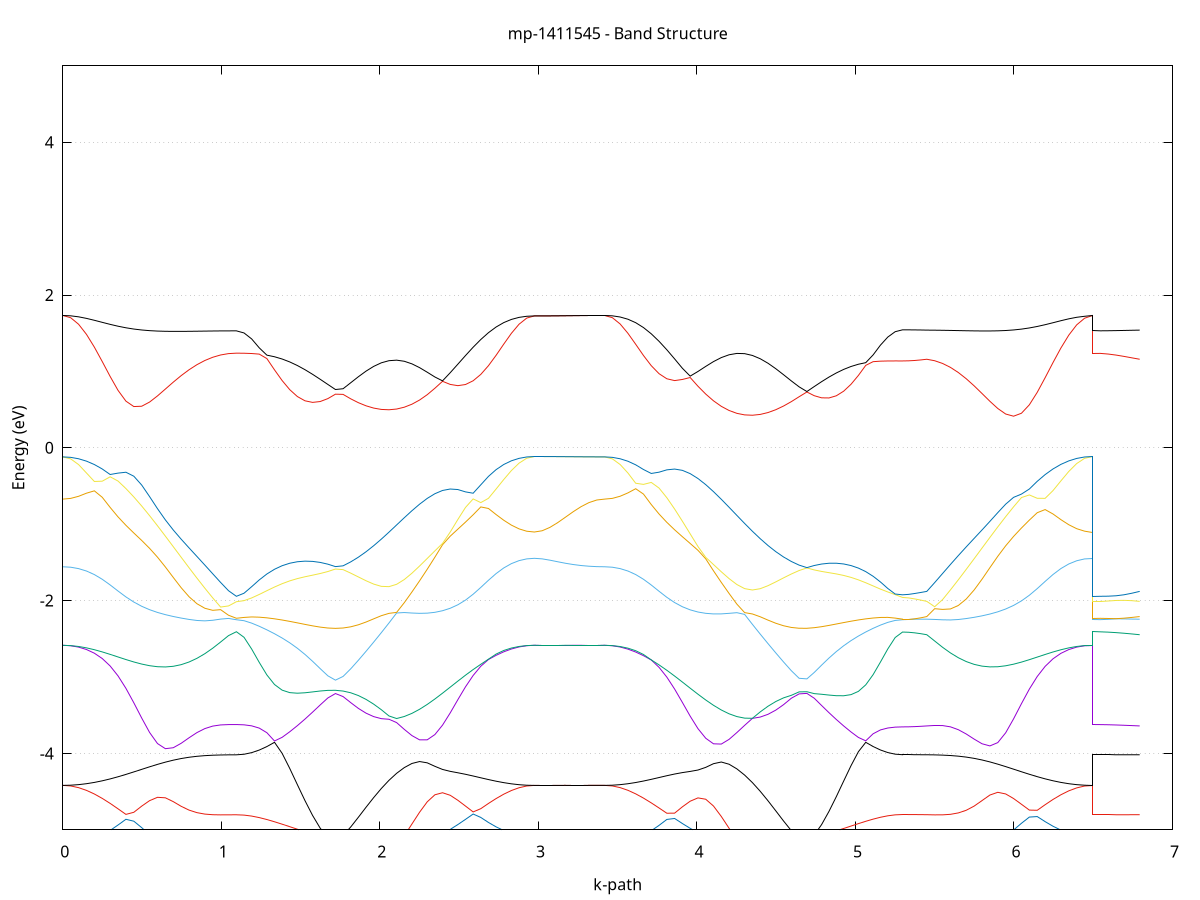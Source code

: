 set title 'mp-1411545 - Band Structure'
set xlabel 'k-path'
set ylabel 'Energy (eV)'
set grid y
set yrange [-5:5]
set terminal png size 800,600
set output 'mp-1411545_bands_gnuplot.png'
plot '-' using 1:2 with lines notitle, '-' using 1:2 with lines notitle, '-' using 1:2 with lines notitle, '-' using 1:2 with lines notitle, '-' using 1:2 with lines notitle, '-' using 1:2 with lines notitle, '-' using 1:2 with lines notitle, '-' using 1:2 with lines notitle, '-' using 1:2 with lines notitle, '-' using 1:2 with lines notitle, '-' using 1:2 with lines notitle, '-' using 1:2 with lines notitle, '-' using 1:2 with lines notitle, '-' using 1:2 with lines notitle, '-' using 1:2 with lines notitle, '-' using 1:2 with lines notitle, '-' using 1:2 with lines notitle, '-' using 1:2 with lines notitle, '-' using 1:2 with lines notitle, '-' using 1:2 with lines notitle, '-' using 1:2 with lines notitle, '-' using 1:2 with lines notitle, '-' using 1:2 with lines notitle, '-' using 1:2 with lines notitle, '-' using 1:2 with lines notitle, '-' using 1:2 with lines notitle, '-' using 1:2 with lines notitle, '-' using 1:2 with lines notitle, '-' using 1:2 with lines notitle, '-' using 1:2 with lines notitle, '-' using 1:2 with lines notitle, '-' using 1:2 with lines notitle, '-' using 1:2 with lines notitle, '-' using 1:2 with lines notitle, '-' using 1:2 with lines notitle, '-' using 1:2 with lines notitle, '-' using 1:2 with lines notitle, '-' using 1:2 with lines notitle, '-' using 1:2 with lines notitle, '-' using 1:2 with lines notitle, '-' using 1:2 with lines notitle, '-' using 1:2 with lines notitle, '-' using 1:2 with lines notitle, '-' using 1:2 with lines notitle, '-' using 1:2 with lines notitle, '-' using 1:2 with lines notitle, '-' using 1:2 with lines notitle, '-' using 1:2 with lines notitle, '-' using 1:2 with lines notitle, '-' using 1:2 with lines notitle, '-' using 1:2 with lines notitle, '-' using 1:2 with lines notitle, '-' using 1:2 with lines notitle, '-' using 1:2 with lines notitle, '-' using 1:2 with lines notitle, '-' using 1:2 with lines notitle, '-' using 1:2 with lines notitle, '-' using 1:2 with lines notitle, '-' using 1:2 with lines notitle, '-' using 1:2 with lines notitle, '-' using 1:2 with lines notitle, '-' using 1:2 with lines notitle, '-' using 1:2 with lines notitle, '-' using 1:2 with lines notitle
0.000000 -64.449684
0.049778 -64.449684
0.099556 -64.449784
0.149334 -64.449684
0.199113 -64.449784
0.248891 -64.449984
0.298669 -64.450284
0.348447 -64.450484
0.398225 -64.450784
0.448003 -64.451184
0.497782 -64.451484
0.547560 -64.451884
0.597338 -64.452384
0.647116 -64.452784
0.696894 -64.453184
0.746672 -64.453484
0.796450 -64.453784
0.846229 -64.454084
0.896007 -64.454284
0.945785 -64.454484
0.995563 -64.454584
1.045341 -64.454784
1.095119 -64.454784
1.095119 -64.454784
1.143184 -64.454784
1.191248 -64.454684
1.239312 -64.454684
1.287376 -64.454584
1.335440 -64.454484
1.383504 -64.454384
1.431569 -64.454184
1.479633 -64.454084
1.527697 -64.453784
1.575761 -64.453584
1.623825 -64.453484
1.671889 -64.453284
1.719954 -64.453184
1.768018 -64.453384
1.768018 -64.453384
1.816281 -64.453484
1.864544 -64.453584
1.912808 -64.453584
1.961071 -64.453684
2.009334 -64.453484
2.057597 -64.453584
2.105861 -64.453584
2.154124 -64.453584
2.202387 -64.453284
2.250650 -64.453084
2.298914 -64.452884
2.347177 -64.452684
2.395440 -64.452184
2.443704 -64.451984
2.491967 -64.451584
2.540230 -64.451084
2.588493 -64.450684
2.636757 -64.450484
2.685020 -64.450084
2.733283 -64.449984
2.781546 -64.449884
2.829810 -64.449784
2.878073 -64.449684
2.926336 -64.449584
2.974600 -64.449484
2.974600 -64.449484
3.023821 -64.449584
3.073041 -64.449684
3.122262 -64.449684
3.171483 -64.449684
3.220704 -64.449584
3.269925 -64.449584
3.319146 -64.449684
3.368367 -64.449684
3.417588 -64.449684
3.417588 -64.449684
3.466672 -64.449684
3.515757 -64.449784
3.564841 -64.449784
3.613925 -64.449884
3.663009 -64.449984
3.712093 -64.450184
3.761178 -64.450484
3.810262 -64.450784
3.859346 -64.451084
3.908430 -64.451484
3.957514 -64.451784
4.006599 -64.452184
4.055683 -64.452484
4.104767 -64.452784
4.153851 -64.453184
4.202936 -64.453384
4.252020 -64.453584
4.301104 -64.453784
4.350188 -64.453784
4.399272 -64.453784
4.448357 -64.453784
4.497441 -64.453784
4.546525 -64.453484
4.595609 -64.453384
4.644693 -64.453284
4.693778 -64.453284
4.693778 -64.453284
4.740185 -64.453484
4.786592 -64.453584
4.832999 -64.453784
4.879406 -64.453984
4.925813 -64.454084
4.972220 -64.454284
5.018627 -64.454384
5.065034 -64.454484
5.111441 -64.454484
5.157847 -64.454584
5.204254 -64.454584
5.250661 -64.454584
5.297068 -64.454584
5.297068 -64.454584
5.335327 -64.454584
5.373585 -64.454584
5.411844 -64.454684
5.450102 -64.454784
5.450102 -64.454784
5.499861 -64.454584
5.549620 -64.454484
5.599378 -64.454284
5.649137 -64.454084
5.698895 -64.453884
5.748654 -64.453384
5.798413 -64.453084
5.848171 -64.452884
5.897930 -64.452484
5.947688 -64.452184
5.997447 -64.451684
6.047206 -64.451384
6.096964 -64.450884
6.146723 -64.450584
6.196481 -64.450184
6.246240 -64.449884
6.295999 -64.449984
6.345757 -64.449784
6.395516 -64.449684
6.445274 -64.449584
6.495033 -64.449484
6.495033 -64.454784
6.544707 -64.454784
6.594382 -64.454784
6.644057 -64.454784
6.693731 -64.454784
6.743406 -64.454684
6.793081 -64.454784
e
0.000000 -64.449684
0.049778 -64.449684
0.099556 -64.449684
0.149334 -64.449684
0.199113 -64.449684
0.248891 -64.449784
0.298669 -64.449784
0.348447 -64.449884
0.398225 -64.449984
0.448003 -64.450084
0.497782 -64.450184
0.547560 -64.450184
0.597338 -64.450284
0.647116 -64.450384
0.696894 -64.450484
0.746672 -64.450584
0.796450 -64.450684
0.846229 -64.450784
0.896007 -64.450684
0.945785 -64.450784
0.995563 -64.450784
1.045341 -64.450984
1.095119 -64.450984
1.095119 -64.450984
1.143184 -64.450884
1.191248 -64.450984
1.239312 -64.451184
1.287376 -64.451284
1.335440 -64.451384
1.383504 -64.451684
1.431569 -64.451684
1.479633 -64.451884
1.527697 -64.452084
1.575761 -64.452284
1.623825 -64.452684
1.671889 -64.452884
1.719954 -64.453084
1.768018 -64.452884
1.768018 -64.452884
1.816281 -64.452584
1.864544 -64.452484
1.912808 -64.452184
1.961071 -64.451984
2.009334 -64.451684
2.057597 -64.451584
2.105861 -64.451384
2.154124 -64.451184
2.202387 -64.450984
2.250650 -64.450884
2.298914 -64.450784
2.347177 -64.450684
2.395440 -64.450384
2.443704 -64.450284
2.491967 -64.450184
2.540230 -64.449984
2.588493 -64.449784
2.636757 -64.449784
2.685020 -64.449784
2.733283 -64.449784
2.781546 -64.449684
2.829810 -64.449584
2.878073 -64.449584
2.926336 -64.449584
2.974600 -64.449484
2.974600 -64.449484
3.023821 -64.449584
3.073041 -64.449684
3.122262 -64.449684
3.171483 -64.449684
3.220704 -64.449584
3.269925 -64.449584
3.319146 -64.449684
3.368367 -64.449684
3.417588 -64.449684
3.417588 -64.449684
3.466672 -64.449584
3.515757 -64.449684
3.564841 -64.449684
3.613925 -64.449584
3.663009 -64.449684
3.712093 -64.449784
3.761178 -64.449884
3.810262 -64.449984
3.859346 -64.450084
3.908430 -64.450184
3.957514 -64.450184
4.006599 -64.450284
4.055683 -64.450484
4.104767 -64.450684
4.153851 -64.450884
4.202936 -64.450984
4.252020 -64.451184
4.301104 -64.451484
4.350188 -64.451784
4.399272 -64.451984
4.448357 -64.452284
4.497441 -64.452484
4.546525 -64.452684
4.595609 -64.452884
4.644693 -64.453184
4.693778 -64.452884
4.693778 -64.452884
4.740185 -64.452684
4.786592 -64.452484
4.832999 -64.452284
4.879406 -64.452184
4.925813 -64.451784
4.972220 -64.451684
5.018627 -64.451584
5.065034 -64.451484
5.111441 -64.451184
5.157847 -64.451184
5.204254 -64.450984
5.250661 -64.450784
5.297068 -64.450684
5.297068 -64.450684
5.335327 -64.450684
5.373585 -64.450684
5.411844 -64.450684
5.450102 -64.450784
5.450102 -64.450784
5.499861 -64.450784
5.549620 -64.450684
5.599378 -64.450684
5.649137 -64.450684
5.698895 -64.450584
5.748654 -64.450484
5.798413 -64.450384
5.848171 -64.450284
5.897930 -64.450184
5.947688 -64.450084
5.997447 -64.449984
6.047206 -64.449884
6.096964 -64.449784
6.146723 -64.449684
6.196481 -64.449684
6.246240 -64.449584
6.295999 -64.449684
6.345757 -64.449584
6.395516 -64.449584
6.445274 -64.449484
6.495033 -64.449484
6.495033 -64.450984
6.544707 -64.450884
6.594382 -64.450984
6.644057 -64.450984
6.693731 -64.450884
6.743406 -64.450784
6.793081 -64.450784
e
0.000000 -64.395584
0.049778 -64.395684
0.099556 -64.395684
0.149334 -64.395584
0.199113 -64.395584
0.248891 -64.395484
0.298669 -64.395484
0.348447 -64.395484
0.398225 -64.395484
0.448003 -64.395484
0.497782 -64.395384
0.547560 -64.395284
0.597338 -64.395284
0.647116 -64.395284
0.696894 -64.395284
0.746672 -64.395184
0.796450 -64.395184
0.846229 -64.395284
0.896007 -64.395284
0.945785 -64.395084
0.995563 -64.395084
1.045341 -64.395084
1.095119 -64.395084
1.095119 -64.395084
1.143184 -64.395084
1.191248 -64.394984
1.239312 -64.395084
1.287376 -64.394984
1.335440 -64.394984
1.383504 -64.394984
1.431569 -64.394984
1.479633 -64.394984
1.527697 -64.394884
1.575761 -64.394884
1.623825 -64.394884
1.671889 -64.394884
1.719954 -64.394984
1.768018 -64.394884
1.768018 -64.394884
1.816281 -64.394884
1.864544 -64.394984
1.912808 -64.394984
1.961071 -64.394984
2.009334 -64.394884
2.057597 -64.394884
2.105861 -64.394984
2.154124 -64.394984
2.202387 -64.395084
2.250650 -64.395084
2.298914 -64.395184
2.347177 -64.395284
2.395440 -64.395284
2.443704 -64.395484
2.491967 -64.395484
2.540230 -64.395484
2.588493 -64.395484
2.636757 -64.395484
2.685020 -64.395484
2.733283 -64.395484
2.781546 -64.395584
2.829810 -64.395584
2.878073 -64.395584
2.926336 -64.395384
2.974600 -64.395284
2.974600 -64.395284
3.023821 -64.395584
3.073041 -64.395584
3.122262 -64.395484
3.171483 -64.395584
3.220704 -64.395584
3.269925 -64.395484
3.319146 -64.395784
3.368367 -64.395784
3.417588 -64.395584
3.417588 -64.395584
3.466672 -64.395684
3.515757 -64.395684
3.564841 -64.395584
3.613925 -64.395484
3.663009 -64.395484
3.712093 -64.395484
3.761178 -64.395384
3.810262 -64.395384
3.859346 -64.395384
3.908430 -64.395284
3.957514 -64.395284
4.006599 -64.395184
4.055683 -64.395084
4.104767 -64.395084
4.153851 -64.395084
4.202936 -64.395084
4.252020 -64.395084
4.301104 -64.395084
4.350188 -64.395084
4.399272 -64.395084
4.448357 -64.395084
4.497441 -64.395084
4.546525 -64.394984
4.595609 -64.394984
4.644693 -64.394984
4.693778 -64.394884
4.693778 -64.394884
4.740185 -64.394784
4.786592 -64.394884
4.832999 -64.394884
4.879406 -64.394984
4.925813 -64.394984
4.972220 -64.394984
5.018627 -64.394984
5.065034 -64.394984
5.111441 -64.394984
5.157847 -64.394884
5.204254 -64.394884
5.250661 -64.394884
5.297068 -64.394884
5.297068 -64.394884
5.335327 -64.394784
5.373585 -64.394984
5.411844 -64.394884
5.450102 -64.394884
5.450102 -64.394884
5.499861 -64.394884
5.549620 -64.394984
5.599378 -64.394984
5.649137 -64.394984
5.698895 -64.395084
5.748654 -64.394984
5.798413 -64.395084
5.848171 -64.395184
5.897930 -64.395284
5.947688 -64.395284
5.997447 -64.395284
6.047206 -64.395384
6.096964 -64.395384
6.146723 -64.395384
6.196481 -64.395484
6.246240 -64.395484
6.295999 -64.395484
6.345757 -64.395484
6.395516 -64.395584
6.445274 -64.395484
6.495033 -64.395284
6.495033 -64.395084
6.544707 -64.395084
6.594382 -64.395184
6.644057 -64.395184
6.693731 -64.394984
6.743406 -64.394984
6.793081 -64.394884
e
0.000000 -14.776984
0.049778 -14.770284
0.099556 -14.750184
0.149334 -14.716984
0.199113 -14.670684
0.248891 -14.611684
0.298669 -14.540284
0.348447 -14.456984
0.398225 -14.362384
0.448003 -14.257184
0.497782 -14.142284
0.547560 -14.018684
0.597338 -13.887484
0.647116 -13.750284
0.696894 -13.608584
0.746672 -13.464384
0.796450 -13.319984
0.846229 -13.177884
0.896007 -13.041584
0.945785 -12.915184
0.995563 -12.805084
1.045341 -12.723184
1.095119 -12.690784
1.095119 -12.690784
1.143184 -12.687984
1.191248 -12.679584
1.239312 -12.665784
1.287376 -12.646784
1.335440 -12.622884
1.383504 -12.594584
1.431569 -12.562184
1.479633 -12.526484
1.527697 -12.488084
1.575761 -12.447784
1.623825 -12.406384
1.671889 -12.364784
1.719954 -12.323984
1.768018 -12.361684
1.768018 -12.361684
1.816281 -12.423684
1.864544 -12.501084
1.912808 -12.593184
1.961071 -12.698784
2.009334 -12.816284
2.057597 -12.943584
2.105861 -13.078284
2.154124 -13.217984
2.202387 -13.360384
2.250650 -13.503284
2.298914 -13.644684
2.347177 -13.782684
2.395440 -13.915784
2.443704 -14.042584
2.491967 -14.161784
2.540230 -14.272384
2.588493 -14.373384
2.636757 -14.464184
2.685020 -14.543984
2.733283 -14.612484
2.781546 -14.668984
2.829810 -14.713284
2.878073 -14.745084
2.926336 -14.764284
2.974600 -14.770684
2.974600 -14.770684
3.023821 -14.770884
3.073041 -14.771384
3.122262 -14.772284
3.171483 -14.773284
3.220704 -14.774384
3.269925 -14.775384
3.319146 -14.776184
3.368367 -14.776784
3.417588 -14.776984
3.417588 -14.776984
3.466672 -14.770284
3.515757 -14.750484
3.564841 -14.717584
3.613925 -14.671784
3.663009 -14.613284
3.712093 -14.542584
3.761178 -14.460184
3.810262 -14.366484
3.859346 -14.262184
3.908430 -14.148284
3.957514 -14.025584
4.006599 -13.895284
4.055683 -13.758684
4.104767 -13.617384
4.153851 -13.472984
4.202936 -13.327584
4.252020 -13.183284
4.301104 -13.042384
4.350188 -12.907584
4.399272 -12.781184
4.448357 -12.665684
4.497441 -12.563084
4.546525 -12.475184
4.595609 -12.402784
4.644693 -12.346184
4.693778 -12.335784
4.693778 -12.335784
4.740185 -12.375684
4.786592 -12.415884
4.832999 -12.455584
4.879406 -12.494084
4.925813 -12.530384
4.972220 -12.564084
5.018627 -12.594484
5.065034 -12.621084
5.111441 -12.643384
5.157847 -12.661084
5.204254 -12.673984
5.250661 -12.681784
5.297068 -12.684384
5.297068 -12.684384
5.335327 -12.685884
5.373585 -12.690284
5.411844 -12.697384
5.450102 -12.707184
5.450102 -12.707184
5.499861 -12.782584
5.549620 -12.889984
5.599378 -13.015484
5.649137 -13.151784
5.698895 -13.294384
5.748654 -13.439884
5.798413 -13.585484
5.848171 -13.728684
5.897930 -13.867584
5.947688 -14.000484
5.997447 -14.125884
6.047206 -14.242484
6.096964 -14.349284
6.146723 -14.445384
6.196481 -14.530084
6.246240 -14.602584
6.295999 -14.662584
6.345757 -14.709684
6.395516 -14.743484
6.445274 -14.763884
6.495033 -14.770684
6.495033 -12.690784
6.544707 -12.691084
6.594382 -12.692284
6.644057 -12.694284
6.693731 -12.697384
6.743406 -12.701584
6.793081 -12.707184
e
0.000000 -12.498384
0.049778 -12.495784
0.099556 -12.487984
0.149334 -12.475184
0.199113 -12.457684
0.248891 -12.435884
0.298669 -12.410484
0.348447 -12.381984
0.398225 -12.351484
0.448003 -12.319684
0.497782 -12.287884
0.547560 -12.257484
0.597338 -12.229684
0.647116 -12.206284
0.696894 -12.188784
0.746672 -12.178884
0.796450 -12.178184
0.846229 -12.188084
0.896007 -12.209284
0.945785 -12.241484
0.995563 -12.281484
1.045341 -12.320284
1.095119 -12.338084
1.095119 -12.338084
1.143184 -12.336084
1.191248 -12.330484
1.239312 -12.321384
1.287376 -12.309684
1.335440 -12.296184
1.383504 -12.282084
1.431569 -12.268884
1.479633 -12.258284
1.527697 -12.252184
1.575761 -12.252784
1.623825 -12.261984
1.671889 -12.282084
1.719954 -12.314884
1.768018 -12.285084
1.768018 -12.285084
1.816281 -12.248784
1.864544 -12.216284
1.912808 -12.188484
1.961071 -12.166184
2.009334 -12.150084
2.057597 -12.140384
2.105861 -12.137484
2.154124 -12.141184
2.202387 -12.151384
2.250650 -12.167384
2.298914 -12.188584
2.347177 -12.214084
2.395440 -12.242984
2.443704 -12.274184
2.491967 -12.306784
2.540230 -12.339584
2.588493 -12.371784
2.636757 -12.402384
2.685020 -12.430584
2.733283 -12.455684
2.781546 -12.476984
2.829810 -12.494184
2.878073 -12.506684
2.926336 -12.514284
2.974600 -12.516784
2.974600 -12.516784
3.023821 -12.516284
3.073041 -12.514684
3.122262 -12.512184
3.171483 -12.509184
3.220704 -12.505984
3.269925 -12.502984
3.319146 -12.500584
3.368367 -12.498984
3.417588 -12.498384
3.417588 -12.498384
3.466672 -12.495784
3.515757 -12.488084
3.564841 -12.475284
3.613925 -12.457884
3.663009 -12.436184
3.712093 -12.410784
3.761178 -12.382384
3.810262 -12.351584
3.859346 -12.319284
3.908430 -12.286584
3.957514 -12.254284
4.006599 -12.223684
4.055683 -12.195684
4.104767 -12.171484
4.153851 -12.151884
4.202936 -12.137784
4.252020 -12.129984
4.301104 -12.128784
4.350188 -12.134484
4.399272 -12.146984
4.448357 -12.166084
4.497441 -12.191184
4.546525 -12.221584
4.595609 -12.256484
4.644693 -12.294884
4.693778 -12.304984
4.693778 -12.304984
4.740185 -12.278884
4.786592 -12.263984
4.832999 -12.258484
4.879406 -12.260384
4.925813 -12.267884
4.972220 -12.278984
5.018627 -12.292184
5.065034 -12.305784
5.111441 -12.318684
5.157847 -12.329784
5.204254 -12.338284
5.250661 -12.343584
5.297068 -12.345384
5.297068 -12.345384
5.335327 -12.344484
5.373585 -12.341984
5.411844 -12.337784
5.450102 -12.332284
5.450102 -12.332284
5.499861 -12.295584
5.549620 -12.254784
5.599378 -12.221084
5.649137 -12.198384
5.698895 -12.187484
5.748654 -12.187484
5.798413 -12.197184
5.848171 -12.214884
5.897930 -12.238884
5.947688 -12.267384
5.997447 -12.298784
6.047206 -12.331584
6.096964 -12.364484
6.146723 -12.396184
6.196481 -12.425584
6.246240 -12.451984
6.295999 -12.474584
6.345757 -12.492784
6.395516 -12.505984
6.445274 -12.514084
6.495033 -12.516784
6.495033 -12.338084
6.544707 -12.337984
6.594382 -12.337784
6.644057 -12.337284
6.693731 -12.336384
6.743406 -12.334684
6.793081 -12.332284
e
0.000000 -5.218784
0.049778 -5.212784
0.099556 -5.194684
0.149334 -5.164684
0.199113 -5.123284
0.248891 -5.070884
0.298669 -5.008584
0.348447 -4.937584
0.398225 -4.862684
0.448003 -4.887684
0.497782 -4.972084
0.547560 -5.064984
0.597338 -5.169884
0.647116 -5.291684
0.696894 -5.433384
0.746672 -5.591684
0.796450 -5.757084
0.846229 -5.917784
0.896007 -6.062984
0.945785 -6.184284
0.995563 -6.275284
1.045341 -6.331684
1.095119 -6.350784
1.095119 -6.350784
1.143184 -6.344184
1.191248 -6.324384
1.239312 -6.291684
1.287376 -6.246084
1.335440 -6.188184
1.383504 -6.118384
1.431569 -6.037484
1.479633 -5.946484
1.527697 -5.846884
1.575761 -5.741584
1.623825 -5.636384
1.671889 -5.546284
1.719954 -5.505584
1.768018 -5.525784
1.768018 -5.525784
1.816281 -5.559784
1.864544 -5.575684
1.912808 -5.563284
1.961071 -5.520284
2.009334 -5.447284
2.057597 -5.346584
2.105861 -5.242284
2.154124 -5.231584
2.202387 -5.212684
2.250650 -5.185384
2.298914 -5.149384
2.347177 -5.105384
2.395440 -5.053584
2.443704 -4.995284
2.491967 -4.931584
2.540230 -4.863884
2.588493 -4.793884
2.636757 -4.838684
2.685020 -4.904384
2.733283 -4.961884
2.781546 -5.009984
2.829810 -5.048084
2.878073 -5.075584
2.926336 -5.092284
2.974600 -5.097784
2.974600 -5.097784
3.023821 -5.101684
3.073041 -5.112484
3.122262 -5.128984
3.171483 -5.148984
3.220704 -5.169984
3.269925 -5.189484
3.319146 -5.205184
3.368367 -5.215284
3.417588 -5.218784
3.417588 -5.218784
3.466672 -5.212884
3.515757 -5.195184
3.564841 -5.165784
3.613925 -5.125184
3.663009 -5.073884
3.712093 -5.012584
3.761178 -4.942284
3.810262 -4.864684
3.859346 -4.851984
3.908430 -4.918384
3.957514 -4.980984
4.006599 -5.038084
4.055683 -5.088684
4.104767 -5.131684
4.153851 -5.166484
4.202936 -5.192884
4.252020 -5.210984
4.301104 -5.272884
4.350188 -5.391884
4.399272 -5.484884
4.448357 -5.548384
4.497441 -5.580184
4.546525 -5.580384
4.595609 -5.553284
4.644693 -5.515284
4.693778 -5.512784
4.693778 -5.512784
4.740185 -5.575184
4.786592 -5.670584
4.832999 -5.773484
4.879406 -5.874084
4.925813 -5.968284
4.972220 -6.054084
5.018627 -6.130084
5.065034 -6.195584
5.111441 -6.249784
5.157847 -6.292384
5.204254 -6.323084
5.250661 -6.341484
5.297068 -6.347684
5.297068 -6.347684
5.335327 -6.346984
5.373585 -6.344884
5.411844 -6.341284
5.450102 -6.336284
5.450102 -6.336284
5.499861 -6.287084
5.549620 -6.202284
5.599378 -6.086384
5.649137 -5.945384
5.698895 -5.788084
5.748654 -5.624984
5.798413 -5.467984
5.848171 -5.326584
5.897930 -5.204184
5.947688 -5.098084
5.997447 -5.002984
6.047206 -4.915084
6.096964 -4.833784
6.146723 -4.826984
6.196481 -4.893384
6.246240 -4.953684
6.295999 -5.004584
6.345757 -5.044984
6.395516 -5.074184
6.445274 -5.091884
6.495033 -5.097784
6.495033 -6.350784
6.544707 -6.350284
6.594382 -6.349084
6.644057 -6.347084
6.693731 -6.344184
6.743406 -6.340584
6.793081 -6.336284
e
0.000000 -4.418884
0.049778 -4.426384
0.099556 -4.448584
0.149334 -4.484184
0.199113 -4.531684
0.248891 -4.589184
0.298669 -4.654584
0.348447 -4.725684
0.398225 -4.798384
0.448003 -4.771184
0.497782 -4.690384
0.547560 -4.618584
0.597338 -4.575084
0.647116 -4.581484
0.696894 -4.631784
0.746672 -4.692784
0.796450 -4.742484
0.846229 -4.775784
0.896007 -4.794684
0.945785 -4.802884
0.995563 -4.804884
1.045341 -4.804184
1.095119 -4.803684
1.095119 -4.803684
1.143184 -4.807984
1.191248 -4.820684
1.239312 -4.840484
1.287376 -4.865884
1.335440 -4.895084
1.383504 -4.926784
1.431569 -4.959584
1.479633 -4.992584
1.527697 -5.024984
1.575761 -5.056284
1.623825 -5.085984
1.671889 -5.113884
1.719954 -5.139784
1.768018 -5.163684
1.768018 -5.163684
1.816281 -5.185384
1.864544 -5.204684
1.912808 -5.221084
1.961071 -5.233984
2.009334 -5.242484
2.057597 -5.245584
2.105861 -5.222084
2.154124 -5.078784
2.202387 -4.924384
2.250650 -4.770084
2.298914 -4.634184
2.347177 -4.541984
2.395440 -4.515184
2.443704 -4.548384
2.491967 -4.613684
2.540230 -4.689584
2.588493 -4.766184
2.636757 -4.723784
2.685020 -4.655484
2.733283 -4.591484
2.781546 -4.534084
2.829810 -4.486084
2.878073 -4.449684
2.926336 -4.426984
2.974600 -4.419184
2.974600 -4.419184
3.023821 -4.419284
3.073041 -4.419284
3.122262 -4.419184
3.171483 -4.419084
3.220704 -4.418984
3.269925 -4.418984
3.319146 -4.418884
3.368367 -4.418984
3.417588 -4.418884
3.417588 -4.418884
3.466672 -4.426284
3.515757 -4.448184
3.564841 -4.483284
3.613925 -4.529784
3.663009 -4.585384
3.712093 -4.647884
3.761178 -4.714684
3.810262 -4.783384
3.859346 -4.782184
3.908430 -4.699584
3.957514 -4.626184
4.006599 -4.582684
4.055683 -4.600284
4.104767 -4.689484
4.153851 -4.825884
4.202936 -4.980284
4.252020 -5.133184
4.301104 -5.221284
4.350188 -5.224584
4.399272 -5.221684
4.448357 -5.213784
4.497441 -5.201684
4.546525 -5.186184
4.595609 -5.167684
4.644693 -5.146684
4.693778 -5.140784
4.693778 -5.140784
4.740185 -5.098684
4.786592 -5.072184
4.832999 -5.043884
4.879406 -5.013984
4.925813 -4.982884
4.972220 -4.951184
5.018627 -4.919584
5.065034 -4.888984
5.111441 -4.860784
5.157847 -4.836184
5.204254 -4.816984
5.250661 -4.804584
5.297068 -4.800384
5.297068 -4.800384
5.335327 -4.800484
5.373585 -4.800984
5.411844 -4.801784
5.450102 -4.802684
5.450102 -4.802684
5.499861 -4.804884
5.549620 -4.804584
5.599378 -4.797684
5.649137 -4.779284
5.698895 -4.744584
5.748654 -4.690184
5.798413 -4.617984
5.848171 -4.545284
5.897930 -4.509384
5.947688 -4.530884
5.997447 -4.590884
6.047206 -4.666084
6.096964 -4.742284
6.146723 -4.744784
6.196481 -4.672084
6.246240 -4.603084
6.295999 -4.541684
6.345757 -4.490384
6.395516 -4.451684
6.445274 -4.427484
6.495033 -4.419184
6.495033 -4.803684
6.544707 -4.803584
6.594382 -4.803584
6.644057 -4.803384
6.693731 -4.803284
6.743406 -4.802984
6.793081 -4.802684
e
0.000000 -4.418884
0.049778 -4.416384
0.099556 -4.409084
0.149334 -4.396884
0.199113 -4.380084
0.248891 -4.359084
0.298669 -4.334284
0.348447 -4.306084
0.398225 -4.275284
0.448003 -4.242584
0.497782 -4.209084
0.547560 -4.175784
0.597338 -4.143884
0.647116 -4.114584
0.696894 -4.088884
0.746672 -4.067484
0.796450 -4.050684
0.846229 -4.038184
0.896007 -4.029584
0.945785 -4.023984
0.995563 -4.020784
1.045341 -4.019084
1.095119 -4.018584
1.095119 -4.018584
1.143184 -4.011384
1.191248 -3.990284
1.239312 -3.956284
1.287376 -3.910684
1.335440 -3.854784
1.383504 -3.999084
1.431569 -4.196784
1.479633 -4.408884
1.527697 -4.618384
1.575761 -4.812684
1.623825 -4.979484
1.671889 -5.099284
1.719954 -5.135184
1.768018 -5.074284
1.768018 -5.074284
1.816281 -4.963284
1.864544 -4.835984
1.912808 -4.705384
1.961071 -4.578384
2.009334 -4.459484
2.057597 -4.352584
2.105861 -4.260784
2.154124 -4.186184
2.202387 -4.131984
2.250650 -4.106684
2.298914 -4.123684
2.347177 -4.169284
2.395440 -4.210184
2.443704 -4.235084
2.491967 -4.253784
2.540230 -4.273684
2.588493 -4.295984
2.636757 -4.319484
2.685020 -4.342584
2.733283 -4.364184
2.781546 -4.382984
2.829810 -4.398484
2.878073 -4.409884
2.926336 -4.416884
2.974600 -4.419184
2.974600 -4.419184
3.023821 -4.419284
3.073041 -4.419284
3.122262 -4.419184
3.171483 -4.419084
3.220704 -4.418984
3.269925 -4.418984
3.319146 -4.418884
3.368367 -4.418984
3.417588 -4.418884
3.417588 -4.418884
3.466672 -4.416484
3.515757 -4.409184
3.564841 -4.397284
3.613925 -4.381384
3.663009 -4.361884
3.712093 -4.339784
3.761178 -4.316084
3.810262 -4.292384
3.859346 -4.270284
3.908430 -4.251484
3.957514 -4.236084
4.006599 -4.217884
4.055683 -4.182984
4.104767 -4.134784
4.153851 -4.112884
4.202936 -4.141884
4.252020 -4.202684
4.301104 -4.284084
4.350188 -4.382684
4.399272 -4.495884
4.448357 -4.620284
4.497441 -4.751784
4.546525 -4.884984
4.595609 -5.011684
4.644693 -5.112684
4.693778 -5.123084
4.693778 -5.123084
4.740185 -5.068484
4.786592 -4.931884
4.832999 -4.759584
4.879406 -4.566084
4.925813 -4.362184
4.972220 -4.160584
5.018627 -3.978184
5.065034 -3.855084
5.111441 -3.910284
5.157847 -3.955484
5.204254 -3.989184
5.250661 -4.010184
5.297068 -4.017284
5.297068 -4.017284
5.335327 -4.017284
5.373585 -4.017484
5.411844 -4.017684
5.450102 -4.018084
5.450102 -4.018084
5.499861 -4.019584
5.549620 -4.022784
5.599378 -4.028084
5.649137 -4.036384
5.698895 -4.048584
5.748654 -4.064984
5.798413 -4.086184
5.848171 -4.111684
5.897930 -4.141084
5.947688 -4.173084
5.997447 -4.206584
6.047206 -4.240484
6.096964 -4.273484
6.146723 -4.304684
6.196481 -4.333284
6.246240 -4.358484
6.295999 -4.379884
6.345757 -4.396884
6.395516 -4.409284
6.445274 -4.416684
6.495033 -4.419184
6.495033 -4.018584
6.544707 -4.018584
6.594382 -4.018584
6.644057 -4.018484
6.693731 -4.018284
6.743406 -4.018184
6.793081 -4.018084
e
0.000000 -2.585184
0.049778 -2.590984
0.099556 -2.608784
0.149334 -2.640184
0.199113 -2.688484
0.248891 -2.758484
0.298669 -2.855884
0.348447 -2.985684
0.398225 -3.148484
0.448003 -3.337384
0.497782 -3.537484
0.547560 -3.726084
0.597338 -3.871184
0.647116 -3.938384
0.696894 -3.925884
0.746672 -3.867884
0.796450 -3.795584
0.846229 -3.727784
0.896007 -3.675384
0.945785 -3.642684
0.995563 -3.627484
1.045341 -3.623084
1.095119 -3.622484
1.095119 -3.622484
1.143184 -3.626184
1.191248 -3.639384
1.239312 -3.668984
1.287376 -3.729284
1.335440 -3.837684
1.383504 -3.789984
1.431569 -3.717084
1.479633 -3.637084
1.527697 -3.550984
1.575761 -3.459784
1.623825 -3.365684
1.671889 -3.274484
1.719954 -3.216684
1.768018 -3.256384
1.768018 -3.256384
1.816281 -3.335484
1.864544 -3.411084
1.912808 -3.473284
1.961071 -3.518584
2.009334 -3.545384
2.057597 -3.553484
2.105861 -3.597084
2.154124 -3.685584
2.202387 -3.766984
2.250650 -3.822884
2.298914 -3.822284
2.347177 -3.753784
2.395440 -3.630084
2.443704 -3.470584
2.491967 -3.297084
2.540230 -3.128884
2.588493 -2.980184
2.636757 -2.859084
2.685020 -2.771184
2.733283 -2.716484
2.781546 -2.670384
2.829810 -2.633584
2.878073 -2.606784
2.926336 -2.590484
2.974600 -2.584984
2.974600 -2.584984
3.023821 -2.585084
3.073041 -2.585084
3.122262 -2.585184
3.171483 -2.585184
3.220704 -2.585084
3.269925 -2.585184
3.319146 -2.585284
3.368367 -2.585284
3.417588 -2.585184
3.417588 -2.585184
3.466672 -2.590884
3.515757 -2.607684
3.564841 -2.635284
3.613925 -2.673284
3.663009 -2.720884
3.712093 -2.777284
3.761178 -2.873584
3.810262 -3.001584
3.859346 -3.157884
3.908430 -3.333184
3.957514 -3.512484
4.006599 -3.675784
4.055683 -3.801884
4.104767 -3.874684
4.153851 -3.878084
4.202936 -3.816384
4.252020 -3.727484
4.301104 -3.633084
4.350188 -3.541484
4.399272 -3.524584
4.448357 -3.488584
4.497441 -3.433784
4.546525 -3.362184
4.595609 -3.277984
4.644693 -3.221084
4.693778 -3.214684
4.693778 -3.214684
4.740185 -3.278084
4.786592 -3.373184
4.832999 -3.466784
4.879406 -3.556384
4.925813 -3.640884
4.972220 -3.719484
5.018627 -3.791084
5.065034 -3.835484
5.111441 -3.743284
5.157847 -3.692784
5.204254 -3.667684
5.250661 -3.656284
5.297068 -3.653084
5.297068 -3.653084
5.335327 -3.652184
5.373585 -3.649584
5.411844 -3.645584
5.450102 -3.640584
5.450102 -3.640584
5.499861 -3.634584
5.549620 -3.635784
5.599378 -3.652484
5.649137 -3.689884
5.698895 -3.746184
5.748654 -3.812784
5.798413 -3.873884
5.848171 -3.902184
5.897930 -3.858784
5.947688 -3.730384
5.997447 -3.548284
6.047206 -3.349284
6.096964 -3.158784
6.146723 -2.993484
6.196481 -2.861084
6.246240 -2.761684
6.295999 -2.690384
6.345757 -2.641084
6.395516 -2.608984
6.445274 -2.590884
6.495033 -2.584984
6.495033 -3.622484
6.544707 -3.623184
6.594382 -3.625084
6.644057 -3.628084
6.693731 -3.631884
6.743406 -3.636184
6.793081 -3.640584
e
0.000000 -2.585184
0.049778 -2.589084
0.099556 -2.600384
0.149334 -2.618484
0.199113 -2.642684
0.248891 -2.671584
0.298669 -2.703884
0.348447 -2.737784
0.398225 -2.771484
0.448003 -2.803184
0.497782 -2.830684
0.547560 -2.852084
0.597338 -2.865384
0.647116 -2.868484
0.696894 -2.859984
0.746672 -2.838584
0.796450 -2.803784
0.846229 -2.755684
0.896007 -2.695084
0.945785 -2.623084
0.995563 -2.542184
1.045341 -2.458484
1.095119 -2.407384
1.095119 -2.407384
1.143184 -2.480384
1.191248 -2.633684
1.239312 -2.808884
1.287376 -2.973084
1.335440 -3.098284
1.383504 -3.172084
1.431569 -3.204584
1.479633 -3.212184
1.527697 -3.206584
1.575761 -3.195284
1.623825 -3.183384
1.671889 -3.175184
1.719954 -3.174284
1.768018 -3.183984
1.768018 -3.183984
1.816281 -3.206584
1.864544 -3.242984
1.912808 -3.292984
1.961071 -3.355384
2.009334 -3.428384
2.057597 -3.509984
2.105861 -3.543684
2.154124 -3.517184
2.202387 -3.476084
2.250650 -3.422484
2.298914 -3.358984
2.347177 -3.287984
2.395440 -3.211784
2.443704 -3.133084
2.491967 -3.053984
2.540230 -2.976484
2.588493 -2.902484
2.636757 -2.833684
2.685020 -2.766784
2.733283 -2.699884
2.781546 -2.652884
2.829810 -2.620884
2.878073 -2.600284
2.926336 -2.588684
2.974600 -2.584984
2.974600 -2.584984
3.023821 -2.585084
3.073041 -2.585084
3.122262 -2.585084
3.171483 -2.585184
3.220704 -2.585084
3.269925 -2.585084
3.319146 -2.585284
3.368367 -2.585284
3.417588 -2.585184
3.417588 -2.585184
3.466672 -2.589084
3.515757 -2.600984
3.564841 -2.622484
3.613925 -2.655884
3.663009 -2.705284
3.712093 -2.775984
3.761178 -2.841484
3.810262 -2.912084
3.859346 -2.987584
3.908430 -3.066284
3.957514 -3.146284
4.006599 -3.225284
4.055683 -3.300984
4.104767 -3.370684
4.153851 -3.431884
4.202936 -3.481784
4.252020 -3.518084
4.301104 -3.538484
4.350188 -3.540984
4.399272 -3.457084
4.448357 -3.382984
4.497441 -3.321184
4.546525 -3.273184
4.595609 -3.239984
4.644693 -3.194784
4.693778 -3.192984
4.693778 -3.192984
4.740185 -3.217684
4.786592 -3.226084
4.832999 -3.236484
4.879406 -3.244784
4.925813 -3.245484
4.972220 -3.230784
5.018627 -3.188284
5.065034 -3.102784
5.111441 -2.969384
5.157847 -2.803984
5.204254 -2.632384
5.250661 -2.483284
5.297068 -2.411684
5.297068 -2.411684
5.335327 -2.414384
5.373585 -2.421884
5.411844 -2.432984
5.450102 -2.446584
5.450102 -2.446584
5.499861 -2.528784
5.549620 -2.611084
5.599378 -2.684984
5.649137 -2.747784
5.698895 -2.797884
5.748654 -2.834584
5.798413 -2.857684
5.848171 -2.867684
5.897930 -2.865684
5.947688 -2.853184
5.997447 -2.832284
6.047206 -2.804984
6.096964 -2.773284
6.146723 -2.739384
6.196481 -2.705184
6.246240 -2.672684
6.295999 -2.643384
6.345757 -2.618884
6.395516 -2.600384
6.445274 -2.588884
6.495033 -2.584984
6.495033 -2.407384
6.544707 -2.408784
6.594382 -2.412784
6.644057 -2.419084
6.693731 -2.427084
6.743406 -2.436384
6.793081 -2.446584
e
0.000000 -1.556984
0.049778 -1.562884
0.099556 -1.581184
0.149334 -1.612784
0.199113 -1.659284
0.248891 -1.720884
0.298669 -1.794884
0.348447 -1.874684
0.398225 -1.951584
0.448003 -2.018884
0.497782 -2.074384
0.547560 -2.118984
0.597338 -2.154784
0.647116 -2.183884
0.696894 -2.207984
0.746672 -2.228584
0.796450 -2.246384
0.846229 -2.259984
0.896007 -2.265184
0.945785 -2.257384
0.995563 -2.242084
1.045341 -2.233184
1.095119 -2.250484
1.095119 -2.250484
1.143184 -2.263084
1.191248 -2.294684
1.239312 -2.335984
1.287376 -2.382684
1.335440 -2.433584
1.383504 -2.489684
1.431569 -2.552484
1.479633 -2.623784
1.527697 -2.704684
1.575761 -2.794684
1.623825 -2.890784
1.671889 -2.984384
1.719954 -3.041184
1.768018 -2.992684
1.768018 -2.992684
1.816281 -2.892784
1.864544 -2.780884
1.912808 -2.663784
1.961071 -2.543184
2.009334 -2.419484
2.057597 -2.292684
2.105861 -2.162084
2.154124 -2.156084
2.202387 -2.162684
2.250650 -2.166684
2.298914 -2.164284
2.347177 -2.153284
2.395440 -2.132484
2.443704 -2.100384
2.491967 -2.054684
2.540230 -1.993584
2.588493 -1.916484
2.636757 -1.827184
2.685020 -1.733784
2.733283 -1.646284
2.781546 -1.572484
2.829810 -1.515884
2.878073 -1.476684
2.926336 -1.453884
2.974600 -1.446384
2.974600 -1.446384
3.023821 -1.453584
3.073041 -1.470884
3.122262 -1.491584
3.171483 -1.511384
3.220704 -1.527984
3.269925 -1.540884
3.319146 -1.549884
3.368367 -1.555284
3.417588 -1.556984
3.417588 -1.556984
3.466672 -1.562884
3.515757 -1.581084
3.564841 -1.612684
3.613925 -1.659084
3.663009 -1.720884
3.712093 -1.795884
3.761178 -1.877684
3.810262 -1.956884
3.859346 -2.025684
3.908430 -2.080384
3.957514 -2.121084
4.006599 -2.149284
4.055683 -2.166584
4.104767 -2.174384
4.153851 -2.173784
4.202936 -2.166684
4.252020 -2.158084
4.301104 -2.180484
4.350188 -2.310984
4.399272 -2.438184
4.448357 -2.562584
4.497441 -2.684384
4.546525 -2.803284
4.595609 -2.917584
4.644693 -3.016884
4.693778 -3.024684
4.693778 -3.024684
4.740185 -2.940384
4.786592 -2.844684
4.832999 -2.752184
4.879406 -2.667184
4.925813 -2.590984
4.972220 -2.523684
5.018627 -2.464084
5.065034 -2.410884
5.111441 -2.363084
5.157847 -2.320584
5.204254 -2.284884
5.250661 -2.259584
5.297068 -2.250284
5.297068 -2.250284
5.335327 -2.247184
5.373585 -2.242884
5.411844 -2.242984
5.450102 -2.243084
5.450102 -2.243084
5.499861 -2.246584
5.549620 -2.251284
5.599378 -2.253284
5.649137 -2.247384
5.698895 -2.234984
5.748654 -2.218884
5.798413 -2.199484
5.848171 -2.175884
5.897930 -2.146784
5.947688 -2.109984
5.997447 -2.063184
6.047206 -2.003784
6.096964 -1.929884
6.146723 -1.842884
6.196481 -1.748984
6.246240 -1.658484
6.295999 -1.580584
6.345757 -1.520384
6.395516 -1.478584
6.445274 -1.454384
6.495033 -1.446384
6.495033 -2.250484
6.544707 -2.249084
6.594382 -2.244984
6.644057 -2.238484
6.693731 -2.239384
6.743406 -2.241684
6.793081 -2.243084
e
0.000000 -0.671384
0.049778 -0.661884
0.099556 -0.634584
0.149334 -0.593884
0.199113 -0.563084
0.248891 -0.647584
0.298669 -0.779984
0.348447 -0.904084
0.398225 -1.014284
0.448003 -1.114784
0.497782 -1.212684
0.547560 -1.316184
0.597338 -1.431284
0.647116 -1.559884
0.696894 -1.696884
0.746672 -1.830984
0.796450 -1.949384
0.846229 -2.040884
0.896007 -2.100084
0.945785 -2.127084
0.995563 -2.118484
1.045341 -2.191584
1.095119 -2.231084
1.095119 -2.231084
1.143184 -2.220184
1.191248 -2.213784
1.239312 -2.216884
1.287376 -2.225584
1.335440 -2.238284
1.383504 -2.253884
1.431569 -2.271884
1.479633 -2.291284
1.527697 -2.311284
1.575761 -2.330384
1.623825 -2.346984
1.671889 -2.358784
1.719954 -2.363384
1.768018 -2.358684
1.768018 -2.358684
1.816281 -2.343084
1.864544 -2.316584
1.912808 -2.280584
1.961071 -2.238784
2.009334 -2.197484
2.057597 -2.166884
2.105861 -2.154184
2.154124 -2.027084
2.202387 -1.886984
2.250650 -1.741084
2.298914 -1.589184
2.347177 -1.431484
2.395440 -1.268684
2.443704 -1.156884
2.491967 -1.064684
2.540230 -0.972384
2.588493 -0.876584
2.636757 -0.773684
2.685020 -0.793984
2.733283 -0.873484
2.781546 -0.947984
2.829810 -1.011884
2.878073 -1.060884
2.926336 -1.091684
2.974600 -1.102084
2.974600 -1.102084
3.023821 -1.085684
3.073041 -1.041184
3.122262 -0.978584
3.171483 -0.907084
3.220704 -0.834984
3.269925 -0.769384
3.319146 -0.716984
3.368367 -0.683084
3.417588 -0.671384
3.417588 -0.671384
3.466672 -0.661784
3.515757 -0.633784
3.564841 -0.590084
3.613925 -0.535284
3.663009 -0.605684
3.712093 -0.742484
3.761178 -0.866284
3.810262 -0.975484
3.859346 -1.072884
3.908430 -1.163584
3.957514 -1.251984
4.006599 -1.341484
4.055683 -1.453484
4.104767 -1.610484
4.153851 -1.761484
4.202936 -1.906484
4.252020 -2.045884
4.301104 -2.157184
4.350188 -2.174984
4.399272 -2.211484
4.448357 -2.255284
4.497441 -2.296284
4.546525 -2.329084
4.595609 -2.351284
4.644693 -2.361984
4.693778 -2.362284
4.693778 -2.362284
4.740185 -2.354584
4.786592 -2.341484
4.832999 -2.324784
4.879406 -2.306284
4.925813 -2.287584
4.972220 -2.269584
5.018627 -2.253184
5.065034 -2.239084
5.111441 -2.227984
5.157847 -2.220784
5.204254 -2.219584
5.250661 -2.229084
5.297068 -2.242784
5.297068 -2.242784
5.335327 -2.242784
5.373585 -2.238484
5.411844 -2.225384
5.450102 -2.209084
5.450102 -2.209084
5.499861 -2.105984
5.549620 -2.114984
5.599378 -2.109284
5.649137 -2.063584
5.698895 -1.979084
5.748654 -1.860984
5.798413 -1.720084
5.848171 -1.568884
5.897930 -1.419984
5.947688 -1.282584
5.997447 -1.160084
6.047206 -1.049884
6.096964 -0.946384
6.146723 -0.849384
6.196481 -0.808284
6.246240 -0.865984
6.295999 -0.940084
6.345757 -1.006684
6.395516 -1.058384
6.445274 -1.090984
6.495033 -1.102084
6.495033 -2.231084
6.544707 -2.231884
6.594382 -2.233984
6.644057 -2.236684
6.693731 -2.230084
6.743406 -2.220184
6.793081 -2.209084
e
0.000000 -0.118584
0.049778 -0.144784
0.099556 -0.219284
0.149334 -0.329384
0.199113 -0.440584
0.248891 -0.436684
0.298669 -0.379384
0.348447 -0.434984
0.398225 -0.533284
0.448003 -0.642784
0.497782 -0.761784
0.547560 -0.888184
0.597338 -1.020284
0.647116 -1.156184
0.696894 -1.293984
0.746672 -1.432384
0.796450 -1.569984
0.846229 -1.705384
0.896007 -1.837284
0.945785 -1.964384
0.995563 -2.084484
1.045341 -2.069684
1.095119 -2.014584
1.095119 -2.014584
1.143184 -2.000484
1.191248 -1.965084
1.239312 -1.919284
1.287376 -1.870184
1.335440 -1.822284
1.383504 -1.778784
1.431569 -1.741784
1.479633 -1.711884
1.527697 -1.687884
1.575761 -1.666984
1.623825 -1.645384
1.671889 -1.619484
1.719954 -1.586584
1.768018 -1.594484
1.768018 -1.594484
1.816281 -1.640584
1.864544 -1.690184
1.912808 -1.739884
1.961071 -1.783784
2.009334 -1.813484
2.057597 -1.817284
2.105861 -1.786484
2.154124 -1.724284
2.202387 -1.641384
2.250650 -1.547184
2.298914 -1.448184
2.347177 -1.348684
2.395440 -1.251284
2.443704 -1.103184
2.491967 -0.938384
2.540230 -0.780584
2.588493 -0.668784
2.636757 -0.716984
2.685020 -0.660984
2.733283 -0.539484
2.781546 -0.414884
2.829810 -0.297584
2.878073 -0.200584
2.926336 -0.136284
2.974600 -0.113784
2.974600 -0.113784
3.023821 -0.113984
3.073041 -0.114384
3.122262 -0.114984
3.171483 -0.115784
3.220704 -0.116584
3.269925 -0.117384
3.319146 -0.118084
3.368367 -0.118484
3.417588 -0.118584
3.417588 -0.118584
3.466672 -0.144584
3.515757 -0.218384
3.564841 -0.329584
3.613925 -0.463784
3.663009 -0.478584
3.712093 -0.452884
3.761178 -0.526784
3.810262 -0.653084
3.859346 -0.801084
3.908430 -0.960984
3.957514 -1.126084
4.006599 -1.291384
4.055683 -1.433684
4.104767 -1.528184
4.153851 -1.622484
4.202936 -1.711984
4.252020 -1.789384
4.301104 -1.843084
4.350188 -1.861184
4.399272 -1.844184
4.448357 -1.804884
4.497441 -1.755084
4.546525 -1.702384
4.595609 -1.651684
4.644693 -1.606384
4.693778 -1.572284
4.693778 -1.572284
4.740185 -1.598384
4.786592 -1.618084
4.832999 -1.634384
4.879406 -1.650684
4.925813 -1.670484
4.972220 -1.696084
5.018627 -1.728284
5.065034 -1.766284
5.111441 -1.807784
5.157847 -1.849484
5.204254 -1.886884
5.250661 -1.921684
5.297068 -1.958584
5.297068 -1.958584
5.335327 -1.964684
5.373585 -1.977684
5.411844 -1.993184
5.450102 -2.009984
5.450102 -2.009984
5.499861 -2.080084
5.549620 -1.986784
5.599378 -1.859584
5.649137 -1.727184
5.698895 -1.590984
5.748654 -1.452284
5.798413 -1.312484
5.848171 -1.172984
5.897930 -1.035284
5.947688 -0.901184
5.997447 -0.772484
6.047206 -0.651184
6.096964 -0.616684
6.146723 -0.660484
6.196481 -0.661484
6.246240 -0.559684
6.295999 -0.432984
6.345757 -0.309384
6.395516 -0.206184
6.445274 -0.137784
6.495033 -0.113784
6.495033 -2.014584
6.544707 -2.011884
6.594382 -2.005184
6.644057 -1.998284
6.693731 -1.996384
6.743406 -2.000784
6.793081 -2.009984
e
0.000000 -0.118584
0.049778 -0.124684
0.099556 -0.143084
0.149334 -0.174284
0.199113 -0.218784
0.248891 -0.277084
0.298669 -0.349284
0.348447 -0.331084
0.398225 -0.319584
0.448003 -0.371484
0.497782 -0.487484
0.547560 -0.638984
0.597338 -0.796484
0.647116 -0.943584
0.696894 -1.075684
0.746672 -1.195984
0.796450 -1.309984
0.846229 -1.422184
0.896007 -1.534984
0.945785 -1.648784
0.995563 -1.762184
1.045341 -1.870384
1.095119 -1.943684
1.095119 -1.943684
1.143184 -1.903384
1.191248 -1.817984
1.239312 -1.728984
1.287376 -1.651684
1.335440 -1.589784
1.383504 -1.543284
1.431569 -1.510884
1.479633 -1.491284
1.527697 -1.483484
1.575761 -1.486684
1.623825 -1.500084
1.671889 -1.522984
1.719954 -1.554884
1.768018 -1.544784
1.768018 -1.544784
1.816281 -1.492984
1.864544 -1.431484
1.912808 -1.360684
1.961071 -1.281384
2.009334 -1.195184
2.057597 -1.103884
2.105861 -1.009584
2.154124 -0.915184
2.202387 -0.823384
2.250650 -0.737684
2.298914 -0.662084
2.347177 -0.600684
2.395440 -0.558284
2.443704 -0.539284
2.491967 -0.546084
2.540230 -0.576684
2.588493 -0.594284
2.636757 -0.484084
2.685020 -0.374184
2.733283 -0.285484
2.781546 -0.218184
2.829810 -0.169884
2.878073 -0.137884
2.926336 -0.119684
2.974600 -0.113784
2.974600 -0.113784
3.023821 -0.113884
3.073041 -0.114384
3.122262 -0.114984
3.171483 -0.115784
3.220704 -0.116584
3.269925 -0.117384
3.319146 -0.118084
3.368367 -0.118484
3.417588 -0.118584
3.417588 -0.118584
3.466672 -0.124684
3.515757 -0.143284
3.564841 -0.175484
3.613925 -0.222584
3.663009 -0.283884
3.712093 -0.335584
3.761178 -0.318784
3.810262 -0.288284
3.859346 -0.277984
3.908430 -0.294884
3.957514 -0.337784
4.006599 -0.401884
4.055683 -0.482084
4.104767 -0.573884
4.153851 -0.673684
4.202936 -0.778184
4.252020 -0.884584
4.301104 -0.990184
4.350188 -1.092484
4.399272 -1.189284
4.448357 -1.278684
4.497441 -1.358884
4.546525 -1.428884
4.595609 -1.487784
4.644693 -1.535484
4.693778 -1.568284
4.693778 -1.568284
4.740185 -1.540484
4.786592 -1.521184
4.832999 -1.511084
4.879406 -1.510684
4.925813 -1.520384
4.972220 -1.541284
5.018627 -1.574384
5.065034 -1.620684
5.111441 -1.681384
5.157847 -1.756284
5.204254 -1.841384
5.250661 -1.913884
5.297068 -1.924084
5.297068 -1.924084
5.335327 -1.918484
5.373585 -1.906984
5.411844 -1.893684
5.450102 -1.879384
5.450102 -1.879384
5.499861 -1.764084
5.549620 -1.645284
5.599378 -1.526684
5.649137 -1.410284
5.698895 -1.296884
5.748654 -1.185784
5.798413 -1.075184
5.848171 -0.962784
5.897930 -0.848184
5.947688 -0.737384
5.997447 -0.648484
6.047206 -0.605584
6.096964 -0.539184
6.146723 -0.438584
6.196481 -0.350684
6.246240 -0.276584
6.295999 -0.216684
6.345757 -0.170984
6.395516 -0.138884
6.445274 -0.119984
6.495033 -0.113784
6.495033 -1.943684
6.544707 -1.943484
6.594382 -1.942084
6.644057 -1.936684
6.693731 -1.923784
6.743406 -1.903584
6.793081 -1.879384
e
0.000000 1.732616
0.049778 1.703116
0.099556 1.617716
0.149334 1.485416
0.199113 1.318116
0.248891 1.129416
0.298669 0.934316
0.348447 0.752316
0.398225 0.611116
0.448003 0.540316
0.497782 0.544416
0.547560 0.599316
0.597338 0.679616
0.647116 0.769416
0.696894 0.859716
0.746672 0.945116
0.796450 1.022116
0.846229 1.088516
0.896007 1.143116
0.945785 1.185516
0.995563 1.215516
1.045341 1.233316
1.095119 1.239216
1.095119 1.239216
1.143184 1.238216
1.191248 1.234516
1.239312 1.226716
1.287376 1.168316
1.335440 1.020816
1.383504 0.881016
1.431569 0.761616
1.479633 0.671416
1.527697 0.615616
1.575761 0.594816
1.623825 0.606116
1.671889 0.644116
1.719954 0.702216
1.768018 0.699716
1.768018 0.699716
1.816281 0.641416
1.864544 0.590916
1.912808 0.550116
1.961071 0.520316
2.009334 0.502716
2.057597 0.498316
2.105861 0.507716
2.154124 0.531816
2.202387 0.571016
2.250650 0.625716
2.298914 0.695616
2.347177 0.779916
2.395440 0.870916
2.443704 0.830116
2.491967 0.813816
2.540230 0.828616
2.588493 0.877816
2.636757 0.961316
2.685020 1.075116
2.733283 1.211216
2.781546 1.357616
2.829810 1.499016
2.878073 1.618116
2.926336 1.698316
2.974600 1.726616
2.974600 1.726616
3.023821 1.726816
3.073041 1.727316
3.122262 1.728116
3.171483 1.729116
3.220704 1.730116
3.269925 1.731116
3.319146 1.731916
3.368367 1.732416
3.417588 1.732616
3.417588 1.732616
3.466672 1.703516
3.515757 1.621116
3.564841 1.499216
3.613925 1.355416
3.663009 1.208416
3.712093 1.075216
3.761178 0.970516
3.810262 0.904116
3.859346 0.880116
3.908430 0.894916
3.957514 0.920516
4.006599 0.806416
4.055683 0.703616
4.104767 0.615216
4.153851 0.543216
4.202936 0.488716
4.252020 0.451516
4.301104 0.431116
4.350188 0.426616
4.399272 0.437216
4.448357 0.461716
4.497441 0.498916
4.546525 0.547216
4.595609 0.604616
4.644693 0.668716
4.693778 0.730916
4.693778 0.730916
4.740185 0.682316
4.786592 0.654516
4.832999 0.652816
4.879406 0.681316
4.925813 0.741616
4.972220 0.832116
5.018627 0.947716
5.065034 1.079516
5.111441 1.127816
5.157847 1.134516
5.204254 1.137016
5.250661 1.137516
5.297068 1.137416
5.297068 1.137416
5.335327 1.139016
5.373585 1.143416
5.411844 1.150516
5.450102 1.159516
5.450102 1.159516
5.499861 1.140116
5.549620 1.104516
5.599378 1.052916
5.649137 0.985616
5.698895 0.904416
5.748654 0.811616
5.798413 0.711216
5.848171 0.609316
5.897930 0.514916
5.947688 0.442616
5.997447 0.414116
6.047206 0.452616
6.096964 0.563016
6.146723 0.726416
6.196481 0.917516
6.246240 1.116016
6.295999 1.306416
6.345757 1.475216
6.395516 1.609416
6.445274 1.696316
6.495033 1.726616
6.495033 1.239216
6.544707 1.236316
6.594382 1.227616
6.644057 1.214116
6.693731 1.197016
6.743406 1.178116
6.793081 1.159516
e
0.000000 1.732616
0.049778 1.728016
0.099556 1.714816
0.149334 1.694516
0.199113 1.669616
0.248891 1.642716
0.298669 1.616216
0.348447 1.592016
0.398225 1.571416
0.448003 1.554916
0.497782 1.542616
0.547560 1.533916
0.597338 1.528416
0.647116 1.525416
0.696894 1.524216
0.746672 1.524316
0.796450 1.525216
0.846229 1.526516
0.896007 1.528016
0.945785 1.529316
0.995563 1.530416
1.045341 1.531016
1.095119 1.531316
1.095119 1.531316
1.143184 1.503816
1.191248 1.425716
1.239312 1.308716
1.287376 1.213216
1.335440 1.192216
1.383504 1.162716
1.431569 1.124416
1.479633 1.077516
1.527697 1.022916
1.575761 0.962116
1.623825 0.897016
1.671889 0.829916
1.719954 0.763316
1.768018 0.773616
1.768018 0.773616
1.816281 0.851916
1.864544 0.930616
1.912808 1.003816
1.961071 1.066116
2.009334 1.112916
2.057597 1.140716
2.105861 1.147616
2.154124 1.133216
2.202387 1.099216
2.250650 1.049616
2.298914 0.989816
2.347177 0.927316
2.395440 0.876716
2.443704 0.982916
2.491967 1.094816
2.540230 1.207716
2.588493 1.316916
2.636757 1.418016
2.685020 1.507116
2.733283 1.581416
2.781546 1.639316
2.829810 1.680916
2.878073 1.707716
2.926336 1.722116
2.974600 1.726616
2.974600 1.726616
3.023821 1.726816
3.073041 1.727316
3.122262 1.728116
3.171483 1.729116
3.220704 1.730116
3.269925 1.731116
3.319146 1.731916
3.368367 1.732416
3.417588 1.732616
3.417588 1.732616
3.466672 1.727916
3.515757 1.712516
3.564841 1.683616
3.613925 1.638116
3.663009 1.574316
3.712093 1.492416
3.761178 1.394416
3.810262 1.283616
3.859346 1.164216
3.908430 1.041416
3.957514 0.938616
4.006599 0.999416
4.055683 1.065916
4.104767 1.128916
4.153851 1.181316
4.202936 1.218116
4.252020 1.235816
4.301104 1.232816
4.350188 1.209116
4.399272 1.166316
4.448357 1.107316
4.497441 1.036016
4.546525 0.957116
4.595609 0.875916
4.644693 0.798416
4.693778 0.736816
4.693778 0.736816
4.740185 0.802216
4.786592 0.866016
4.832999 0.926016
4.879406 0.980016
4.925813 1.026616
4.972220 1.064816
5.018627 1.094216
5.065034 1.114816
5.111441 1.216216
5.157847 1.344516
5.204254 1.450216
5.250661 1.520116
5.297068 1.544616
5.297068 1.544616
5.335327 1.544416
5.373585 1.543616
5.411844 1.542516
5.450102 1.540916
5.450102 1.540916
5.499861 1.540016
5.549620 1.538616
5.599378 1.536816
5.649137 1.534716
5.698895 1.532616
5.748654 1.530916
5.798413 1.529716
5.848171 1.529816
5.897930 1.531516
5.947688 1.535716
5.997447 1.543016
6.047206 1.554016
6.096964 1.569216
6.146723 1.588616
6.196481 1.611816
6.246240 1.637516
6.295999 1.664016
6.345757 1.688616
6.395516 1.708716
6.445274 1.722016
6.495033 1.726616
6.495033 1.531316
6.544707 1.531716
6.594382 1.532716
6.644057 1.534416
6.693731 1.536616
6.743406 1.538816
6.793081 1.540916
e
0.000000 5.373316
0.049778 5.388316
0.099556 5.431716
0.149334 5.499816
0.199113 5.586016
0.248891 5.682816
0.298669 5.781316
0.348447 5.871416
0.398225 5.939616
0.448003 5.969216
0.497782 5.946716
0.547560 5.875116
0.597338 5.772416
0.647116 5.657316
0.696894 5.542816
0.746672 5.436816
0.796450 5.343716
0.846229 5.265916
0.896007 5.204016
0.945785 5.157716
0.995563 5.126016
1.045341 5.107616
1.095119 5.101516
1.095119 5.101516
1.143184 5.131816
1.191248 5.220116
1.239312 5.359516
1.287376 5.538816
1.335440 5.742516
1.383504 5.953016
1.431569 6.153016
1.479633 6.329616
1.527697 6.477116
1.575761 6.596316
1.623825 6.691916
1.671889 6.770116
1.719954 6.837316
1.768018 6.899016
1.768018 6.899016
1.816281 6.959716
1.864544 7.021316
1.912808 7.083916
1.961071 7.008816
2.009334 6.823916
2.057597 6.671316
2.105861 6.550416
2.154124 6.459116
2.202387 6.393616
2.250650 6.348916
2.298914 6.319516
2.347177 6.299816
2.395440 6.284716
2.443704 6.269616
2.491967 6.250916
2.540230 6.225416
2.588493 6.190616
2.636757 6.144416
2.685020 6.085316
2.733283 6.013016
2.781546 5.929216
2.829810 5.840016
2.878073 5.757716
2.926336 5.698516
2.974600 5.676916
2.974600 5.676916
3.023821 5.672516
3.073041 5.658616
3.122262 5.633016
3.171483 5.593616
3.220704 5.540916
3.269925 5.481216
3.319146 5.426016
3.368367 5.387216
3.417588 5.373316
3.417588 5.373316
3.466672 5.387916
3.515757 5.430216
3.564841 5.496816
3.613925 5.583116
3.663009 5.684116
3.712093 5.795316
3.761178 5.912916
3.810262 6.033516
3.859346 6.153916
3.908430 6.270316
3.957514 6.378916
4.006599 6.475716
4.055683 6.558016
4.104767 6.624416
4.153851 6.675416
4.202936 6.711616
4.252020 6.734216
4.301104 6.744916
4.350188 6.746416
4.399272 6.742516
4.448357 6.738116
4.497441 6.738516
4.546525 6.748216
4.595609 6.771216
4.644693 6.809716
4.693778 6.863516
4.693778 6.863516
4.740185 6.924416
4.786592 6.983616
4.832999 7.013916
4.879406 6.968216
4.925813 6.816816
4.972220 6.587116
5.018627 6.324516
5.065034 6.062416
5.111441 5.823116
5.157847 5.622216
5.204254 5.470916
5.250661 5.377016
5.297068 5.345216
5.297068 5.345216
5.335327 5.339416
5.373585 5.322716
5.411844 5.296816
5.450102 5.264416
5.450102 5.264416
5.499861 5.266116
5.549620 5.282916
5.599378 5.316816
5.649137 5.370016
5.698895 5.443816
5.748654 5.538616
5.798413 5.653616
5.848171 5.786016
5.897930 5.929816
5.947688 6.070916
5.997447 6.174916
6.047206 6.207516
6.096964 6.190316
6.146723 6.149016
6.196481 6.092116
6.246240 6.021416
6.295999 5.938316
6.345757 5.847716
6.395516 5.762316
6.445274 5.699916
6.495033 5.676916
6.495033 5.101516
6.544707 5.106416
6.594382 5.121016
6.644057 5.145616
6.693731 5.179416
6.743406 5.220316
6.793081 5.264416
e
0.000000 6.132416
0.049778 6.170816
0.099556 6.279916
0.149334 6.442916
0.199113 6.632916
0.248891 6.809116
0.298669 6.917516
0.348447 6.930316
0.398225 6.881916
0.448003 6.825816
0.497782 6.796516
0.547560 6.800316
0.597338 6.823116
0.647116 6.848516
0.696894 6.866916
0.746672 6.874316
0.796450 6.870216
0.846229 6.854716
0.896007 6.829116
0.945785 6.797316
0.995563 6.766416
1.045341 6.744316
1.095119 6.736316
1.095119 6.736316
1.143184 6.780516
1.191248 6.908316
1.239312 7.106716
1.287376 7.357116
1.335440 7.638816
1.383504 7.930216
1.431569 8.202416
1.479633 8.471016
1.527697 8.696316
1.575761 8.824816
1.623825 8.793516
1.671889 8.614616
1.719954 8.325016
1.768018 8.027416
1.768018 8.027416
1.816281 7.738716
1.864544 7.469316
1.912808 7.224716
1.961071 7.145416
2.009334 7.202016
2.057597 7.248916
2.105861 7.282816
2.154124 7.303016
2.202387 7.312216
2.250650 7.316116
2.298914 7.320516
2.347177 7.331316
2.395440 7.352916
2.443704 7.388816
2.491967 7.441216
2.540230 7.511216
2.588493 7.598416
2.636757 7.444216
2.685020 7.286816
2.733283 7.138816
2.781546 7.005816
2.829810 6.895116
2.878073 6.813116
2.926336 6.763316
2.974600 6.746716
2.974600 6.746716
3.023821 6.707516
3.073041 6.608916
3.122262 6.486616
3.171483 6.369116
3.220704 6.273316
3.269925 6.205116
3.319146 6.162416
3.368367 6.139516
3.417588 6.132416
3.417588 6.132416
3.466672 6.170316
3.515757 6.278616
3.564841 6.443216
3.613925 6.646516
3.663009 6.871616
3.712093 7.105716
3.761178 7.340816
3.810262 7.573016
3.859346 7.596516
3.908430 7.578716
3.957514 7.594916
4.006599 7.647316
4.055683 7.736616
4.104767 7.860616
4.153851 8.015016
4.202936 8.194516
4.252020 8.261116
4.301104 8.280616
4.350188 8.327916
4.399272 8.398416
4.448357 8.481816
4.497441 8.560816
4.546525 8.611916
4.595609 8.613716
4.644693 8.560816
4.693778 8.454616
4.693778 8.454616
4.740185 8.291016
4.786592 8.134516
4.832999 8.005316
4.879406 7.946116
4.925813 7.846116
4.972220 7.732816
5.018627 7.626816
5.065034 7.525116
5.111441 7.418516
5.157847 7.292816
5.204254 7.157916
5.250661 7.056116
5.297068 7.019016
5.297068 7.019016
5.335327 7.009716
5.373585 6.983516
5.411844 6.945416
5.450102 6.902416
5.450102 6.902416
5.499861 6.852716
5.549620 6.785016
5.599378 6.712116
5.649137 6.645216
5.698895 6.588816
5.748654 6.543216
5.798413 6.507116
5.848171 6.479016
5.897930 6.460016
5.947688 6.458016
5.997447 6.501016
6.047206 6.615516
6.096964 6.768916
6.146723 6.918316
6.196481 7.025616
6.246240 7.051416
6.295999 6.992916
6.345757 6.899616
6.395516 6.816916
6.445274 6.764316
6.495033 6.746716
6.495033 6.736316
6.544707 6.743016
6.594382 6.762216
6.644057 6.790816
6.693731 6.825216
6.743406 6.862716
6.793081 6.902416
e
0.000000 8.416616
0.049778 8.365016
0.099556 8.266916
0.149334 8.159016
0.199113 8.060516
0.248891 8.003516
0.298669 8.035616
0.348447 8.179716
0.398225 8.395116
0.448003 8.607516
0.497782 8.676416
0.547560 8.560016
0.597338 8.403916
0.647116 8.231416
0.696894 8.052116
0.746672 7.879616
0.796450 7.727016
0.846229 7.604616
0.896007 7.518016
0.945785 7.466516
0.995563 7.442316
1.045341 7.434216
1.095119 7.432716
1.095119 7.432716
1.143184 7.445016
1.191248 7.482516
1.239312 7.547916
1.287376 7.645716
1.335440 7.782616
1.383504 7.966116
1.431569 8.212316
1.479633 8.492416
1.527697 8.827816
1.575761 8.859416
1.623825 8.840616
1.671889 8.795016
1.719954 8.823716
1.768018 8.869816
1.768018 8.869816
1.816281 8.919116
1.864544 8.952716
1.912808 8.958016
1.961071 8.941816
2.009334 8.925816
2.057597 8.931316
2.105861 8.972216
2.154124 9.036016
2.202387 8.929016
2.250650 8.812816
2.298914 8.672016
2.347177 8.505516
2.395440 8.324416
2.443704 8.139216
2.491967 7.956516
2.540230 7.779216
2.588493 7.608516
2.636757 7.700616
2.685020 7.813116
2.733283 7.927216
2.781546 8.022116
2.829810 8.037416
2.878073 7.958116
2.926336 7.884916
2.974600 7.858016
2.974600 7.858016
3.023821 7.897916
3.073041 7.999516
3.122262 8.129816
3.171483 8.263616
3.220704 8.385216
3.269925 8.415616
3.319146 8.416216
3.368367 8.416516
3.417588 8.416616
3.417588 8.416616
3.466672 8.365516
3.515757 8.267516
3.564841 8.155616
3.613925 8.038016
3.663009 7.921216
3.712093 7.812316
3.761178 7.718016
3.810262 7.644416
3.859346 7.800316
3.908430 8.020116
3.957514 8.224016
4.006599 8.376816
4.055683 8.400116
4.104767 8.351716
4.153851 8.302216
4.202936 8.269516
4.252020 8.393316
4.301104 8.605716
4.350188 8.825216
4.399272 9.044016
4.448357 9.190116
4.497441 9.101616
4.546525 8.962016
4.595609 8.799416
4.644693 8.628316
4.693778 8.464716
4.693778 8.464716
4.740185 8.349516
4.786592 8.223116
4.832999 8.093716
4.879406 7.967016
4.925813 7.988716
4.972220 8.112516
5.018627 8.251316
5.065034 8.174516
5.111441 7.884016
5.157847 7.679516
5.204254 7.565016
5.250661 7.510916
5.297068 7.495016
5.297068 7.495016
5.335327 7.471716
5.373585 7.423116
5.411844 7.376016
5.450102 7.340016
5.450102 7.340016
5.499861 7.292616
5.549620 7.310916
5.599378 7.382016
5.649137 7.491516
5.698895 7.629716
5.748654 7.789116
5.798413 7.962616
5.848171 8.141916
5.897930 8.316916
5.947688 8.473516
5.997447 8.588016
6.047206 8.617616
6.096964 8.520916
6.146723 8.337216
6.196481 8.160716
6.246240 8.064416
6.295999 8.055716
6.345757 8.045416
6.395516 7.963616
6.445274 7.886516
6.495033 7.858016
6.495033 7.432716
6.544707 7.424416
6.594382 7.402616
6.644057 7.375616
6.693731 7.352216
6.743406 7.339316
6.793081 7.340016
e
0.000000 8.416616
0.049778 8.439316
0.099556 8.506616
0.149334 8.616216
0.199113 8.764516
0.248891 8.946616
0.298669 9.155916
0.348447 9.297516
0.398225 9.123016
0.448003 8.965016
0.497782 8.915816
0.547560 8.974316
0.597338 9.003316
0.647116 9.031116
0.696894 9.092016
0.746672 9.192816
0.796450 9.314116
0.846229 9.335516
0.896007 9.191116
0.945785 9.036416
0.995563 8.911716
1.045341 8.830916
1.095119 8.803016
1.095119 8.803016
1.143184 8.815616
1.191248 8.853916
1.239312 8.918816
1.287376 9.011516
1.335440 9.132416
1.383504 9.277216
1.431569 9.125916
1.479633 8.993416
1.527697 8.892716
1.575761 9.194316
1.623825 9.376416
1.671889 9.508316
1.719954 9.685716
1.768018 9.854716
1.768018 9.854716
1.816281 9.879716
1.864544 9.835816
1.912808 9.752016
1.961071 9.586216
2.009334 9.425616
2.057597 9.279216
2.105861 9.149916
2.154124 9.054616
2.202387 9.177616
2.250650 9.334716
2.298914 9.454416
2.347177 9.445616
2.395440 9.490916
2.443704 9.575116
2.491967 9.684216
2.540230 9.541716
2.588493 9.321616
2.636757 9.081616
2.685020 8.837116
2.733283 8.605216
2.781546 8.412616
2.829810 8.322716
2.878073 8.351016
2.926336 8.395116
2.974600 8.412616
2.974600 8.412616
3.023821 8.412716
3.073041 8.413116
3.122262 8.413616
3.171483 8.414316
3.220704 8.415016
3.269925 8.415616
3.319146 8.416216
3.368367 8.416516
3.417588 8.416616
3.417588 8.416616
3.466672 8.439216
3.515757 8.506716
3.564841 8.618416
3.613925 8.770516
3.663009 8.950916
3.712093 9.122616
3.761178 9.190216
3.810262 9.102516
3.859346 8.961216
3.908430 8.824016
3.957514 8.710416
4.006599 8.650916
4.055683 8.708316
4.104767 8.807016
4.153851 8.882616
4.202936 8.949616
4.252020 9.027116
4.301104 9.122616
4.350188 9.225716
4.399272 9.221216
4.448357 9.256716
4.497441 9.451816
4.546525 9.633016
4.595609 9.783216
4.644693 9.834016
4.693778 9.741116
4.693778 9.741116
4.740185 9.554116
4.786592 9.315816
4.832999 9.066816
4.879406 8.837216
4.925813 8.643416
4.972220 8.491516
5.018627 8.412116
5.065034 8.229216
5.111441 8.163516
5.157847 8.110616
5.204254 8.073216
5.250661 8.051116
5.297068 8.043816
5.297068 8.043816
5.335327 8.094816
5.373585 8.223416
5.411844 8.392416
5.450102 8.575416
5.450102 8.575416
5.499861 8.758516
5.549620 8.949316
5.599378 9.140716
5.649137 9.324316
5.698895 9.493716
5.748654 9.647916
5.798413 9.791016
5.848171 9.924016
5.897930 10.012016
5.947688 9.929216
5.997447 9.693516
6.047206 9.454716
6.096964 9.274116
6.146723 9.104816
6.196481 8.893816
6.246240 8.661016
6.295999 8.452716
6.345757 8.337916
6.395516 8.351116
6.445274 8.394316
6.495033 8.412616
6.495033 8.803016
6.544707 8.817016
6.594382 8.849916
6.644057 8.873616
6.693731 8.844216
6.743406 8.735916
6.793081 8.575416
e
0.000000 8.618916
0.049778 8.678716
0.099556 8.804116
0.149334 8.965916
0.199113 9.156116
0.248891 9.345916
0.298669 9.417816
0.348447 9.384116
0.398225 9.619816
0.448003 9.847516
0.497782 10.047116
0.547560 10.198116
0.597338 10.289216
0.647116 10.324816
0.696894 10.122016
0.746672 9.896716
0.796450 9.696316
0.846229 9.641916
0.896007 9.796716
0.945785 10.000216
0.995563 10.098416
1.045341 10.081516
1.095119 10.075816
1.095119 10.075816
1.143184 10.041816
1.191248 9.946016
1.239312 9.804316
1.287376 9.635416
1.335440 9.456916
1.383504 9.283316
1.431569 9.426216
1.479633 9.528516
1.527697 9.516616
1.575761 9.406216
1.623825 9.559716
1.671889 9.864616
1.719954 9.996216
1.768018 9.957616
1.768018 9.957616
1.816281 9.952716
1.864544 9.898416
1.912808 9.856216
1.961071 9.941816
2.009334 10.075816
2.057597 10.239216
2.105861 10.077516
2.154124 9.863216
2.202387 9.673216
2.250650 9.530716
2.298914 9.513516
2.347177 9.691216
2.395440 9.819616
2.443704 9.831716
2.491967 9.722916
2.540230 9.797716
2.588493 9.808916
2.636757 9.562316
2.685020 9.267916
2.733283 9.002616
2.781546 8.784016
2.829810 8.617416
2.878073 8.502016
2.926336 8.434716
2.974600 8.412616
2.974600 8.412616
3.023821 8.412716
3.073041 8.413116
3.122262 8.413616
3.171483 8.414316
3.220704 8.415016
3.269925 8.485416
3.319146 8.559116
3.368367 8.603916
3.417588 8.618916
3.417588 8.618916
3.466672 8.678316
3.515757 8.802316
3.564841 8.961116
3.613925 9.149316
3.663009 9.361716
3.712093 9.589316
3.761178 9.710416
3.810262 9.751216
3.859346 9.763616
3.908430 9.700616
3.957514 9.600516
4.006599 9.512216
4.055683 9.478016
4.104767 9.530116
4.153851 9.529316
4.202936 9.393916
4.252020 9.299416
4.301104 9.245516
4.350188 9.235816
4.399272 9.362316
4.448357 9.495716
4.497441 9.630816
4.546525 9.770616
4.595609 9.929616
4.644693 10.122616
4.693778 10.351116
4.693778 10.351116
4.740185 10.586316
4.786592 10.435416
4.832999 10.095316
4.879406 9.711016
4.925813 9.308416
4.972220 8.906916
5.018627 8.523116
5.065034 8.555116
5.111441 8.786216
5.157847 9.037616
5.204254 9.297516
5.250661 9.557516
5.297068 9.765716
5.297068 9.765716
5.335327 9.763116
5.373585 9.756716
5.411844 9.751416
5.450102 9.756316
5.450102 9.756316
5.499861 9.884816
5.549620 9.979516
5.599378 10.019816
5.649137 10.068916
5.698895 10.123516
5.748654 10.178716
5.798413 10.226716
5.848171 10.255616
5.897930 10.248716
5.947688 10.186216
5.997447 10.056716
6.047206 9.867816
6.096964 9.642216
6.146723 9.403816
6.196481 9.171016
6.246240 8.956616
6.295999 8.769816
6.345757 8.617616
6.395516 8.505016
6.445274 8.435916
6.495033 8.412616
6.495033 10.075816
6.544707 10.069616
6.594382 10.052016
6.644057 9.923516
6.693731 9.783116
6.743406 9.738116
6.793081 9.756316
e
0.000000 11.185716
0.049778 11.021416
0.099556 10.761316
0.149334 10.491816
0.199113 10.235416
0.248891 10.028916
0.298669 9.991616
0.348447 10.191616
0.398225 10.462316
0.448003 10.583616
0.497782 10.515916
0.547560 10.514616
0.597338 10.498416
0.647116 10.339616
0.696894 10.319816
0.746672 10.290316
0.796450 10.248816
0.846229 10.204016
0.896007 10.161716
0.945785 10.125716
0.995563 10.200916
1.045341 10.359416
1.095119 10.422916
1.095119 10.422916
1.143184 10.428016
1.191248 10.442916
1.239312 10.467116
1.287376 10.499216
1.335440 10.537716
1.383504 10.581916
1.431569 10.635216
1.479633 10.717216
1.527697 10.863216
1.575761 10.956316
1.623825 10.811216
1.671889 10.713816
1.719954 10.652716
1.768018 10.518816
1.768018 10.518816
1.816281 10.437816
1.864544 10.487516
1.912808 10.584116
1.961071 10.598816
2.009334 10.485116
2.057597 10.294316
2.105861 10.415816
2.154124 10.586316
2.202387 10.719516
2.250650 10.773616
2.298914 10.744816
2.347177 10.683216
2.395440 10.657716
2.443704 10.739716
2.491967 10.606116
2.540230 10.333516
2.588493 10.144216
2.636757 10.224316
2.685020 10.386116
2.733283 10.565716
2.781546 10.747616
2.829810 10.918416
2.878073 11.061816
2.926336 11.159016
2.974600 11.193616
2.974600 11.193616
3.023821 11.193416
3.073041 11.192816
3.122262 11.191916
3.171483 11.190716
3.220704 11.189416
3.269925 11.188016
3.319146 11.186816
3.368367 11.186016
3.417588 11.185716
3.417588 11.185716
3.466672 11.022416
3.515757 10.762916
3.564841 10.491816
3.613925 10.227116
3.663009 9.983416
3.712093 9.788516
3.761178 9.821116
3.810262 10.044516
3.859346 10.244516
3.908430 10.383116
3.957514 10.339316
4.006599 10.133616
4.055683 9.908116
4.104767 9.702716
4.153851 9.669516
4.202936 9.865516
4.252020 10.087716
4.301104 10.270116
4.350188 10.081816
4.399272 9.929916
4.448357 9.851516
4.497441 9.872016
4.546525 9.956716
4.595609 10.060816
4.644693 10.201516
4.693778 10.396116
4.693778 10.396116
4.740185 10.602316
4.786592 10.807716
4.832999 10.990216
4.879406 11.121616
4.925813 11.176516
4.972220 11.149816
5.018627 11.056916
5.065034 10.916316
5.111441 10.741316
5.157847 10.540216
5.204254 10.318616
5.250661 10.082616
5.297068 9.882516
5.297068 9.882516
5.335327 9.885916
5.373585 9.895716
5.411844 9.911716
5.450102 9.932716
5.450102 9.932716
5.499861 9.950116
5.549620 10.014216
5.599378 10.146316
5.649137 10.286716
5.698895 10.439516
5.748654 10.597316
5.798413 10.720516
5.848171 10.720116
5.897930 10.603916
5.947688 10.602916
5.997447 10.774316
6.047206 10.758216
6.096964 10.536116
6.146723 10.431916
6.196481 10.461216
6.246240 10.579516
6.295999 10.739616
6.345757 10.907216
6.395516 11.054816
6.445274 11.156916
6.495033 11.193616
6.495033 10.422916
6.544707 10.331616
6.594382 10.130216
6.644057 10.025716
6.693731 9.994316
6.743406 9.962016
6.793081 9.932716
e
0.000000 11.185716
0.049778 11.196116
0.099556 11.226716
0.149334 11.275816
0.199113 11.340416
0.248891 11.416216
0.298669 11.480016
0.348447 11.211216
0.398225 10.964816
0.448003 10.903116
0.497782 10.993016
0.547560 10.957316
0.597338 10.966716
0.647116 11.168116
0.696894 11.451316
0.746672 11.737516
0.796450 11.977716
0.846229 12.127016
0.896007 12.155316
0.945785 12.073616
0.995563 11.932016
1.045341 11.797016
1.095119 11.739516
1.095119 11.739516
1.143184 11.736316
1.191248 11.725816
1.239312 11.705816
1.287376 11.672516
1.335440 11.620816
1.383504 11.544716
1.431569 11.439416
1.479633 11.272816
1.527697 11.099716
1.575761 10.972116
1.623825 10.880016
1.671889 10.779016
1.719954 10.782916
1.768018 11.006216
1.768018 11.006216
1.816281 11.249216
1.864544 11.443616
1.912808 11.456616
1.961071 11.423816
2.009334 11.500616
2.057597 11.601416
2.105861 11.543216
2.154124 11.482516
2.202387 11.444716
2.250650 11.331316
2.298914 11.221016
2.347177 11.111916
2.395440 10.990416
2.443704 10.829916
2.491967 10.928016
2.540230 11.157516
2.588493 11.357816
2.636757 11.458916
2.685020 11.454416
2.733283 11.399016
2.781546 11.333116
2.829810 11.274516
2.878073 11.230116
2.926336 11.202816
2.974600 11.193616
2.974600 11.193616
3.023821 11.193416
3.073041 11.192816
3.122262 11.191916
3.171483 11.190716
3.220704 11.189416
3.269925 11.188016
3.319146 11.186816
3.368367 11.186016
3.417588 11.185716
3.417588 11.185716
3.466672 11.196116
3.515757 11.227416
3.564841 11.279116
3.613925 11.350216
3.663009 11.436716
3.712093 11.525616
3.761178 11.519416
3.810262 11.418116
3.859346 11.145916
3.908430 10.900516
3.957514 10.829416
4.006599 10.913616
4.055683 10.992016
4.104767 10.978916
4.153851 10.856116
4.202936 10.674516
4.252020 10.472616
4.301104 10.314516
4.350188 10.524216
4.399272 10.682216
4.448357 10.748016
4.497441 10.750516
4.546525 10.765416
4.595609 10.817116
4.644693 10.871216
4.693778 10.851016
4.693778 10.851016
4.740185 10.710316
4.786592 10.852016
4.832999 11.105316
4.879406 11.345916
4.925813 11.559516
4.972220 11.735616
5.018627 11.870416
5.065034 11.966616
5.111441 12.031416
5.157847 12.072516
5.204254 12.097116
5.250661 12.109816
5.297068 12.113816
5.297068 12.113816
5.335327 12.126616
5.373585 12.164316
5.411844 12.225316
5.450102 12.305116
5.450102 12.305116
5.499861 12.261116
5.549620 12.218416
5.599378 12.164916
5.649137 12.083416
5.698895 11.958516
5.748654 11.791216
5.798413 11.625016
5.848171 11.569416
5.897930 11.651916
5.947688 11.447516
5.997447 11.123916
6.047206 11.100716
6.096964 11.414616
6.146723 11.529816
6.196481 11.467216
6.246240 11.400516
6.295999 11.335016
6.345757 11.277016
6.395516 11.231816
6.445274 11.203316
6.495033 11.193616
6.495033 11.739516
6.544707 11.851916
6.594382 12.114916
6.644057 12.405716
6.693731 12.541716
6.743406 12.447716
6.793081 12.305116
e
0.000000 11.439916
0.049778 11.574316
0.099556 11.740116
0.149334 11.837616
0.199113 11.831016
0.248891 11.704416
0.298669 11.497516
0.348447 11.579216
0.398225 11.659216
0.448003 11.744016
0.497782 11.850516
0.547560 12.001716
0.597338 12.212816
0.647116 12.482416
0.696894 12.795316
0.746672 13.131816
0.796450 13.470616
0.846229 13.788716
0.896007 13.840116
0.945785 13.861216
0.995563 13.883516
1.045341 13.898116
1.095119 13.903016
1.095119 13.903016
1.143184 13.941716
1.191248 13.613416
1.239312 13.175816
1.287376 12.734416
1.335440 12.304016
1.383504 11.901016
1.431569 11.547316
1.479633 11.304216
1.527697 11.144216
1.575761 11.131716
1.623825 11.391316
1.671889 11.635416
1.719954 11.785716
1.768018 11.796316
1.768018 11.796316
1.816281 11.705916
1.864544 11.574616
1.912808 11.570316
1.961071 11.630716
2.009334 11.636116
2.057597 11.602016
2.105861 11.622316
2.154124 11.551616
2.202387 11.452316
2.250650 11.495816
2.298914 11.619316
2.347177 11.782016
2.395440 11.945816
2.443704 12.083416
2.491967 12.172516
2.540230 12.183416
2.588493 12.101916
2.636757 12.005316
2.685020 11.911316
2.733283 11.822316
2.781546 11.741516
2.829810 11.672416
2.878073 11.618616
2.926336 11.584016
2.974600 11.572116
2.974600 11.572116
3.023821 11.564916
3.073041 11.545416
3.122262 11.518716
3.171483 11.491016
3.220704 11.467816
3.269925 11.452116
3.319146 11.443716
3.368367 11.440516
3.417588 11.439916
3.417588 11.439916
3.466672 11.573516
3.515757 11.739316
3.564841 11.840116
3.613925 11.848216
3.663009 11.766316
3.712093 11.635016
3.761178 11.564716
3.810262 11.494816
3.859346 11.619516
3.908430 11.886916
3.957514 11.854416
4.006599 11.745716
4.055683 11.644316
4.104767 11.616716
4.153851 11.685016
4.202936 11.803416
4.252020 11.937316
4.301104 11.787616
4.350188 11.575716
4.399272 11.440916
4.448357 11.429616
4.497441 11.517816
4.546525 11.627016
4.595609 11.710216
4.644693 11.764116
4.693778 11.834116
4.693778 11.834116
4.740185 11.966116
4.786592 12.164516
4.832999 12.408516
4.879406 12.524216
4.925813 12.654016
4.972220 12.853516
5.018627 13.109516
5.065034 13.402216
5.111441 13.714516
5.157847 14.031016
5.204254 14.331316
5.250661 14.576316
5.297068 14.681216
5.297068 14.681216
5.335327 14.613116
5.373585 14.432916
5.411844 14.180916
5.450102 13.887716
5.450102 13.887716
5.499861 13.791116
5.549620 13.644616
5.599378 13.453616
5.649137 13.223916
5.698895 12.966716
5.748654 12.696216
5.798413 12.418816
5.848171 12.129616
5.897930 11.844516
5.947688 11.902616
5.997447 11.759616
6.047206 11.657616
6.096964 11.589216
6.146723 11.777416
6.196481 11.926216
6.246240 11.836116
6.295999 11.751216
6.345757 11.678316
6.395516 11.621416
6.445274 11.584816
6.495033 11.572116
6.495033 13.903016
6.544707 13.716216
6.594382 13.441716
6.644057 13.228316
6.693731 13.232616
6.743406 13.516116
6.793081 13.887716
e
0.000000 14.189616
0.049778 14.078016
0.099556 13.775816
0.149334 13.419316
0.199113 13.076516
0.248891 12.775116
0.298669 12.515516
0.348447 12.283816
0.398225 12.079616
0.448003 11.940916
0.497782 11.974316
0.547560 12.237016
0.597338 12.621816
0.647116 13.039516
0.696894 13.427716
0.746672 13.700216
0.796450 13.806516
0.846229 13.828916
0.896007 14.061216
0.945785 14.258016
0.995563 14.290916
1.045341 14.317616
1.095119 14.327516
1.095119 14.327516
1.143184 14.027116
1.191248 14.047216
1.239312 14.183816
1.287376 14.261716
1.335440 14.162516
1.383504 13.974516
1.431569 13.693116
1.479633 13.379316
1.527697 13.086016
1.575761 12.825516
1.623825 12.610716
1.671889 12.455416
1.719954 12.379516
1.768018 12.385716
1.768018 12.385716
1.816281 12.414216
1.864544 12.413416
1.912808 12.372816
1.961071 12.301216
2.009334 12.220216
2.057597 12.174216
2.105861 12.228716
2.154124 12.372616
2.202387 12.532116
2.250650 12.650416
2.298914 12.681916
2.347177 12.602616
2.395440 12.441016
2.443704 12.273416
2.491967 12.177216
2.540230 12.186416
2.588493 12.292716
2.636757 12.455116
2.685020 12.706916
2.733283 12.995016
2.781546 13.299516
2.829810 13.610316
2.878073 13.901516
2.926336 14.128816
2.974600 14.220616
2.974600 14.220616
3.023821 14.223016
3.073041 14.230216
3.122262 14.242716
3.171483 14.260316
3.220704 14.282516
3.269925 14.307016
3.319146 14.256616
3.368367 14.207016
3.417588 14.189616
3.417588 14.189616
3.466672 14.082316
3.515757 13.799616
3.564841 13.447116
3.613925 13.072116
3.663009 12.695316
3.712093 12.335916
3.761178 12.042716
3.810262 11.938616
3.859346 11.946316
3.908430 11.927216
3.957514 12.235216
4.006599 12.578116
4.055683 12.781216
4.104767 12.744016
4.153851 12.551416
4.202936 12.300816
4.252020 12.037616
4.301104 12.070016
4.350188 12.190416
4.399272 12.288416
4.448357 12.354016
4.497441 12.380016
4.546525 12.368116
4.595609 12.336416
4.644693 12.316116
4.693778 12.329716
4.693778 12.329716
4.740185 12.367416
4.786592 12.409416
4.832999 12.453316
4.879406 12.683516
4.925813 12.983116
4.972220 13.305116
5.018627 13.647516
5.065034 14.005716
5.111441 14.371416
5.157847 14.731816
5.204254 15.068416
5.250661 15.356216
5.297068 15.561516
5.297068 15.561516
5.335327 15.518216
5.373585 15.418416
5.411844 15.289216
5.450102 15.145116
5.450102 15.145116
5.499861 14.948516
5.549620 14.668816
5.599378 14.333416
5.649137 13.963116
5.698895 13.575416
5.748654 13.185716
5.798413 12.808616
5.848171 12.460116
5.897930 12.158516
5.947688 11.922316
5.997447 12.077416
6.047206 12.161716
6.096964 12.125516
6.146723 12.040716
6.196481 12.192616
6.246240 12.609116
6.295999 13.039016
6.345757 13.460916
6.395516 13.841316
6.445274 14.118716
6.495033 14.220616
6.495033 14.327516
6.544707 14.514216
6.594382 14.584116
6.644057 14.694416
6.693731 14.835716
6.743406 14.993316
6.793081 15.145116
e
0.000000 14.354016
0.049778 14.273916
0.099556 14.163316
0.149334 14.010216
0.199113 13.853616
0.248891 13.716116
0.298669 13.611916
0.348447 13.554316
0.398225 13.554416
0.448003 13.618416
0.497782 13.744816
0.547560 13.926016
0.597338 14.036816
0.647116 14.049516
0.696894 14.075716
0.746672 14.137916
0.796450 14.207516
0.846229 14.226416
0.896007 14.234316
0.945785 14.266716
0.995563 14.399016
1.045341 14.468916
1.095119 14.490316
1.095119 14.490316
1.143184 14.702616
1.191248 14.836716
1.239312 14.793016
1.287376 14.601616
1.335440 14.326316
1.383504 14.014416
1.431569 13.799516
1.479633 13.668816
1.527697 13.590016
1.575761 13.561616
1.623825 13.579016
1.671889 13.637616
1.719954 13.734516
1.768018 13.867816
1.768018 13.867816
1.816281 14.033516
1.864544 14.215216
1.912808 14.332016
1.961071 14.238316
2.009334 14.075916
2.057597 13.898616
2.105861 13.715316
2.154124 13.530416
2.202387 13.346816
2.250650 13.166916
2.298914 12.992516
2.347177 12.825116
2.395440 12.666016
2.443704 12.517216
2.491967 12.384016
2.540230 12.298916
2.588493 12.321516
2.636757 12.475316
2.685020 12.714916
2.733283 13.030016
2.781546 13.380216
2.829810 13.722116
2.878073 14.006516
2.926336 14.172816
2.974600 14.220616
2.974600 14.220616
3.023821 14.223016
3.073041 14.230216
3.122262 14.242716
3.171483 14.260316
3.220704 14.282516
3.269925 14.307016
3.319146 14.330416
3.368367 14.347616
3.417588 14.354016
3.417588 14.354016
3.466672 14.254916
3.515757 14.048116
3.564841 13.847816
3.613925 13.715716
3.663009 13.671116
3.712093 13.696716
3.761178 13.760816
3.810262 13.835816
3.859346 13.898816
3.908430 13.928116
3.957514 13.910916
4.006599 13.876016
4.055683 13.938816
4.104767 14.199716
4.153851 14.570016
4.202936 14.936116
4.252020 15.226416
4.301104 15.399516
4.350188 15.458516
4.399272 15.236216
4.448357 14.968716
4.497441 14.691416
4.546525 14.416016
4.595609 14.166016
4.644693 13.966316
4.693778 13.838616
4.693778 13.838616
4.740185 13.803216
4.786592 13.864916
4.832999 14.022016
4.879406 14.255716
4.925813 14.541316
4.972220 14.856616
5.018627 15.131216
5.065034 15.352616
5.111441 15.562816
5.157847 15.699816
5.204254 15.739116
5.250661 15.695816
5.297068 15.577816
5.297068 15.577816
5.335327 15.612816
5.373585 15.699016
5.411844 15.735416
5.450102 15.731916
5.450102 15.731916
5.499861 15.709416
5.549620 15.459916
5.599378 15.235916
5.649137 15.056116
5.698895 14.792516
5.748654 14.388916
5.798413 13.974016
5.848171 13.592016
5.897930 13.267416
5.947688 13.017116
5.997447 12.865716
6.047206 12.867016
6.096964 13.026916
6.146723 13.262916
6.196481 13.522516
6.246240 13.638416
6.295999 13.765916
6.345757 13.913516
6.395516 14.059816
6.445274 14.175016
6.495033 14.220616
6.495033 14.490316
6.544707 14.538416
6.594382 14.890016
6.644057 15.264016
6.693731 15.633416
6.743406 15.710016
6.793081 15.731916
e
0.000000 14.354016
0.049778 14.299016
0.099556 14.168216
0.149334 14.057416
0.199113 13.975516
0.248891 13.932716
0.298669 13.926716
0.348447 13.943416
0.398225 13.968516
0.448003 13.992616
0.497782 14.011916
0.547560 14.025916
0.597338 14.150116
0.647116 14.402916
0.696894 14.665416
0.746672 14.909316
0.796450 15.100916
0.846229 15.234516
0.896007 15.343616
0.945785 15.457116
0.995563 15.572816
1.045341 15.663016
1.095119 15.697116
1.095119 15.697116
1.143184 15.583516
1.191248 15.329916
1.239312 15.057716
1.287376 14.881816
1.335440 14.918716
1.383504 15.070516
1.431569 15.223116
1.479633 15.332316
1.527697 15.381216
1.575761 15.368416
1.623825 15.303516
1.671889 15.200716
1.719954 15.073616
1.768018 14.933216
1.768018 14.933216
1.816281 14.787116
1.864544 14.646616
1.912808 14.579916
1.961071 14.718416
2.009334 14.911616
2.057597 15.103716
2.105861 15.286016
2.154124 15.449016
2.202387 15.484416
2.250650 15.354616
2.298914 15.190116
2.347177 15.090516
2.395440 14.746216
2.443704 14.439416
2.491967 14.211016
2.540230 14.082616
2.588493 14.048816
2.636757 14.082316
2.685020 14.152416
2.733283 14.236916
2.781546 14.325116
2.829810 14.417916
2.878073 14.534316
2.926336 14.688316
2.974600 14.779316
2.974600 14.779316
3.023821 14.758316
3.073041 14.701116
3.122262 14.619416
3.171483 14.523916
3.220704 14.424816
3.269925 14.332316
3.319146 14.330416
3.368367 14.347616
3.417588 14.354016
3.417588 14.354016
3.466672 14.315816
3.515757 14.270716
3.564841 14.219316
3.613925 14.156416
3.663009 14.086316
3.712093 14.019416
3.761178 13.973616
3.810262 13.976216
3.859346 14.060516
3.908430 14.250916
3.957514 14.547116
4.006599 14.926416
4.055683 15.354016
4.104767 15.479116
4.153851 15.594816
4.202936 15.717416
4.252020 15.839716
4.301104 15.740816
4.350188 15.493616
4.399272 15.437816
4.448357 15.371716
4.497441 15.286716
4.546525 15.204116
4.595609 15.142216
4.644693 15.091616
4.693778 14.924416
4.693778 14.924416
4.740185 14.792616
4.786592 14.710916
4.832999 14.682316
4.879406 14.709916
4.925813 14.796016
4.972220 14.939116
5.018627 15.181916
5.065034 15.495316
5.111441 15.763216
5.157847 15.920516
5.204254 15.899216
5.250661 15.771916
5.297068 15.698416
5.297068 15.698416
5.335327 15.712116
5.373585 15.729116
5.411844 15.809316
5.450102 15.928016
5.450102 15.928016
5.499861 15.788116
5.549620 15.844116
5.599378 15.686816
5.649137 15.350416
5.698895 15.144516
5.748654 15.163416
5.798413 14.894516
5.848171 14.564916
5.897930 14.265816
5.947688 14.004716
5.997447 13.790316
6.047206 13.631916
6.096964 13.537816
6.146723 13.511316
6.196481 13.548516
6.246240 13.785016
6.295999 14.039016
6.345757 14.276716
6.395516 14.492916
6.445274 14.682316
6.495033 14.779316
6.495033 15.697116
6.544707 15.697016
6.594382 15.696916
6.644057 15.697616
6.693731 15.700816
6.743406 15.961116
6.793081 15.928016
e
0.000000 15.131016
0.049778 15.182616
0.099556 15.303116
0.149334 15.444116
0.199113 15.578216
0.248891 15.691116
0.298669 15.775416
0.348447 15.828716
0.398225 15.852416
0.448003 15.851216
0.497782 15.831716
0.547560 15.801916
0.597338 15.771116
0.647116 15.723616
0.696894 15.485416
0.746672 15.368116
0.796450 15.462016
0.846229 15.759516
0.896007 16.150116
0.945785 16.544216
0.995563 16.873416
1.045341 17.021516
1.095119 17.091516
1.095119 17.091516
1.143184 16.950216
1.191248 16.805316
1.239312 16.767016
1.287376 16.786716
1.335440 16.776816
1.383504 16.683516
1.431569 16.504316
1.479633 16.266616
1.527697 16.002816
1.575761 15.740116
1.623825 15.499816
1.671889 15.296916
1.719954 15.137416
1.768018 15.018816
1.768018 15.018816
1.816281 14.939116
1.864544 14.903816
1.912808 14.919216
1.961071 14.985616
2.009334 15.095016
2.057597 15.232816
2.105861 15.375516
2.154124 15.481916
2.202387 15.567516
2.250650 15.577716
2.298914 15.403516
2.347177 15.101216
2.395440 15.116616
2.443704 15.205416
2.491967 15.324516
2.540230 15.442016
2.588493 15.538816
2.636757 15.605916
2.685020 15.641116
2.733283 15.644616
2.781546 15.617416
2.829810 15.559816
2.878073 15.473816
2.926336 15.302816
2.974600 15.240416
2.974600 15.240416
3.023821 15.258016
3.073041 15.305216
3.122262 15.310016
3.171483 15.279716
3.220704 15.242816
3.269925 15.203216
3.319146 15.166716
3.368367 15.140616
3.417588 15.131016
3.417588 15.131016
3.466672 15.180216
3.515757 15.273516
3.564841 15.370716
3.613925 15.465216
3.663009 15.547116
3.712093 15.601016
3.761178 15.610616
3.810262 15.568516
3.859346 15.485016
3.908430 15.391616
3.957514 15.330216
4.006599 15.328216
4.055683 15.383916
4.104767 15.775916
4.153851 16.079016
4.202936 16.120016
4.252020 15.965516
4.301104 15.954516
4.350188 16.037616
4.399272 16.055616
4.448357 15.987416
4.497441 15.831716
4.546525 15.610616
4.595609 15.364516
4.644693 15.160316
4.693778 15.164716
4.693778 15.164716
4.740185 15.238916
4.786592 15.349916
4.832999 15.480816
4.879406 15.615416
4.925813 15.740716
4.972220 15.849716
5.018627 15.943116
5.065034 16.032816
5.111441 16.150916
5.157847 16.349016
5.204254 16.636216
5.250661 16.843316
5.297068 16.876116
5.297068 16.876116
5.335327 16.834416
5.373585 16.716616
5.411844 16.538316
5.450102 16.319016
5.450102 16.319016
5.499861 16.163316
5.549620 15.967416
5.599378 15.893816
5.649137 15.904016
5.698895 15.612916
5.748654 15.247216
5.798413 15.296316
5.848171 15.507416
5.897930 15.776816
5.947688 16.087716
5.997447 16.236316
6.047206 16.230316
6.096964 16.200716
6.146723 16.143616
6.196481 16.057416
6.246240 15.943216
6.295999 15.806016
6.345757 15.655716
6.395516 15.490716
6.445274 15.306816
6.495033 15.240416
6.495033 17.091516
6.544707 17.042316
6.594382 16.912516
6.644057 16.720016
6.693731 16.486416
6.743406 16.247516
6.793081 16.319016
e
0.000000 15.131016
0.049778 15.241016
0.099556 15.455116
0.149334 15.700016
0.199113 15.970016
0.248891 16.255916
0.298669 16.537916
0.348447 16.784016
0.398225 16.931116
0.448003 16.877916
0.497782 16.640516
0.547560 16.333516
0.597338 16.017716
0.647116 15.750416
0.696894 15.756616
0.746672 15.816816
0.796450 15.964716
0.846229 16.207016
0.896007 16.509516
0.945785 16.803316
0.995563 16.902016
1.045341 17.071916
1.095119 17.118916
1.095119 17.118916
1.143184 17.251616
1.191248 17.564716
1.239312 17.949116
1.287376 18.148316
1.335440 17.998916
1.383504 17.775916
1.431569 17.517716
1.479633 17.245016
1.527697 16.974416
1.575761 16.722316
1.623825 16.508516
1.671889 16.359616
1.719954 16.309216
1.768018 16.388316
1.768018 16.388316
1.816281 16.606716
1.864544 16.943016
1.912808 17.357216
1.961071 17.677516
2.009334 17.840916
2.057597 17.894516
2.105861 17.550816
2.154124 17.142616
2.202387 16.888816
2.250650 16.815616
2.298914 16.727116
2.347177 16.805916
2.395440 16.965716
2.443704 17.158216
2.491967 17.355616
2.540230 17.510416
2.588493 17.477816
2.636757 17.192316
2.685020 16.822616
2.733283 16.449016
2.781546 16.070116
2.829810 15.739216
2.878073 15.479316
2.926336 15.389716
2.974600 15.348916
2.974600 15.348916
3.023821 15.344716
3.073041 15.331816
3.122262 15.310016
3.171483 15.279716
3.220704 15.242816
3.269925 15.203216
3.319146 15.166716
3.368367 15.140616
3.417588 15.131016
3.417588 15.131016
3.466672 15.241916
3.515757 15.476916
3.564841 15.754616
3.613925 16.052116
3.663009 16.348216
3.712093 16.618116
3.761178 16.849116
3.810262 17.043016
3.859346 17.205516
3.908430 17.339116
3.957514 17.438516
4.006599 17.479316
4.055683 17.408716
4.104767 17.263716
4.153851 17.192216
4.202936 17.261116
4.252020 17.247316
4.301104 17.083216
4.350188 16.833516
4.399272 16.548516
4.448357 16.278916
4.497441 16.071216
4.546525 15.953716
4.595609 15.930216
4.644693 15.989316
4.693778 16.114516
4.693778 16.114516
4.740185 16.278816
4.786592 16.475716
4.832999 16.695016
4.879406 16.927116
4.925813 17.160816
4.972220 17.355816
5.018627 17.282616
5.065034 17.089716
5.111441 16.900816
5.157847 16.776016
5.204254 16.777116
5.250661 16.972616
5.297068 17.252116
5.297068 17.252116
5.335327 17.262616
5.373585 17.284916
5.411844 17.302316
5.450102 17.301616
5.450102 17.301616
5.499861 17.139716
5.549620 16.790316
5.599378 16.413916
5.649137 16.067416
5.698895 16.025216
5.748654 16.068316
5.798413 16.114616
5.848171 16.158216
5.897930 16.195716
5.947688 16.223116
5.997447 16.418116
6.047206 16.707516
6.096964 16.804316
6.146723 16.709216
6.196481 16.518116
6.246240 16.278116
6.295999 16.022416
6.345757 15.758416
6.395516 15.509216
6.445274 15.394316
6.495033 15.348916
6.495033 17.118916
6.544707 17.126616
6.594382 17.141116
6.644057 17.166216
6.693731 17.206716
6.743406 17.261916
6.793081 17.301616
e
0.000000 15.965516
0.049778 16.037216
0.099556 16.195516
0.149334 16.428916
0.199113 16.720316
0.248891 17.058016
0.298669 17.430816
0.348447 17.794316
0.398225 17.870616
0.448003 17.817816
0.497782 17.842216
0.547560 17.816316
0.597338 17.678716
0.647116 17.468216
0.696894 17.243116
0.746672 17.041416
0.796450 16.885116
0.846229 16.788716
0.896007 16.761016
0.945785 16.830416
0.995563 17.130116
1.045341 17.356816
1.095119 17.444516
1.095119 17.444516
1.143184 17.638816
1.191248 17.934716
1.239312 18.142116
1.287376 18.339516
1.335440 18.658716
1.383504 18.782116
1.431569 18.695616
1.479633 18.522116
1.527697 18.320416
1.575761 18.110516
1.623825 17.905316
1.671889 17.716716
1.719954 17.558016
1.768018 17.443916
1.768018 17.443916
1.816281 17.390616
1.864544 17.412816
1.912808 17.514716
1.961071 17.797716
2.009334 18.147016
2.057597 17.993616
2.105861 17.749216
2.154124 17.444916
2.202387 17.092216
2.250650 16.852416
2.298914 16.974216
2.347177 17.171316
2.395440 17.401516
2.443704 17.648416
2.491967 17.902616
2.540230 18.007716
2.588493 17.676816
2.636757 17.273816
2.685020 16.856716
2.733283 16.454316
2.781546 16.118116
2.829810 15.829816
2.878073 15.597316
2.926336 15.425316
2.974600 15.348916
2.974600 15.348916
3.023821 15.344716
3.073041 15.331816
3.122262 15.372216
3.171483 15.452416
3.220704 15.542616
3.269925 15.641316
3.319146 15.747516
3.368367 15.860216
3.417588 15.965516
3.417588 15.965516
3.466672 16.049416
3.515757 16.207816
3.564841 16.438916
3.613925 16.720516
3.663009 17.050016
3.712093 17.435816
3.761178 17.873016
3.810262 18.311316
3.859346 18.248116
3.908430 18.199216
3.957514 18.127816
4.006599 17.933016
4.055683 17.828516
4.104767 17.810516
4.153851 17.824716
4.202936 17.928616
4.252020 18.260416
4.301104 18.614916
4.350188 18.894116
4.399272 19.144816
4.448357 19.104216
4.497441 18.953316
4.546525 18.759916
4.595609 18.612016
4.644693 18.502816
4.693778 18.424416
4.693778 18.424416
4.740185 18.316216
4.786592 18.178216
4.832999 18.032016
4.879406 17.876216
4.925813 17.711816
4.972220 17.569316
5.018627 17.669116
5.065034 17.855816
5.111441 18.002216
5.157847 18.056116
5.204254 18.005816
5.250661 17.752316
5.297068 17.459216
5.297068 17.459216
5.335327 17.454616
5.373585 17.442016
5.411844 17.422816
5.450102 17.397616
5.450102 17.397616
5.499861 17.250316
5.549620 17.142216
5.599378 17.029816
5.649137 16.957416
5.698895 16.926916
5.748654 16.928416
5.798413 16.953116
5.848171 16.993516
5.897930 17.042316
5.947688 17.091216
5.997447 17.136816
6.047206 17.212616
6.096964 17.444216
6.146723 17.488916
6.196481 17.001116
6.246240 16.546416
6.295999 16.138116
6.345757 15.810016
6.395516 15.592316
6.445274 15.427516
6.495033 15.348916
6.495033 17.444516
6.544707 17.443916
6.594382 17.441816
6.644057 17.438116
6.693731 17.431616
6.743406 17.420116
6.793081 17.397616
e
0.000000 15.992416
0.049778 16.077616
0.099556 16.347116
0.149334 16.722016
0.199113 17.147516
0.248891 17.590216
0.298669 17.998316
0.348447 18.187216
0.398225 18.375016
0.448003 18.723116
0.497782 18.970816
0.547560 19.093216
0.597338 19.193916
0.647116 19.270416
0.696894 19.258016
0.746672 19.212116
0.796450 19.158816
0.846229 19.101916
0.896007 19.041816
0.945785 18.983516
0.995563 18.946416
1.045341 18.959216
1.095119 18.990116
1.095119 18.990116
1.143184 18.974616
1.191248 18.944416
1.239312 18.961216
1.287376 19.067416
1.335440 19.153516
1.383504 19.074716
1.431569 19.047016
1.479633 19.067316
1.527697 19.139616
1.575761 19.264116
1.623825 19.429516
1.671889 19.618416
1.719954 19.811716
1.768018 19.989716
1.768018 19.989716
1.816281 20.071816
1.864544 19.904916
1.912808 19.603316
1.961071 19.202016
2.009334 18.821316
2.057597 18.867416
2.105861 19.113716
2.154124 19.259316
2.202387 19.289016
2.250650 19.241316
2.298914 19.148916
2.347177 19.026116
2.395440 18.871516
2.443704 18.673416
2.491967 18.424816
2.540230 18.282416
2.588493 18.284516
2.636757 18.388916
2.685020 18.441316
2.733283 18.134816
2.781546 17.728116
2.829810 17.326716
2.878073 16.968016
2.926336 16.702116
2.974600 16.599816
2.974600 16.599816
3.023821 16.598116
3.073041 16.588416
3.122262 16.560516
3.171483 16.507316
3.220704 16.428816
3.269925 16.330216
3.319146 16.218416
3.368367 16.100016
3.417588 15.992416
3.417588 15.992416
3.466672 16.063716
3.515757 16.326116
3.564841 16.689116
3.613925 17.104816
3.663009 17.543816
3.712093 17.969916
3.761178 18.272816
3.810262 18.311316
3.859346 18.492516
3.908430 18.341016
3.957514 18.175616
4.006599 18.166916
4.055683 18.164616
4.104767 18.169316
4.153851 18.193216
4.202936 18.259716
4.252020 18.395816
4.301104 18.739516
4.350188 19.163716
4.399272 19.213216
4.448357 19.153116
4.497441 18.975516
4.546525 18.844916
4.595609 18.714316
4.644693 18.582516
4.693778 18.447916
4.693778 18.447916
4.740185 18.376016
4.786592 18.354516
4.832999 18.363216
4.879406 18.405016
4.925813 18.479016
4.972220 18.576816
5.018627 18.676916
5.065034 18.740316
5.111441 18.666016
5.157847 18.506216
5.204254 18.136516
5.250661 17.940016
5.297068 17.914116
5.297068 17.914116
5.335327 17.955016
5.373585 18.027916
5.411844 17.961416
5.450102 17.943716
5.450102 17.943716
5.499861 17.860916
5.549620 17.827316
5.599378 17.884316
5.649137 18.008016
5.698895 18.177916
5.748654 18.381016
5.798413 18.607116
5.848171 18.843716
5.897930 19.068916
5.947688 19.207416
5.997447 18.969816
6.047206 18.504016
6.096964 17.996516
6.146723 17.809816
6.196481 18.168316
6.246240 18.125616
6.295999 17.747416
6.345757 17.351016
6.395516 16.986116
6.445274 16.708216
6.495033 16.599816
6.495033 18.990116
6.544707 18.954416
6.594382 18.801016
6.644057 18.550816
6.693731 18.285216
6.743406 18.060916
6.793081 17.943716
e
0.000000 19.978316
0.049778 19.996116
0.099556 20.041116
0.149334 20.019016
0.199113 19.690116
0.248891 19.279216
0.298669 18.934016
0.348447 18.894416
0.398225 19.220816
0.448003 19.544016
0.497782 19.603116
0.547560 19.524016
0.597338 19.473816
0.647116 19.497816
0.696894 19.631916
0.746672 19.789616
0.796450 19.916016
0.846229 19.979616
0.896007 19.959816
0.945785 19.859316
0.995563 19.704616
1.045341 19.535916
1.095119 19.446016
1.095119 19.446016
1.143184 19.433816
1.191248 19.397116
1.239312 19.336316
1.287376 19.253716
1.335440 19.156616
1.383504 19.211516
1.431569 19.298916
1.479633 19.421516
1.527697 19.564416
1.575761 19.713116
1.623825 19.856016
1.671889 19.981916
1.719954 20.076216
1.768018 20.117016
1.768018 20.117016
1.816281 20.131216
1.864544 20.210816
1.912808 20.206516
1.961071 20.117416
2.009334 19.994816
2.057597 19.953416
2.105861 20.084316
2.154124 20.324016
2.202387 20.448416
2.250650 20.305316
2.298914 20.063916
2.347177 19.780916
2.395440 19.463916
2.443704 19.117216
2.491967 18.755216
2.540230 18.427016
2.588493 18.549716
2.636757 18.885416
2.685020 18.962016
2.733283 18.949316
2.781546 18.591116
2.829810 18.262516
2.878073 17.996016
2.926336 17.821716
2.974600 17.761016
2.974600 17.761016
3.023821 17.791616
3.073041 17.887616
3.122262 18.057316
3.171483 18.304416
3.220704 18.623416
3.269925 18.999816
3.319146 19.408216
3.368367 19.790416
3.417588 19.978316
3.417588 19.978316
3.466672 19.999416
3.515757 20.047616
3.564841 20.049016
3.613925 19.867716
3.663009 19.486816
3.712093 19.192016
3.761178 19.108916
3.810262 19.037516
3.859346 19.160116
3.908430 19.637216
3.957514 20.107516
4.006599 20.004716
4.055683 19.886616
4.104767 19.805716
4.153851 19.753216
4.202936 19.713816
4.252020 19.667916
4.301104 19.608216
4.350188 19.619416
4.399272 19.979116
4.448357 19.923716
4.497441 20.123516
4.546525 20.373516
4.595609 20.633416
4.644693 20.904316
4.693778 21.182616
4.693778 21.182616
4.740185 21.430316
4.786592 21.580016
4.832999 21.099216
4.879406 20.597216
4.925813 20.115016
4.972220 19.668816
5.018627 19.269616
5.065034 18.928716
5.111441 18.709916
5.157847 18.522516
5.204254 18.460016
5.250661 18.281916
5.297068 18.211416
5.297068 18.211416
5.335327 18.134716
5.373585 18.070916
5.411844 18.247116
5.450102 18.468316
5.450102 18.468316
5.499861 18.671116
5.549620 18.925916
5.599378 19.168416
5.649137 19.380516
5.698895 19.562016
5.748654 19.718416
5.798413 19.855716
5.848171 19.977916
5.897930 19.859616
5.947688 19.596716
5.997447 19.560716
6.047206 19.627816
6.096964 19.637016
6.146723 19.206416
6.196481 18.789916
6.246240 18.775316
6.295999 18.638116
6.345757 18.295316
6.395516 18.010816
6.445274 17.825416
6.495033 17.761016
6.495033 19.446016
6.544707 19.421416
6.594382 19.440616
6.644057 19.427516
6.693731 19.091816
6.743406 18.762616
6.793081 18.468416
e
0.000000 20.913616
0.049778 20.844516
0.099556 20.617016
0.149334 20.358616
0.199113 20.394216
0.248891 20.436316
0.298669 20.414216
0.348447 20.434416
0.398225 20.413016
0.448003 20.185116
0.497782 20.285916
0.547560 20.688516
0.597338 20.894116
0.647116 20.992616
0.696894 21.078316
0.746672 21.148516
0.796450 21.200716
0.846229 21.117816
0.896007 20.932416
0.945785 20.749716
0.995563 20.480516
1.045341 20.191716
1.095119 20.082016
1.095119 20.082016
1.143184 20.048916
1.191248 19.959716
1.239312 19.840916
1.287376 19.733616
1.335440 19.711316
1.383504 19.881816
1.431569 20.235716
1.479633 20.669916
1.527697 21.128216
1.575761 21.584916
1.623825 22.021916
1.671889 22.419016
1.719954 22.623316
1.768018 22.390616
1.768018 22.390616
1.816281 22.106116
1.864544 21.828816
1.912808 21.600016
1.961071 21.429816
2.009334 21.319816
2.057597 21.288716
2.105861 21.163816
2.154124 20.966216
2.202387 20.905516
2.250650 21.037916
2.298914 21.164516
2.347177 21.241916
2.395440 21.079616
2.443704 20.780616
2.491967 20.494616
2.540230 20.099716
2.588493 19.635816
2.636757 19.208416
2.685020 19.242816
2.733283 19.131116
2.781546 19.438316
2.829810 19.772416
2.878073 20.093216
2.926336 20.346616
2.974600 20.448616
2.974600 20.448616
3.023821 20.440616
3.073041 20.424816
3.122262 20.419316
3.171483 20.441016
3.220704 20.499816
3.269925 20.597516
3.319146 20.725116
3.368367 20.852916
3.417588 20.913616
3.417588 20.913616
3.466672 20.840716
3.515757 20.646316
3.564841 20.277416
3.613925 19.906116
3.663009 19.681216
3.712093 19.440916
3.761178 19.211716
3.810262 19.385116
3.859346 19.847916
3.908430 20.344416
3.957514 20.281316
4.006599 20.783216
4.055683 20.909816
4.104767 20.855216
4.153851 20.819416
4.202936 20.809416
4.252020 20.813716
4.301104 20.739716
4.350188 20.363516
4.399272 19.990716
4.448357 20.448216
4.497441 20.868316
4.546525 21.218816
4.595609 21.509816
4.644693 21.749016
4.693778 21.915216
4.693778 21.915216
4.740185 21.902216
4.786592 21.584516
4.832999 21.486716
4.879406 21.169416
4.925813 20.771016
4.972220 20.343516
5.018627 19.904816
5.065034 19.465416
5.111441 19.040116
5.157847 18.692016
5.204254 18.506016
5.250661 18.529116
5.297068 18.540016
5.297068 18.540016
5.335327 18.654916
5.373585 18.875016
5.411844 19.123616
5.450102 19.379316
5.450102 19.379316
5.499861 19.545716
5.549620 19.764716
5.599378 19.967416
5.649137 20.120716
5.698895 20.211916
5.748654 20.237416
5.798413 20.193616
5.848171 20.071616
5.897930 20.086316
5.947688 20.179816
5.997447 20.255616
6.047206 20.252316
6.096964 19.742716
6.146723 19.644816
6.196481 19.459416
6.246240 19.154616
6.295999 19.290216
6.345757 19.686416
6.395516 20.058616
6.445274 20.339216
6.495033 20.448616
6.495033 20.082016
6.544707 19.983516
6.594382 19.740016
6.644057 19.547016
6.693731 19.664516
6.743406 19.623016
6.793081 19.379316
e
0.000000 20.913616
0.049778 20.857416
0.099556 20.734216
0.149334 20.605316
0.199113 20.501616
0.248891 20.546816
0.298669 20.696316
0.348447 20.620916
0.398225 20.491216
0.448003 20.575916
0.497782 20.677916
0.547560 20.786916
0.597338 21.177516
0.647116 21.558316
0.696894 21.598016
0.746672 21.475316
0.796450 21.304016
0.846229 21.226416
0.896007 21.169316
0.945785 20.862616
0.995563 20.573716
1.045341 20.437816
1.095119 20.386416
1.095119 20.386416
1.143184 20.315216
1.191248 20.152016
1.239312 19.994216
1.287376 19.960316
1.335440 20.158416
1.383504 20.537116
1.431569 20.988916
1.479633 21.454016
1.527697 21.898916
1.575761 22.298216
1.623825 22.613416
1.671889 22.736816
1.719954 22.749316
1.768018 22.976016
1.768018 22.976016
1.816281 22.941716
1.864544 22.637416
1.912808 22.301216
1.961071 21.969816
2.009334 21.667616
2.057597 21.400516
2.105861 21.369616
2.154124 21.572116
2.202387 21.833816
2.250650 21.896016
2.298914 21.661316
2.347177 21.378516
2.395440 21.249216
2.443704 21.021916
2.491967 20.576516
2.540230 20.221216
2.588493 19.944116
2.636757 19.643016
2.685020 19.316116
2.733283 19.629716
2.781546 19.990416
2.829810 20.268616
2.878073 20.403016
2.926336 20.441716
2.974600 20.448616
2.974600 20.448616
3.023821 20.440616
3.073041 20.424816
3.122262 20.419316
3.171483 20.441016
3.220704 20.499816
3.269925 20.597516
3.319146 20.725116
3.368367 20.852916
3.417588 20.913616
3.417588 20.913616
3.466672 20.862616
3.515757 20.684316
3.564841 20.580516
3.613925 20.652316
3.663009 20.834616
3.712093 21.022516
3.761178 21.075516
3.810262 20.906616
3.859346 20.651416
3.908430 20.405916
3.957514 20.767216
4.006599 20.935316
4.055683 21.325216
4.104767 21.822916
4.153851 22.204716
4.202936 22.135116
4.252020 21.643316
4.301104 21.178916
4.350188 21.124916
4.399272 21.270516
4.448357 21.524316
4.497441 21.878216
4.546525 22.303916
4.595609 22.749316
4.644693 23.123216
4.693778 23.097216
4.693778 23.097216
4.740185 22.748416
4.786592 22.548416
4.832999 22.527116
4.879406 22.526016
4.925813 22.171416
4.972220 21.745716
5.018627 21.348516
5.065034 21.028816
5.111441 20.835916
5.157847 20.792016
5.204254 20.844116
5.250661 20.767316
5.297068 20.741716
5.297068 20.741716
5.335327 20.657916
5.373585 20.539016
5.411844 20.440316
5.450102 20.366016
5.450102 20.366016
5.499861 20.774216
5.549620 21.226516
5.599378 21.688516
5.649137 22.108616
5.698895 22.388316
5.748654 22.432616
5.798413 22.213616
5.848171 21.837416
5.897930 21.448016
5.947688 21.117916
5.997447 20.759416
6.047206 20.311216
6.096964 20.346216
6.146723 20.364216
6.196481 20.372916
6.246240 20.380316
6.295999 20.392116
6.345757 20.409116
6.395516 20.427916
6.445274 20.442916
6.495033 20.448616
6.495033 20.386416
6.544707 20.387116
6.594382 20.357416
6.644057 20.269816
6.693731 20.157616
6.743406 20.174616
6.793081 20.366016
e
0.000000 21.310416
0.049778 21.313816
0.099556 21.315316
0.149334 21.208616
0.199113 21.050516
0.248891 20.893416
0.298669 20.753116
0.348447 20.726416
0.398225 20.667516
0.448003 20.771416
0.497782 21.067616
0.547560 21.472816
0.597338 21.814916
0.647116 22.059616
0.696894 22.466816
0.746672 22.845516
0.796450 22.470116
0.846229 21.979916
0.896007 21.564116
0.945785 21.415816
0.995563 21.397616
1.045341 21.395616
1.095119 21.395516
1.095119 21.395516
1.143184 21.439616
1.191248 21.542716
1.239312 21.674516
1.287376 21.836116
1.335440 22.040516
1.383504 22.298016
1.431569 22.610216
1.479633 22.941516
1.527697 23.121016
1.575761 23.141516
1.623825 23.117716
1.671889 23.137616
1.719954 23.189416
1.768018 23.150616
1.768018 23.150616
1.816281 23.059716
1.864544 22.981616
1.912808 22.943616
1.961071 22.939816
2.009334 22.929616
2.057597 22.827016
2.105861 22.690116
2.154124 22.481016
2.202387 22.263916
2.250650 22.220516
2.298914 22.369616
2.347177 22.320516
2.395440 21.873016
2.443704 21.655516
2.491967 21.688016
2.540230 21.793216
2.588493 21.924416
2.636757 21.646316
2.685020 21.381316
2.733283 21.199416
2.781546 21.116116
2.829810 21.178516
2.878073 21.429516
2.926336 21.798016
2.974600 22.095316
2.974600 22.095316
3.023821 22.055616
3.073041 22.004416
3.122262 21.995616
3.171483 22.033516
3.220704 22.092116
3.269925 22.086116
3.319146 21.862416
3.368367 21.503116
3.417588 21.310416
3.417588 21.310416
3.466672 21.310316
3.515757 21.344916
3.564841 21.456016
3.613925 21.585116
3.663009 21.635116
3.712093 21.680016
3.761178 21.712516
3.810262 21.713516
3.859346 21.668716
3.908430 21.595116
3.957514 21.584316
4.006599 21.825016
4.055683 22.251716
4.104767 22.659316
4.153851 22.749216
4.202936 22.238916
4.252020 21.850216
4.301104 21.665416
4.350188 21.627216
4.399272 21.731516
4.448357 21.963216
4.497441 22.305116
4.546525 22.723916
4.595609 23.167916
4.644693 23.534216
4.693778 23.116316
4.693778 23.116316
4.740185 22.793716
4.786592 22.656616
4.832999 22.703516
4.879406 22.673216
4.925813 22.322516
4.972220 21.972616
5.018627 21.655916
5.065034 21.380516
5.111441 21.151616
5.157847 20.972416
5.204254 20.857416
5.250661 20.952416
5.297068 20.996616
5.297068 20.996616
5.335327 21.120216
5.373585 21.356316
5.411844 21.643116
5.450102 21.967216
5.450102 21.967216
5.499861 22.007916
5.549620 22.122216
5.599378 22.297516
5.649137 22.527516
5.698895 22.812216
5.748654 23.063916
5.798413 23.094916
5.848171 22.772916
5.897930 22.225316
5.947688 21.647516
5.997447 21.217416
6.047206 21.009716
6.096964 20.776816
6.146723 20.499316
6.196481 20.377316
6.246240 20.477316
6.295999 20.707416
6.345757 21.016816
6.395516 21.383116
6.445274 21.784716
6.495033 22.095316
6.495033 21.395516
6.544707 21.468316
6.594382 21.636016
6.644057 21.827516
6.693731 22.005716
6.743406 22.155916
6.793081 21.967216
e
0.000000 21.887516
0.049778 21.741616
0.099556 21.559416
0.149334 21.596316
0.199113 21.767816
0.248891 21.994516
0.298669 21.791116
0.348447 21.565016
0.398225 21.657016
0.448003 21.886216
0.497782 22.124716
0.547560 22.319716
0.597338 22.539716
0.647116 22.888816
0.696894 23.232516
0.746672 22.956516
0.796450 22.946716
0.846229 22.787616
0.896007 22.541116
0.945785 22.309216
0.995563 22.140816
1.045341 22.046016
1.095119 22.016216
1.095119 22.016216
1.143184 22.042316
1.191248 22.114316
1.239312 22.218616
1.287376 22.343816
1.335440 22.485116
1.383504 22.642716
1.431569 22.819216
1.479633 23.015716
1.527697 23.228716
1.575761 23.445816
1.623825 23.636216
1.671889 23.716516
1.719954 23.567016
1.768018 23.302416
1.768018 23.302416
1.816281 23.160816
1.864544 23.183116
1.912808 23.186116
1.961071 23.087216
2.009334 22.942516
2.057597 22.851516
2.105861 22.753316
2.154124 22.742616
2.202387 22.808916
2.250650 22.883516
2.298914 22.730716
2.347177 22.429216
2.395440 22.408216
2.443704 22.372816
2.491967 22.378116
2.540230 22.369216
2.588493 21.984716
2.636757 22.062716
2.685020 22.190916
2.733283 22.292916
2.781546 22.360116
2.829810 22.395316
2.878073 22.408816
2.926336 22.410016
2.974600 22.406116
2.974600 22.406116
3.023821 22.465616
3.073041 22.634816
3.122262 22.891116
3.171483 23.184016
3.220704 22.980816
3.269925 22.592016
3.319146 22.249616
3.368367 21.991716
3.417588 21.887516
3.417588 21.887516
3.466672 21.761116
3.515757 21.622016
3.564841 21.591016
3.613925 21.667216
3.663009 21.902116
3.712093 22.107816
3.761178 21.975816
3.810262 22.106716
3.859346 22.369516
3.908430 22.676716
3.957514 23.006016
4.006599 23.268216
4.055683 23.352316
4.104767 23.161416
4.153851 22.802416
4.202936 22.866416
4.252020 23.184316
4.301104 23.391316
4.350188 23.474116
4.399272 23.594116
4.448357 23.751616
4.497441 23.935216
4.546525 24.084116
4.595609 23.952916
4.644693 23.656816
4.693778 23.617616
4.693778 23.617616
4.740185 23.671916
4.786592 23.498316
4.832999 23.113816
4.879406 22.813916
4.925813 22.826116
4.972220 22.831516
5.018627 22.805616
5.065034 22.750916
5.111441 22.674016
5.157847 22.585216
5.204254 22.498816
5.250661 22.433916
5.297068 22.409516
5.297068 22.409516
5.335327 22.400516
5.373585 22.374216
5.411844 22.331516
5.450102 22.273116
5.450102 22.273116
5.499861 22.337516
5.549620 22.483716
5.599378 22.710916
5.649137 22.992716
5.698895 23.275916
5.748654 23.483016
5.798413 23.547816
5.848171 23.469916
5.897930 23.253916
5.947688 22.844016
5.997447 22.444016
6.047206 22.155916
6.096964 22.116516
6.146723 22.316816
6.196481 22.518616
6.246240 22.498516
6.295999 22.482216
6.345757 22.460916
6.395516 22.435716
6.445274 22.414416
6.495033 22.406116
6.495033 22.016216
6.544707 22.104016
6.594382 22.335716
6.644057 22.623916
6.693731 22.724716
6.743406 22.413816
6.793081 22.273116
e
0.000000 21.887516
0.049778 21.977116
0.099556 22.200216
0.149334 22.495416
0.199113 22.737816
0.248891 22.231116
0.298669 22.249316
0.348447 22.502616
0.398225 22.722016
0.448003 22.886316
0.497782 23.022716
0.547560 23.209916
0.597338 23.497316
0.647116 23.819716
0.696894 23.412016
0.746672 23.463016
0.796450 23.664516
0.846229 23.842916
0.896007 23.568416
0.945785 23.205116
0.995563 22.925516
1.045341 22.748216
1.095119 22.687416
1.095119 22.687416
1.143184 22.708816
1.191248 22.770316
1.239312 22.860416
1.287376 22.961916
1.335440 23.060216
1.383504 23.147416
1.431569 23.225516
1.479633 23.333316
1.527697 23.640916
1.575761 24.149516
1.623825 24.477716
1.671889 24.220216
1.719954 24.123216
1.768018 24.010016
1.768018 24.010016
1.816281 23.774516
1.864544 23.503416
1.912808 23.275416
1.961071 23.227616
2.009334 23.321716
2.057597 23.480916
2.105861 23.690116
2.154124 23.930516
2.202387 24.147516
2.250650 24.275316
2.298914 24.204716
2.347177 23.941316
2.395440 23.608316
2.443704 23.223616
2.491967 22.806116
2.540230 22.470816
2.588493 22.621116
2.636757 22.859416
2.685020 23.164616
2.733283 23.513216
2.781546 23.427616
2.829810 23.185516
2.878073 22.890116
2.926336 22.636316
2.974600 22.406116
2.974600 22.406116
3.023821 22.465616
3.073041 22.634816
3.122262 22.891116
3.171483 23.184016
3.220704 22.980816
3.269925 22.592016
3.319146 22.249616
3.368367 21.991716
3.417588 21.887516
3.417588 21.887516
3.466672 21.955516
3.515757 22.113716
3.564841 22.300816
3.613925 22.465216
3.663009 22.389816
3.712093 22.193616
3.761178 22.519216
3.810262 22.856216
3.859346 23.090216
3.908430 23.109516
3.957514 23.172716
4.006599 23.342216
4.055683 23.488616
4.104767 23.346216
4.153851 23.199016
4.202936 23.274716
4.252020 23.334416
4.301104 23.485616
4.350188 23.728116
4.399272 23.895616
4.448357 24.003516
4.497441 24.074716
4.546525 24.095416
4.595609 23.978816
4.644693 23.670216
4.693778 23.894116
4.693778 23.894116
4.740185 23.827516
4.786592 23.505116
4.832999 23.185916
4.879406 22.982016
4.925813 23.173216
4.972220 23.430416
5.018627 23.603216
5.065034 23.599616
5.111441 23.438716
5.157847 23.206116
5.204254 22.969516
5.250661 22.786316
5.297068 22.715116
5.297068 22.715116
5.335327 22.719416
5.373585 22.731416
5.411844 22.749316
5.450102 22.771316
5.450102 22.771316
5.499861 22.989016
5.549620 23.319916
5.599378 23.728716
5.649137 24.025116
5.698895 24.307116
5.748654 24.241616
5.798413 23.997816
5.848171 23.630316
5.897930 23.303216
5.947688 23.103916
5.997447 22.911216
6.047206 22.749716
6.096964 22.631716
6.146723 22.557816
6.196481 22.644516
6.246240 23.011316
6.295999 23.282916
6.345757 23.188916
6.395516 22.890016
6.445274 22.634916
6.495033 22.406116
6.495033 22.687416
6.544707 22.689716
6.594382 22.696716
6.644057 22.708416
6.693731 22.760916
6.743406 22.745716
6.793081 22.771316
e
0.000000 23.008516
0.049778 23.241816
0.099556 23.648116
0.149334 23.256716
0.199113 22.830616
0.248891 23.188216
0.298669 23.554916
0.348447 23.915816
0.398225 24.252716
0.448003 24.540816
0.497782 24.613416
0.547560 24.437816
0.597338 24.166116
0.647116 23.869916
0.696894 24.301916
0.746672 24.724916
0.796450 24.474516
0.846229 23.997016
0.896007 23.936516
0.945785 23.971516
0.995563 23.983416
1.045341 23.988116
1.095119 23.989616
1.095119 23.989616
1.143184 24.038916
1.191248 24.172616
1.239312 24.354916
1.287376 24.545416
1.335440 24.711716
1.383504 24.834016
1.431569 24.901616
1.479633 24.908516
1.527697 24.853116
1.575761 24.741516
1.623825 24.590116
1.671889 24.458216
1.719954 24.415416
1.768018 24.473116
1.768018 24.473116
1.816281 24.462516
1.864544 24.300716
1.912808 24.092416
1.961071 23.896116
2.009334 23.758516
2.057597 23.732416
2.105861 23.820716
2.154124 23.974916
2.202387 24.172716
2.250650 24.277016
2.298914 24.330716
2.347177 24.606616
2.395440 24.600316
2.443704 24.451716
2.491967 24.271816
2.540230 24.093416
2.588493 23.932316
2.636757 23.797016
2.685020 23.686716
2.733283 23.580616
2.781546 23.688716
2.829810 23.432016
2.878073 23.088016
2.926336 22.703316
2.974600 22.534916
2.974600 22.534916
3.023821 22.636416
3.073041 22.866316
3.122262 23.144116
3.171483 23.382016
3.220704 23.354316
3.269925 23.068216
3.319146 22.932816
3.368367 22.972016
3.417588 23.008516
3.417588 23.008516
3.466672 23.241516
3.515757 23.721216
3.564841 23.402716
3.613925 23.007816
3.663009 22.899616
3.712093 23.096816
3.761178 23.367816
3.810262 23.268516
3.859346 23.262216
3.908430 23.539216
3.957514 23.799816
4.006599 24.022216
4.055683 23.956616
4.104767 23.970216
4.153851 23.832816
4.202936 24.024116
4.252020 24.327916
4.301104 24.548816
4.350188 24.594116
4.399272 24.739816
4.448357 24.962116
4.497441 24.816116
4.546525 24.565316
4.595609 24.597316
4.644693 24.768716
4.693778 24.552516
4.693778 24.552516
4.740185 24.593716
4.786592 24.835216
4.832999 25.104716
4.879406 25.106616
4.925813 25.040216
4.972220 24.949416
5.018627 24.708916
5.065034 24.247016
5.111441 23.833316
5.157847 23.490916
5.204254 23.237916
5.250661 23.084716
5.297068 23.033716
5.297068 23.033716
5.335327 23.045016
5.373585 23.076316
5.411844 23.119416
5.450102 23.158416
5.450102 23.158416
5.499861 23.287116
5.549620 23.478216
5.599378 23.728916
5.649137 24.187816
5.698895 24.672816
5.748654 24.769616
5.798413 24.524316
5.848171 24.637816
5.897930 24.707116
5.947688 24.550816
5.997447 24.421516
6.047206 24.324116
6.096964 24.251916
6.146723 24.189016
6.196481 24.107516
6.246240 23.957516
6.295999 23.702916
6.345757 23.438016
6.395516 23.113316
6.445274 22.719516
6.495033 22.534916
6.495033 23.989616
6.544707 23.905516
6.594382 23.673616
6.644057 23.343716
6.693731 23.065516
6.743406 23.124716
6.793081 23.158316
e
0.000000 24.519616
0.049778 24.257916
0.099556 23.887716
0.149334 24.345016
0.199113 24.851616
0.248891 24.826616
0.298669 24.809416
0.348447 24.744916
0.398225 24.718216
0.448003 24.764316
0.497782 24.850716
0.547560 25.075316
0.597338 25.305016
0.647116 25.464516
0.696894 25.446116
0.746672 24.982316
0.796450 25.000116
0.846229 25.138416
0.896007 25.222216
0.945785 25.293816
0.995563 25.369216
1.045341 25.438116
1.095119 25.468216
1.095119 25.468216
1.143184 25.507216
1.191248 25.626216
1.239312 25.829316
1.287376 25.941016
1.335440 25.908216
1.383504 25.890816
1.431569 25.883116
1.479633 25.615316
1.527697 25.208616
1.575761 24.824716
1.623825 24.748116
1.671889 25.370316
1.719954 25.245016
1.768018 25.120816
1.768018 25.120816
1.816281 25.112516
1.864544 25.298216
1.912808 25.544816
1.961071 25.777016
2.009334 25.945116
2.057597 25.984016
2.105861 25.707316
2.154124 25.265416
2.202387 24.794016
2.250650 24.565316
2.298914 24.702116
2.347177 24.822616
2.395440 24.859116
2.443704 24.836916
2.491967 24.765816
2.540230 24.661316
2.588493 24.533216
2.636757 24.385216
2.685020 24.216116
2.733283 24.028116
2.781546 24.012416
2.829810 24.402616
2.878073 24.829716
2.926336 25.213116
2.974600 25.412416
2.974600 25.412416
3.023821 24.949516
3.073041 24.426016
3.122262 23.928816
3.171483 23.491816
3.220704 23.633316
3.269925 24.030216
3.319146 24.435516
3.368367 24.570616
3.417588 24.519616
3.417588 24.519616
3.466672 24.264316
3.515757 23.843016
3.564841 24.202716
3.613925 24.255316
3.663009 24.011916
3.712093 23.727416
3.761178 23.464516
3.810262 23.678516
3.859346 24.006616
3.908430 24.270316
3.957514 24.273416
4.006599 24.056816
4.055683 24.237016
4.104767 24.315516
4.153851 24.724816
4.202936 24.701416
4.252020 24.592416
4.301104 24.657716
4.350188 24.975716
4.399272 25.180316
4.448357 25.076316
4.497441 25.213816
4.546525 25.398416
4.595609 25.072816
4.644693 24.829916
4.693778 25.045716
4.693778 25.045716
4.740185 25.077616
4.786592 25.080316
4.832999 25.113316
4.879406 25.358016
4.925813 25.483516
4.972220 25.179316
5.018627 24.918616
5.065034 25.043716
5.111441 25.317216
5.157847 25.666816
5.204254 26.042716
5.250661 26.406916
5.297068 26.628616
5.297068 26.628616
5.335327 26.488716
5.373585 26.211616
5.411844 25.905916
5.450102 25.614216
5.450102 25.614216
5.499861 25.765916
5.549620 25.840016
5.599378 25.597916
5.649137 25.118716
5.698895 24.706516
5.748654 24.891516
5.798413 25.127116
5.848171 24.898016
5.897930 24.873916
5.947688 25.092016
5.997447 25.238216
6.047206 25.267816
6.096964 25.166516
6.146723 24.947716
6.196481 24.653916
6.246240 24.366516
6.295999 24.225116
6.345757 24.395316
6.395516 24.783516
6.445274 25.186616
6.495033 25.412416
6.495033 25.468216
6.544707 25.392516
6.594382 25.227316
6.644057 25.085316
6.693731 25.070116
6.743406 25.251416
6.793081 25.614216
e
0.000000 24.933616
0.049778 24.926616
0.099556 24.907516
0.149334 24.880616
0.199113 24.906016
0.248891 25.000316
0.298669 24.855516
0.348447 24.800216
0.398225 24.790416
0.448003 24.802616
0.497782 24.986716
0.547560 25.213616
0.597338 25.399516
0.647116 25.519416
0.696894 25.459616
0.746672 25.535016
0.796450 25.894116
0.846229 26.323116
0.896007 26.296916
0.945785 26.235016
0.995563 26.173916
1.045341 26.132016
1.095119 26.117416
1.095119 26.117416
1.143184 26.097516
1.191248 26.048016
1.239312 25.990116
1.287376 26.117216
1.335440 26.478116
1.383504 26.463016
1.431569 26.038916
1.479633 25.880716
1.527697 25.877916
1.575761 25.866716
1.623825 25.746716
1.671889 25.493316
1.719954 25.330116
1.768018 25.129416
1.768018 25.129416
1.816281 25.186216
1.864544 25.380916
1.912808 25.625516
1.961071 25.858016
2.009334 26.011116
2.057597 25.989416
2.105861 25.853516
2.154124 25.560616
2.202387 25.201916
2.250650 24.882616
2.298914 24.769016
2.347177 24.867416
2.395440 25.327216
2.443704 25.857416
2.491967 26.290916
2.540230 26.529316
2.588493 26.433116
2.636757 26.068616
2.685020 25.654016
2.733283 25.284416
2.781546 25.040916
2.829810 24.978616
2.878073 25.072516
2.926336 25.255216
2.974600 25.412416
2.974600 25.412416
3.023821 24.949516
3.073041 24.426016
3.122262 23.928816
3.171483 23.491816
3.220704 23.633316
3.269925 24.030216
3.319146 24.435516
3.368367 24.781716
3.417588 24.933616
3.417588 24.933616
3.466672 24.908416
3.515757 24.833116
3.564841 24.764616
3.613925 25.081616
3.663009 25.630516
3.712093 25.633216
3.761178 25.503416
3.810262 25.337216
3.859346 25.163016
3.908430 25.058916
3.957514 25.200916
4.006599 25.098416
4.055683 24.499316
4.104767 24.499016
4.153851 24.808816
4.202936 25.141216
4.252020 25.428016
4.301104 25.598216
4.350188 25.630516
4.399272 25.636916
4.448357 25.846316
4.497441 26.117816
4.546525 25.648716
4.595609 25.657216
4.644693 25.693816
4.693778 25.575916
4.693778 25.575916
4.740185 25.639216
4.786592 25.881516
4.832999 26.146416
4.879406 26.403216
4.925813 26.051716
4.972220 26.108416
5.018627 26.336116
5.065034 26.570316
5.111441 26.778816
5.157847 26.947816
5.204254 27.070216
5.250661 27.143716
5.297068 27.050316
5.297068 27.050316
5.335327 27.032816
5.373585 26.983216
5.411844 26.909016
5.450102 26.819716
5.450102 26.819716
5.499861 26.823016
5.549620 26.489216
5.599378 26.256516
5.649137 26.009416
5.698895 25.454516
5.748654 25.165116
5.798413 25.154116
5.848171 25.491216
5.897930 25.815616
5.947688 26.132716
5.997447 26.313216
6.047206 26.023516
6.096964 25.733916
6.146723 25.472716
6.196481 25.258516
6.246240 25.107016
6.295999 25.030916
6.345757 25.036516
6.395516 25.121016
6.445274 25.271416
6.495033 25.412416
6.495033 26.117416
6.544707 26.144516
6.594382 26.223516
6.644057 26.346616
6.693731 26.500616
6.743406 26.666316
6.793081 26.819716
e
0.000000 24.933616
0.049778 25.105016
0.099556 25.293616
0.149334 25.349816
0.199113 25.296816
0.248891 25.664416
0.298669 26.276416
0.348447 26.638416
0.398225 26.582016
0.448003 26.580216
0.497782 26.647216
0.547560 26.510716
0.597338 26.330816
0.647116 26.165416
0.696894 25.948016
0.746672 26.114216
0.796450 26.266116
0.846229 26.443316
0.896007 26.978216
0.945785 27.149216
0.995563 27.034816
1.045341 26.873916
1.095119 26.806516
1.095119 26.806516
1.143184 26.804816
1.191248 26.798616
1.239312 26.784716
1.287376 26.757516
1.335440 26.703116
1.383504 26.684016
1.431569 26.574516
1.479633 26.443916
1.527697 26.280616
1.575761 26.097016
1.623825 25.949116
1.671889 25.647516
1.719954 26.071816
1.768018 26.610516
1.768018 26.610516
1.816281 27.008516
1.864544 27.432916
1.912808 27.472616
1.961071 27.358416
2.009334 27.077616
2.057597 26.826016
2.105861 26.634516
2.154124 26.444416
2.202387 26.237816
2.250650 26.050016
2.298914 25.940816
2.347177 25.987216
2.395440 26.206216
2.443704 26.339616
2.491967 26.501316
2.540230 26.648716
2.588493 26.745116
2.636757 26.758716
2.685020 26.667116
2.733283 26.476216
2.781546 26.233116
2.829810 25.997516
2.878073 25.809216
2.926336 25.678716
2.974600 25.606316
2.974600 25.606316
3.023821 26.089716
3.073041 25.779616
3.122262 25.146116
3.171483 24.613016
3.220704 24.407416
3.269925 24.542316
3.319146 24.632916
3.368367 24.781716
3.417588 24.933616
3.417588 24.933616
3.466672 25.122416
3.515757 25.368916
3.564841 25.566616
3.613925 25.684916
3.663009 25.702616
3.712093 25.897516
3.761178 25.957316
3.810262 26.032816
3.859346 26.128016
3.908430 26.098416
3.957514 25.667016
4.006599 25.492916
4.055683 25.530316
4.104767 25.253116
4.153851 25.069216
4.202936 25.448416
4.252020 26.006516
4.301104 26.534316
4.350188 26.903716
4.399272 26.948716
4.448357 26.647816
4.497441 26.148316
4.546525 26.254216
4.595609 26.110216
4.644693 25.814316
4.693778 25.787816
4.693778 25.787816
4.740185 25.986816
4.786592 26.250416
4.832999 26.538516
4.879406 26.405516
4.925813 26.646516
4.972220 26.871116
5.018627 27.069716
5.065034 27.234616
5.111441 27.358016
5.157847 27.426616
5.204254 27.399416
5.250661 27.222616
5.297068 27.168216
5.297068 27.168216
5.335327 27.262716
5.373585 27.387116
5.411844 27.403216
5.450102 27.319816
5.450102 27.319816
5.499861 26.920416
5.549620 26.767516
5.599378 26.615916
5.649137 26.179516
5.698895 25.797116
5.748654 25.434416
5.798413 25.659416
5.848171 26.143016
5.897930 26.506216
5.947688 26.534716
5.997447 26.453916
6.047206 26.723316
6.096964 26.682416
6.146723 26.475816
6.196481 26.254016
6.246240 26.049516
6.295999 25.883816
6.345757 25.772216
6.395516 25.708516
6.445274 25.661416
6.495033 25.606316
6.495033 26.806516
6.544707 26.864416
6.594382 26.992116
6.644057 27.122616
6.693731 27.223716
6.743406 27.288716
6.793081 27.319816
e
0.000000 26.371116
0.049778 26.463616
0.099556 26.411516
0.149334 26.356516
0.199113 26.491716
0.248891 26.714616
0.298669 26.712116
0.348447 26.827316
0.398225 26.960016
0.448003 26.875116
0.497782 26.710416
0.547560 26.704916
0.597338 26.554516
0.647116 26.250116
0.696894 26.297216
0.746672 26.431516
0.796450 26.595116
0.846229 26.777716
0.896007 27.132416
0.945785 27.748416
0.995563 28.028716
1.045341 28.248416
1.095119 28.325516
1.095119 28.325516
1.143184 28.325916
1.191248 28.182316
1.239312 27.824216
1.287376 27.394516
1.335440 26.957616
1.383504 26.873416
1.431569 27.158316
1.479633 27.019416
1.527697 26.669316
1.575761 26.299516
1.623825 26.013616
1.671889 26.100816
1.719954 26.301316
1.768018 26.709516
1.768018 26.709516
1.816281 27.223516
1.864544 27.459316
1.912808 27.582916
1.961071 27.367216
2.009334 27.186316
2.057597 26.980816
2.105861 26.806716
2.154124 26.660916
2.202387 26.508016
2.250650 26.348716
2.298914 26.217016
2.347177 26.161216
2.395440 26.209516
2.443704 26.542716
2.491967 26.933816
2.540230 27.088916
2.588493 26.933916
2.636757 26.842916
2.685020 26.722216
2.733283 26.571616
2.781546 26.401016
2.829810 26.211416
2.878073 26.000616
2.926336 25.774116
2.974600 25.606316
2.974600 25.606316
3.023821 26.089816
3.073041 26.675316
3.122262 27.123516
3.171483 26.675116
3.220704 26.261116
3.269925 25.965016
3.319146 25.926216
3.368367 26.164116
3.417588 26.371116
3.417588 26.371116
3.466672 26.466616
3.515757 26.336016
3.564841 26.127316
3.613925 26.007616
3.663009 25.985716
3.712093 26.302416
3.761178 26.761416
3.810262 26.933816
3.859346 26.741416
3.908430 26.527816
3.957514 26.689416
4.006599 26.557416
4.055683 26.418316
4.104767 26.743516
4.153851 27.163116
4.202936 27.571416
4.252020 27.923516
4.301104 28.165916
4.350188 28.224216
4.399272 27.985216
4.448357 27.600916
4.497441 27.156016
4.546525 26.773016
4.595609 26.554616
4.644693 26.603216
4.693778 26.807016
4.693778 26.807016
4.740185 26.996616
4.786592 27.042816
4.832999 26.821116
4.879406 26.844216
4.925813 27.139916
4.972220 27.436216
5.018627 27.734916
5.065034 28.040616
5.111441 28.295316
5.157847 28.093416
5.204254 27.902216
5.250661 27.807616
5.297068 27.788616
5.297068 27.788616
5.335327 27.781916
5.373585 27.783316
5.411844 27.839016
5.450102 27.926116
5.450102 27.926116
5.499861 27.492016
5.549620 27.055116
5.599378 26.664616
5.649137 26.547516
5.698895 26.478316
5.748654 26.539416
5.798413 26.522316
5.848171 26.479216
5.897930 26.616316
5.947688 26.839116
5.997447 27.010816
6.047206 27.074516
6.096964 27.302116
6.146723 27.600616
6.196481 27.529316
6.246240 27.155716
6.295999 26.784116
6.345757 26.426716
6.395516 26.093216
6.445274 25.795716
6.495033 25.606316
6.495033 28.325516
6.544707 28.396816
6.594382 28.543816
6.644057 28.549016
6.693731 28.402516
6.743406 28.189816
6.793081 27.926116
e
0.000000 26.814516
0.049778 26.631016
0.099556 26.713716
0.149334 26.827216
0.199113 26.813116
0.248891 26.774716
0.298669 26.924616
0.348447 27.116216
0.398225 27.593316
0.448003 28.124916
0.497782 28.353416
0.547560 28.248516
0.597338 27.938616
0.647116 27.496616
0.696894 27.107416
0.746672 26.857816
0.796450 26.879116
0.846229 27.217816
0.896007 27.622516
0.945785 27.840716
0.995563 28.459416
1.045341 28.880816
1.095119 28.999516
1.095119 28.999516
1.143184 28.905416
1.191248 28.867816
1.239312 29.043916
1.287376 29.062916
1.335440 28.634516
1.383504 28.218116
1.431569 27.959216
1.479633 28.142516
1.527697 28.483516
1.575761 28.656716
1.623825 28.603616
1.671889 28.464516
1.719954 28.340116
1.768018 28.290616
1.768018 28.290616
1.816281 28.279916
1.864544 28.070416
1.912808 28.143516
1.961071 28.539116
2.009334 28.674916
2.057597 28.679816
2.105861 28.705316
2.154124 28.731216
2.202387 28.777216
2.250650 28.732716
2.298914 28.671716
2.347177 28.461716
2.395440 28.192716
2.443704 27.884416
2.491967 27.564716
2.540230 27.502116
2.588493 27.856516
2.636757 28.207416
2.685020 28.321716
2.733283 28.078616
2.781546 27.882616
2.829810 27.665116
2.878073 27.366216
2.926336 27.043516
2.974600 26.887016
2.974600 26.887016
3.023821 26.427816
3.073041 26.675316
3.122262 27.277116
3.171483 27.885216
3.220704 28.405016
3.269925 27.965116
3.319146 27.423316
3.368367 26.994016
3.417588 26.814516
3.417588 26.814516
3.466672 26.610916
3.515757 26.667816
3.564841 26.828316
3.613925 27.029016
3.663009 27.333416
3.712093 27.723916
3.761178 28.098616
3.810262 28.120516
3.859346 28.309216
3.908430 27.863816
3.957514 27.134316
4.006599 27.007716
4.055683 27.399016
4.104767 27.817816
4.153851 28.207916
4.202936 28.481216
4.252020 28.521016
4.301104 28.417416
4.350188 28.230916
4.399272 28.016516
4.448357 27.706016
4.497441 27.440516
4.546525 27.313916
4.595609 27.471216
4.644693 27.810216
4.693778 28.213316
4.693778 28.213316
4.740185 28.573116
4.786592 28.424516
4.832999 28.406316
4.879406 28.554216
4.925813 28.574116
4.972220 28.580416
5.018627 28.544816
5.065034 28.451016
5.111441 28.357216
5.157847 28.685316
5.204254 29.019616
5.250661 29.344316
5.297068 29.573116
5.297068 29.573116
5.335327 29.527116
5.373585 29.454516
5.411844 29.367816
5.450102 29.264616
5.450102 29.264616
5.499861 28.750916
5.549620 28.099216
5.599378 27.480316
5.649137 27.090816
5.698895 26.927216
5.748654 26.719816
5.798413 26.781216
5.848171 27.166916
5.897930 27.604716
5.947688 28.034616
5.997447 28.125716
6.047206 28.154716
6.096964 28.183216
6.146723 27.884616
6.196481 27.796316
6.246240 27.858316
6.295999 27.820416
6.345757 27.675016
6.395516 27.381416
6.445274 27.052016
6.495033 26.887016
6.495033 28.999516
6.544707 28.958816
6.594382 28.902816
6.644057 28.995716
6.693731 29.153916
6.743406 29.241616
6.793081 29.264616
e
0.000000 26.814516
0.049778 26.817916
0.099556 26.825116
0.149334 27.033416
0.199113 27.375916
0.248891 27.717516
0.298669 28.057316
0.348447 28.387616
0.398225 28.578016
0.448003 28.519516
0.497782 28.539816
0.547560 28.461416
0.597338 28.293816
0.647116 28.485416
0.696894 28.531916
0.746672 28.298516
0.796450 28.210516
0.846229 28.316416
0.896007 28.244116
0.945785 28.568616
0.995563 29.070016
1.045341 29.426316
1.095119 29.536016
1.095119 29.536016
1.143184 29.539016
1.191248 29.526416
1.239312 29.398516
1.287376 29.273216
1.335440 29.422416
1.383504 29.474716
1.431569 29.497416
1.479633 29.528716
1.527697 29.580516
1.575761 29.644616
1.623825 29.383416
1.671889 29.062716
1.719954 28.777316
1.768018 28.520616
1.768018 28.520616
1.816281 28.412416
1.864544 28.816216
1.912808 28.875116
1.961071 28.735416
2.009334 28.833216
2.057597 28.802116
2.105861 28.720716
2.154124 28.764416
2.202387 28.830216
2.250650 28.827716
2.298914 28.680116
2.347177 28.703516
2.395440 28.884016
2.443704 29.119916
2.491967 29.161716
2.540230 29.127816
2.588493 28.947216
2.636757 28.632516
2.685020 28.337416
2.733283 28.157016
2.781546 27.915116
2.829810 27.694516
2.878073 27.522516
2.926336 27.414416
2.974600 27.377716
2.974600 27.377716
3.023821 27.673016
3.073041 27.531216
3.122262 27.277116
3.171483 27.885216
3.220704 28.405116
3.269925 27.965116
3.319146 27.423316
3.368367 26.994016
3.417588 26.814516
3.417588 26.814516
3.466672 26.839116
3.515757 26.968916
3.564841 27.298316
3.613925 27.718816
3.663009 28.137916
3.712093 28.211616
3.761178 28.148916
3.810262 28.533316
3.859346 28.628816
3.908430 28.446816
3.957514 28.491916
4.006599 28.503016
4.055683 28.521416
4.104767 28.560516
4.153851 28.616216
4.202936 28.701616
4.252020 28.879116
4.301104 29.075416
4.350188 29.277916
4.399272 29.385816
4.448357 29.600816
4.497441 29.674316
4.546525 29.590416
4.595609 29.399416
4.644693 29.169916
4.693778 28.952816
4.693778 28.952816
4.740185 28.677616
4.786592 28.600916
4.832999 28.555816
4.879406 28.561716
4.925813 28.772116
4.972220 28.988116
5.018627 29.197416
5.065034 29.399816
5.111441 29.595216
5.157847 29.772816
5.204254 29.702616
5.250661 29.649216
5.297068 29.631816
5.297068 29.631816
5.335327 29.677816
5.373585 29.746316
5.411844 29.811816
5.450102 29.838416
5.450102 29.838416
5.499861 29.632316
5.549620 29.176116
5.599378 28.651616
5.649137 28.169016
5.698895 27.859016
5.748654 27.830616
5.798413 27.970616
5.848171 27.945716
5.897930 27.836016
5.947688 28.066916
5.997447 28.314416
6.047206 28.354616
6.096964 28.285516
6.146723 28.464216
6.196481 28.571316
6.246240 28.282116
6.295999 27.957816
6.345757 27.700016
6.395516 27.531616
6.445274 27.416716
6.495033 27.377716
6.495033 29.536016
6.544707 29.585516
6.594382 29.688416
6.644057 29.787216
6.693731 29.855916
6.743406 29.854616
6.793081 29.838416
e
0.000000 27.193816
0.049778 27.425116
0.099556 27.793716
0.149334 28.164716
0.199113 28.492916
0.248891 28.741916
0.298669 28.884616
0.348447 28.924116
0.398225 29.014116
0.448003 29.304716
0.497782 28.974216
0.547560 28.495616
0.597338 28.417516
0.647116 28.558816
0.696894 28.845716
0.746672 28.894816
0.796450 28.649616
0.846229 28.385316
0.896007 28.592816
0.945785 28.977016
0.995563 29.235216
1.045341 29.636916
1.095119 29.984916
1.095119 29.984916
1.143184 29.971516
1.191248 29.950816
1.239312 29.942616
1.287376 29.991316
1.335440 30.167816
1.383504 30.357216
1.431569 30.243416
1.479633 30.072616
1.527697 29.950916
1.575761 29.748116
1.623825 29.743016
1.671889 29.820616
1.719954 29.864416
1.768018 29.683916
1.768018 29.683916
1.816281 29.386616
1.864544 29.127216
1.912808 29.451516
1.961071 29.379516
2.009334 29.219316
2.057597 29.210416
2.105861 29.228516
2.154124 29.194916
2.202387 29.152516
2.250650 29.227216
2.298914 29.168416
2.347177 29.157816
2.395440 29.174116
2.443704 29.294016
2.491967 29.364216
2.540230 29.402616
2.588493 29.292516
2.636757 29.052916
2.685020 29.042716
2.733283 29.379916
2.781546 29.034016
2.829810 28.637516
2.878073 28.379416
2.926336 28.258516
2.974600 28.224916
2.974600 28.224916
3.023821 28.244516
3.073041 28.657116
3.122262 29.147416
3.171483 29.261916
3.220704 28.714116
3.269925 28.560716
3.319146 27.999416
3.368367 27.477216
3.417588 27.193816
3.417588 27.193816
3.466672 27.411216
3.515757 27.730016
3.564841 28.010116
3.613925 28.203016
3.663009 28.271416
3.712093 28.515616
3.761178 28.856016
3.810262 29.206716
3.859346 28.891516
3.908430 29.087416
3.957514 29.300016
4.006599 29.521716
4.055683 29.763416
4.104767 29.993516
4.153851 29.705616
4.202936 29.514916
4.252020 29.475316
4.301104 29.612916
4.350188 29.531216
4.399272 29.469916
4.448357 29.618516
4.497441 29.908416
4.546525 29.856416
4.595609 29.644116
4.644693 29.368216
4.693778 29.026216
4.693778 29.026316
4.740185 28.832216
4.786592 29.110516
4.832999 29.524616
4.879406 29.923516
4.925813 30.233816
4.972220 30.317916
5.018627 30.225816
5.065034 30.075616
5.111441 29.921816
5.157847 29.793816
5.204254 29.891816
5.250661 29.867916
5.297068 29.732716
5.297068 29.732716
5.335327 29.748716
5.373585 29.788816
5.411844 29.829716
5.450102 29.854416
5.450102 29.854416
5.499861 29.657216
5.549620 29.412916
5.599378 29.179416
5.649137 28.968716
5.698895 28.753416
5.748654 28.501016
5.798413 28.214416
5.848171 28.132216
5.897930 28.219716
5.947688 28.192016
5.997447 28.577016
6.047206 29.154316
6.096964 29.585316
6.146723 29.216316
6.196481 28.970816
6.246240 29.230816
6.295999 29.092416
6.345757 28.673916
6.395516 28.391616
6.445274 28.260816
6.495033 28.224916
6.495033 29.984916
6.544707 29.972916
6.594382 29.942116
6.644057 29.905016
6.693731 29.874116
6.743406 29.878516
6.793081 29.854416
e
0.000000 30.426616
0.049778 30.386616
0.099556 30.288516
0.149334 30.176016
0.199113 30.087016
0.248891 30.045216
0.298669 30.059116
0.348447 30.120416
0.398225 30.199416
0.448003 29.652016
0.497782 29.561616
0.547560 29.441716
0.597338 29.358816
0.647116 28.953016
0.696894 28.943716
0.746672 29.276016
0.796450 29.657716
0.846229 29.429716
0.896007 29.258116
0.945785 29.176916
0.995563 29.406516
1.045341 29.800216
1.095119 30.322916
1.095119 30.322916
1.143184 30.331616
1.191248 30.348116
1.239312 30.196216
1.287376 30.163616
1.335440 30.279216
1.383504 30.424716
1.431569 30.543116
1.479633 30.393316
1.527697 30.092116
1.575761 30.021216
1.623825 30.228816
1.671889 30.215316
1.719954 29.979216
1.768018 29.843316
1.768018 29.843316
1.816281 29.760716
1.864544 29.649716
1.912808 29.527016
1.961071 30.041416
2.009334 30.356416
2.057597 30.163516
2.105861 29.908516
2.154124 29.693416
2.202387 29.435016
2.250650 29.242016
2.298914 29.409816
2.347177 29.546116
2.395440 29.521716
2.443704 29.414616
2.491967 29.712816
2.540230 30.043516
2.588493 29.853316
2.636757 29.837216
2.685020 29.784416
2.733283 29.472916
2.781546 29.819116
2.829810 30.280016
2.878073 30.733616
2.926336 31.137416
2.974600 31.346816
2.974600 31.346816
3.023821 31.284516
3.073041 30.609116
3.122262 29.926516
3.171483 29.261916
3.220704 28.714116
3.269925 29.156216
3.319146 29.729616
3.368367 30.212216
3.417588 30.426616
3.417588 30.426616
3.466672 30.407716
3.515757 30.363416
3.564841 30.281416
3.613925 30.158116
3.663009 30.032416
3.712093 29.944716
3.761178 29.912016
3.810262 29.559016
3.859346 29.697616
3.908430 30.227816
3.957514 30.762616
4.006599 30.661516
4.055683 30.331516
4.104767 30.030416
4.153851 30.320816
4.202936 30.591116
4.252020 30.342916
4.301104 29.988516
4.350188 29.910816
4.399272 30.085816
4.448357 30.138416
4.497441 30.103116
4.546525 30.347016
4.595609 30.626316
4.644693 30.708716
4.693778 30.761616
4.693778 30.761616
4.740185 30.773316
4.786592 30.753516
4.832999 30.716816
4.879406 30.681216
4.925813 30.685416
4.972220 30.814716
5.018627 30.989116
5.065034 31.139516
5.111441 31.234416
5.157847 31.038516
5.204254 30.856216
5.250661 30.796016
5.297068 30.849516
5.297068 30.849516
5.335327 30.835516
5.373585 30.801816
5.411844 30.773116
5.450102 30.784016
5.450102 30.784016
5.499861 30.646516
5.549620 30.488616
5.599378 30.280816
5.649137 30.053816
5.698895 29.860816
5.748654 29.748616
5.798413 29.729816
5.848171 29.790916
5.897930 29.916816
5.947688 29.937916
5.997447 29.931416
6.047206 29.831616
6.096964 29.664216
6.146723 30.065116
6.196481 30.084416
6.246240 29.665316
6.295999 29.760116
6.345757 30.227116
6.395516 30.702216
6.445274 31.126216
6.495033 31.346816
6.495033 30.322916
6.544707 30.313816
6.594382 30.338016
6.644057 30.417216
6.693731 30.577516
6.743406 30.805616
6.793081 30.784016
e
0.000000 30.426616
0.049778 30.426816
0.099556 30.431716
0.149334 30.449916
0.199113 30.481216
0.248891 30.499316
0.298669 30.512516
0.348447 30.608116
0.398225 30.402816
0.448003 30.138816
0.497782 29.780416
0.547560 29.777116
0.597338 29.390016
0.647116 29.286016
0.696894 29.127816
0.746672 29.406216
0.796450 29.810716
0.846229 30.290916
0.896007 30.793616
0.945785 31.187416
0.995563 31.308216
1.045341 31.016116
1.095119 30.332616
1.095119 30.332616
1.143184 30.483316
1.191248 30.521516
1.239312 30.412316
1.287376 30.444316
1.335440 30.459816
1.383504 30.529216
1.431569 30.758016
1.479633 31.009916
1.527697 31.196516
1.575761 31.210516
1.623825 31.168416
1.671889 31.221616
1.719954 31.036816
1.768018 30.974516
1.768018 30.974516
1.816281 31.035716
1.864544 31.183216
1.912808 31.370116
1.961071 31.069816
2.009334 30.860616
2.057597 30.641516
2.105861 30.350716
2.154124 30.120616
2.202387 30.134016
2.250650 30.328016
2.298914 30.537116
2.347177 30.353216
2.395440 30.381516
2.443704 30.507116
2.491967 30.354516
2.540230 30.052316
2.588493 30.111516
2.636757 30.500716
2.685020 30.572716
2.733283 30.641616
2.781546 30.872016
2.829810 31.153316
2.878073 31.432216
2.926336 31.658316
2.974600 31.753716
2.974600 31.753716
3.023821 31.284516
3.073041 30.609116
3.122262 29.926516
3.171483 29.342116
3.220704 29.070016
3.269925 29.156216
3.319146 29.729616
3.368367 30.212316
3.417588 30.426616
3.417588 30.426616
3.466672 30.413116
3.515757 30.367916
3.564841 30.324116
3.613925 30.326016
3.663009 30.401616
3.712093 30.541416
3.761178 30.321916
3.810262 29.953716
3.859346 30.124816
3.908430 30.451216
3.957514 30.788316
4.006599 31.322716
4.055683 31.282616
4.104767 31.250716
4.153851 31.110116
4.202936 30.711216
4.252020 30.481716
4.301104 30.089516
4.350188 30.013016
4.399272 30.299016
4.448357 30.529516
4.497441 30.531116
4.546525 30.550316
4.595609 30.658116
4.644693 30.882316
4.693778 30.916216
4.693778 30.916216
4.740185 30.826016
4.786592 30.758316
4.832999 30.755016
4.879406 30.813916
4.925813 30.921216
4.972220 31.054716
5.018627 31.184016
5.065034 31.269716
5.111441 31.280816
5.157847 31.317516
5.204254 31.203216
5.250661 31.054916
5.297068 30.938116
5.297068 30.938116
5.335327 30.950616
5.373585 30.982116
5.411844 31.015116
5.450102 31.020916
5.450102 31.020916
5.499861 31.116416
5.549620 31.079416
5.599378 30.958816
5.649137 30.780316
5.698895 30.578816
5.748654 30.375216
5.798413 30.184416
5.848171 30.028616
5.897930 29.943716
5.947688 30.098116
5.997447 30.321016
6.047206 30.587116
6.096964 30.549016
6.146723 30.377616
6.196481 30.388916
6.246240 30.675816
6.295999 30.946016
6.345757 31.205516
6.395516 31.450016
6.445274 31.657316
6.495033 31.753716
6.495033 30.332616
6.544707 30.372716
6.594382 30.455716
6.644057 30.593216
6.693731 30.786916
6.743406 30.933416
6.793081 31.020916
e
0.000000 32.351916
0.049778 32.225216
0.099556 31.941916
0.149334 31.628016
0.199113 31.366316
0.248891 31.232516
0.298669 31.217516
0.348447 31.126016
0.398225 30.593916
0.448003 30.230116
0.497782 30.101116
0.547560 30.125116
0.597338 30.632516
0.647116 30.978016
0.696894 30.516116
0.746672 30.075716
0.796450 29.922416
0.846229 30.452116
0.896007 30.970616
0.945785 31.446216
0.995563 31.809916
1.045341 31.424716
1.095119 31.368616
1.095119 31.368616
1.143184 30.968216
1.191248 30.795916
1.239312 31.108716
1.287376 31.326516
1.335440 31.417316
1.383504 31.442716
1.431569 31.577516
1.479633 31.935916
1.527697 32.125916
1.575761 31.805916
1.623825 31.491216
1.671889 31.410716
1.719954 31.895916
1.768018 32.388016
1.768018 32.388016
1.816281 32.416216
1.864544 32.228316
1.912808 31.593516
1.961071 31.299816
2.009334 30.867516
2.057597 30.955916
2.105861 31.180016
2.154124 31.269416
2.202387 31.110516
2.250650 30.825716
2.298914 30.620716
2.347177 30.971116
2.395440 31.266316
2.443704 30.879616
2.491967 30.451816
2.540230 30.227916
2.588493 30.618516
2.636757 30.699416
2.685020 30.928916
2.733283 31.281316
2.781546 31.534016
2.829810 31.697216
2.878073 31.782816
2.926336 31.792216
2.974600 31.753716
2.974600 31.753716
3.023821 31.511316
3.073041 31.922316
3.122262 31.478316
3.171483 31.293616
3.220704 31.601116
3.269925 32.169316
3.319146 32.809916
3.368367 32.555816
3.417588 32.351916
3.417588 32.351916
3.466672 32.244416
3.515757 32.023116
3.564841 31.822416
3.613925 31.706316
3.663009 31.677616
3.712093 31.498616
3.761178 31.176116
3.810262 31.516916
3.859346 31.674216
3.908430 31.573016
3.957514 31.390016
4.006599 31.327516
4.055683 31.681716
4.104767 31.499316
4.153851 31.268316
4.202936 31.166716
4.252020 31.151116
4.301104 31.438316
4.350188 31.331816
4.399272 31.247016
4.448357 31.368716
4.497441 31.744016
4.546525 32.245816
4.595609 32.360316
4.644693 31.987916
4.693778 31.891616
4.693778 31.891616
4.740185 32.035016
4.786592 32.243816
4.832999 32.421316
4.879406 32.384716
4.925813 32.215216
4.972220 32.126716
5.018627 31.860016
5.065034 31.598816
5.111441 31.405216
5.157847 31.414116
5.204254 31.525216
5.250661 31.598216
5.297068 31.623416
5.297068 31.623416
5.335327 31.585316
5.373585 31.490616
5.411844 31.368516
5.450102 31.232516
5.450102 31.232516
5.499861 31.624116
5.549620 31.922016
5.599378 31.974716
5.649137 31.976616
5.698895 31.918616
5.748654 31.792316
5.798413 31.615716
5.848171 31.381616
5.897930 31.117216
5.947688 30.933816
5.997447 30.862916
6.047206 30.745016
6.096964 30.973416
6.146723 31.161116
6.196481 31.116516
6.246240 31.222816
6.295999 31.401416
6.345757 31.590016
6.395516 31.737416
6.445274 31.788016
6.495033 31.753716
6.495033 31.368616
6.544707 31.406216
6.594382 31.463916
6.644057 31.301616
6.693731 31.117116
6.743406 31.017416
6.793081 31.232516
e
0.000000 32.351916
0.049778 32.415516
0.099556 32.580916
0.149334 32.786716
0.199113 32.925416
0.248891 32.673616
0.298669 31.972216
0.348447 31.186016
0.398225 31.040916
0.448003 31.408116
0.497782 31.826416
0.547560 31.879016
0.597338 31.570716
0.647116 31.245416
0.696894 31.742316
0.746672 32.205616
0.796450 32.529416
0.846229 32.635716
0.896007 32.512716
0.945785 32.232916
0.995563 31.816016
1.045341 31.791616
1.095119 31.628816
1.095119 31.628816
1.143184 32.030916
1.191248 32.388316
1.239312 32.439916
1.287376 32.461016
1.335440 32.289116
1.383504 32.183316
1.431569 32.185016
1.479633 32.277116
1.527697 32.338516
1.575761 32.410516
1.623825 32.608916
1.671889 32.729716
1.719954 32.690416
1.768018 32.615016
1.768018 32.615016
1.816281 32.822216
1.864544 32.256416
1.912808 31.867816
1.961071 31.642016
2.009334 31.910916
2.057597 32.177516
2.105861 32.366816
2.154124 32.345316
2.202387 32.219816
2.250650 32.051516
2.298914 31.848116
2.347177 31.595116
2.395440 31.361616
2.443704 31.172216
2.491967 31.103516
2.540230 31.353316
2.588493 31.681616
2.636757 32.058716
2.685020 32.416416
2.733283 32.525316
2.781546 32.527516
2.829810 32.493316
2.878073 32.441616
2.926336 32.381316
2.974600 32.347716
2.974600 32.347716
3.023821 32.606316
3.073041 32.016816
3.122262 32.521816
3.171483 33.176116
3.220704 33.857016
3.269925 33.501616
3.319146 33.002816
3.368367 32.555816
3.417588 32.351916
3.417588 32.351916
3.466672 32.390316
3.515757 32.493116
3.564841 32.623016
3.613925 32.666116
3.663009 32.240516
3.712093 31.700516
3.761178 31.727816
3.810262 31.723316
3.859346 31.990216
3.908430 31.892016
3.957514 31.753716
4.006599 31.955716
4.055683 32.229616
4.104767 31.901716
4.153851 31.534016
4.202936 31.355616
4.252020 31.454316
4.301104 31.442216
4.350188 31.371316
4.399272 31.255116
4.448357 31.449816
4.497441 32.023516
4.546525 32.726216
4.595609 32.803116
4.644693 32.898116
4.693778 32.775616
4.693778 32.775616
4.740185 32.732016
4.786592 32.705516
4.832999 32.591016
4.879406 32.478216
4.925813 32.358616
4.972220 32.190016
5.018627 32.353416
5.065034 32.632016
5.111441 32.860916
5.157847 32.653316
5.204254 32.464316
5.250661 32.341016
5.297068 32.298316
5.297068 32.298316
5.335327 32.319616
5.373585 32.358916
5.411844 32.372216
5.450102 32.340916
5.450102 32.340916
5.499861 32.369616
5.549620 32.705116
5.599378 33.280716
5.649137 33.078516
5.698895 32.756716
5.748654 32.373716
5.798413 31.976116
5.848171 31.671416
5.897930 31.505616
5.947688 31.245016
5.997447 31.115716
6.047206 31.260916
6.096964 31.267316
6.146723 31.500516
6.196481 32.054616
6.246240 32.471516
6.295999 32.651716
6.345757 32.544616
6.395516 32.453316
6.445274 32.383516
6.495033 32.347716
6.495033 31.628816
6.544707 31.582616
6.594382 31.517716
6.644057 31.697416
6.693731 31.928716
6.743406 32.170816
6.793081 32.340916
e
0.000000 33.750416
0.049778 33.868316
0.099556 34.114816
0.149334 34.266316
0.199113 33.863816
0.248891 33.351316
0.298669 32.824916
0.348447 32.486416
0.398225 32.416316
0.448003 32.029016
0.497782 31.932316
0.547560 32.088416
0.597338 32.104116
0.647116 32.421016
0.696894 32.789816
0.746672 33.189216
0.796450 33.598516
0.846229 33.929716
0.896007 33.638016
0.945785 33.043816
0.995563 32.503216
1.045341 32.323616
1.095119 32.376916
1.095119 32.376916
1.143184 32.377016
1.191248 32.465916
1.239312 32.602016
1.287376 32.557316
1.335440 32.705616
1.383504 32.774116
1.431569 32.682516
1.479633 32.454616
1.527697 32.447416
1.575761 32.853216
1.623825 33.104316
1.671889 33.375016
1.719954 33.694816
1.768018 33.600416
1.768018 33.600416
1.816281 32.934416
1.864544 32.570616
1.912808 32.191216
1.961071 32.005816
2.009334 31.961816
2.057597 32.199216
2.105861 32.386716
2.154124 32.402916
2.202387 32.517016
2.250650 32.626216
2.298914 32.530716
2.347177 32.145816
2.395440 31.631816
2.443704 31.749216
2.491967 32.098616
2.540230 32.226916
2.588493 32.116516
2.636757 32.179616
2.685020 32.461516
2.733283 32.748316
2.781546 32.771016
2.829810 32.669516
2.878073 32.547416
2.926336 32.419816
2.974600 32.347716
2.974600 32.347716
3.023821 32.803216
3.073041 33.423216
3.122262 33.946316
3.171483 34.161916
3.220704 33.940516
3.269925 33.501716
3.319146 33.002816
3.368367 33.419916
3.417588 33.750416
3.417588 33.750416
3.466672 33.875116
3.515757 34.145516
3.564841 34.237216
3.613925 33.597516
3.663009 33.372916
3.712093 33.498916
3.761178 33.187516
3.810262 32.718016
3.859346 32.270116
3.908430 32.453716
3.957514 32.666716
4.006599 32.485716
4.055683 32.277416
4.104767 32.442716
4.153851 32.457516
4.202936 32.433016
4.252020 32.134316
4.301104 31.795316
4.350188 31.984016
4.399272 32.387616
4.448357 32.797616
4.497441 33.171216
4.546525 32.931016
4.595609 33.106916
4.644693 33.168816
4.693778 33.421816
4.693778 33.421816
4.740185 33.577216
4.786592 33.519516
4.832999 33.377016
4.879406 33.362016
4.925813 33.276516
4.972220 33.185816
5.018627 33.142416
5.065034 33.138816
5.111441 32.885716
5.157847 32.989716
5.204254 33.093416
5.250661 33.171116
5.297068 33.193016
5.297068 33.193016
5.335327 33.113816
5.373585 32.930816
5.411844 32.728616
5.450102 32.577516
5.450102 32.577516
5.499861 32.858216
5.549620 33.274016
5.599378 33.408716
5.649137 33.736416
5.698895 33.481016
5.748654 33.017616
5.798413 32.510716
5.848171 32.018316
5.897930 31.578416
5.947688 31.400816
5.997447 31.296916
6.047206 31.283816
6.096964 31.687716
6.146723 32.207816
6.196481 32.746216
6.246240 32.737016
6.295999 32.664516
6.345757 32.669616
6.395516 32.564916
6.445274 32.424316
6.495033 32.347716
6.495033 32.376916
6.544707 32.442416
6.594382 32.616116
6.644057 32.786516
6.693731 32.628716
6.743406 32.524516
6.793081 32.577516
e
0.000000 34.886316
0.049778 34.865916
0.099556 34.771216
0.149334 34.569016
0.199113 33.902716
0.248891 33.416616
0.298669 33.207216
0.348447 32.865516
0.398225 32.426516
0.448003 32.448616
0.497782 32.435716
0.547560 32.548916
0.597338 32.949516
0.647116 33.223816
0.696894 33.515416
0.746672 33.795016
0.796450 34.024716
0.846229 34.009916
0.896007 33.641716
0.945785 33.189916
0.995563 32.987616
1.045341 33.131416
1.095119 33.267516
1.095119 33.267516
1.143184 33.229916
1.191248 33.170716
1.239312 33.314816
1.287376 33.585916
1.335440 33.617816
1.383504 33.377716
1.431569 33.039716
1.479633 32.733016
1.527697 32.655516
1.575761 32.977616
1.623825 33.526016
1.671889 33.994116
1.719954 34.062816
1.768018 33.877516
1.768018 33.877516
1.816281 33.607316
1.864544 33.566616
1.912808 33.612216
1.961071 33.398116
2.009334 33.109416
2.057597 32.857316
2.105861 32.808116
2.154124 33.124116
2.202387 33.486116
2.250650 33.648716
2.298914 33.624716
2.347177 33.672316
2.395440 33.404016
2.443704 33.137616
2.491967 32.952816
2.540230 32.975816
2.588493 33.139716
2.636757 33.117916
2.685020 33.230116
2.733283 33.571916
2.781546 33.847616
2.829810 33.612916
2.878073 33.313716
2.926336 33.073916
2.974600 32.986816
2.974600 32.986816
3.023821 32.803216
3.073041 33.423216
3.122262 33.946316
3.171483 34.161916
3.220704 33.940616
3.269925 34.517516
3.319146 35.058016
3.368367 35.109816
3.417588 34.886316
3.417588 34.886316
3.466672 34.859416
3.515757 34.719116
3.564841 34.409516
3.613925 34.461616
3.663009 34.116716
3.712093 33.661116
3.761178 33.680016
3.810262 33.820516
3.859346 33.614916
3.908430 33.321216
3.957514 33.028916
4.006599 32.681316
4.055683 32.405816
4.104767 32.644216
4.153851 32.923416
4.202936 32.614916
4.252020 32.511416
4.301104 32.834116
4.350188 33.376516
4.399272 33.825416
4.448357 33.681816
4.497441 33.403216
4.546525 33.439016
4.595609 33.462716
4.644693 34.002616
4.693778 34.184816
4.693778 34.184816
4.740185 33.843716
4.786592 33.616216
4.832999 33.531216
4.879406 33.456916
4.925813 33.503416
4.972220 33.634116
5.018627 33.396916
5.065034 33.181616
5.111441 33.366216
5.157847 33.472416
5.204254 33.403616
5.250661 33.361516
5.297068 33.361616
5.297068 33.361616
5.335327 33.376716
5.373585 33.414016
5.411844 33.451616
5.450102 33.461616
5.450102 33.461616
5.499861 33.489616
5.549620 33.606916
5.599378 33.743816
5.649137 33.756416
5.698895 33.658816
5.748654 33.570916
5.798413 33.570716
5.848171 33.588416
5.897930 33.455916
5.947688 33.033916
5.997447 32.671216
6.047206 32.578416
6.096964 32.687516
6.146723 32.687116
6.196481 32.794416
6.246240 33.456316
6.295999 33.786116
6.345757 33.605716
6.395516 33.323216
6.445274 33.079016
6.495033 32.986816
6.495033 33.267516
6.544707 33.130416
6.594382 32.957616
6.644057 32.860216
6.693731 33.135016
6.743406 33.370816
6.793081 33.461616
e
0.000000 35.981116
0.049778 35.774316
0.099556 35.250716
0.149334 34.581916
0.199113 34.608016
0.248891 34.549416
0.298669 34.355816
0.348447 34.109016
0.398225 33.805716
0.448003 33.368616
0.497782 32.911716
0.547560 32.825516
0.597338 33.282116
0.647116 33.993716
0.696894 34.710616
0.746672 35.261316
0.796450 35.029816
0.846229 34.586316
0.896007 34.643516
0.945785 34.650916
0.995563 34.088516
1.045341 33.591216
1.095119 33.361016
1.095119 33.361016
1.143184 33.385416
1.191248 33.455416
1.239312 33.566016
1.287376 33.718616
1.335440 33.924716
1.383504 34.183416
1.431569 34.354316
1.479633 34.392316
1.527697 34.312916
1.575761 34.012416
1.623825 33.879616
1.671889 34.007716
1.719954 34.257716
1.768018 34.393616
1.768018 34.393616
1.816281 34.302816
1.864544 33.998916
1.912808 33.696416
1.961071 33.543816
2.009334 33.446816
2.057597 33.436416
2.105861 33.685216
2.154124 34.159616
2.202387 34.423016
2.250650 34.302616
2.298914 34.041516
2.347177 33.720316
2.395440 33.789316
2.443704 33.917016
2.491967 33.934816
2.540230 33.552116
2.588493 33.462116
2.636757 33.797616
2.685020 33.881016
2.733283 33.860716
2.781546 33.949616
2.829810 34.139716
2.878073 34.118916
2.926336 34.034616
2.974600 33.994416
2.974600 33.994416
3.023821 34.394016
3.073041 35.061516
3.122262 35.302116
3.171483 35.278316
3.220704 35.485616
3.269925 35.715016
3.319146 35.870916
3.368367 35.954916
3.417588 35.981116
3.417588 35.981116
3.466672 35.774816
3.515757 35.316816
3.564841 35.006316
3.613925 34.841816
3.663009 34.665416
3.712093 34.448516
3.761178 34.194016
3.810262 33.914616
3.859346 33.822216
3.908430 33.639716
3.957514 33.580616
4.006599 33.790216
4.055683 34.004016
4.104767 34.046016
4.153851 33.581316
4.202936 33.654916
4.252020 33.853816
4.301104 33.930916
4.350188 33.907716
4.399272 34.038016
4.448357 34.255516
4.497441 33.822916
4.546525 33.497816
4.595609 33.757616
4.644693 34.047416
4.693778 34.218716
4.693778 34.218716
4.740185 34.220216
4.786592 33.982116
4.832999 33.758016
4.879406 33.649816
4.925813 33.753416
4.972220 33.655616
5.018627 33.797616
5.065034 33.901616
5.111441 33.801016
5.157847 33.967416
5.204254 33.978316
5.250661 33.906916
5.297068 33.883516
5.297068 33.883516
5.335327 33.924516
5.373585 33.988416
5.411844 34.009116
5.450102 34.014016
5.450102 34.014016
5.499861 34.055316
5.549620 33.912216
5.599378 33.998416
5.649137 34.407416
5.698895 34.652616
5.748654 34.694216
5.798413 34.761216
5.848171 34.497316
5.897930 33.962116
5.947688 33.651416
5.997447 33.316516
6.047206 32.954816
6.096964 32.759216
6.146723 33.043116
6.196481 33.413216
6.246240 33.718416
6.295999 34.168216
6.345757 34.198116
6.395516 34.129716
6.445274 34.037016
6.495033 33.994416
6.495033 33.361016
6.544707 33.499616
6.594382 33.673116
6.644057 33.832716
6.693731 33.946216
6.743406 33.989016
6.793081 34.014016
e
0.000000 35.981116
0.049778 35.809316
0.099556 35.528716
0.149334 35.297916
0.199113 35.197416
0.248891 35.222016
0.298669 35.217116
0.348447 34.877116
0.398225 34.487016
0.448003 34.346416
0.497782 34.432716
0.547560 34.634016
0.597338 34.890616
0.647116 35.186416
0.696894 35.524316
0.746672 35.639016
0.796450 35.169816
0.846229 34.891516
0.896007 34.989116
0.945785 35.033916
0.995563 35.404316
1.045341 35.164816
1.095119 35.036016
1.095119 35.036016
1.143184 35.047616
1.191248 35.060416
1.239312 35.005216
1.287376 34.842916
1.335440 34.664716
1.383504 34.579516
1.431569 34.636916
1.479633 34.709516
1.527697 34.449516
1.575761 34.532916
1.623825 34.602416
1.671889 34.625416
1.719954 34.746516
1.768018 34.598416
1.768018 34.598416
1.816281 34.522416
1.864544 34.734516
1.912808 35.000616
1.961071 35.169216
2.009334 35.104916
2.057597 34.970016
2.105861 34.864516
2.154124 34.816416
2.202387 34.951916
2.250650 34.953416
2.298914 34.978316
2.347177 35.009916
2.395440 34.920116
2.443704 34.424516
2.491967 34.034416
2.540230 34.133916
2.588493 34.200916
2.636757 34.085816
2.685020 34.194616
2.733283 34.321516
2.781546 34.606116
2.829810 35.056816
2.878073 35.331316
2.926336 35.540216
2.974600 35.616416
2.974600 35.616416
3.023821 35.574316
3.073041 35.455116
3.122262 35.302116
3.171483 35.278316
3.220704 35.485616
3.269925 35.715016
3.319146 35.870916
3.368367 35.954916
3.417588 35.981116
3.417588 35.981116
3.466672 35.814816
3.515757 35.521216
3.564841 35.169216
3.613925 34.923116
3.663009 34.955216
3.712093 34.876116
3.761178 34.527716
3.810262 34.203716
3.859346 33.974416
3.908430 33.830116
3.957514 33.760516
4.006599 33.917716
4.055683 34.302616
4.104767 34.468616
4.153851 34.903416
4.202936 34.983916
4.252020 35.050816
4.301104 35.102016
4.350188 35.038916
4.399272 34.738116
4.448357 34.802616
4.497441 34.662416
4.546525 34.582816
4.595609 34.752616
4.644693 34.786316
4.693778 34.377816
4.693778 34.377816
4.740185 34.263616
4.786592 34.353516
4.832999 34.427416
4.879406 34.174116
4.925813 33.912116
4.972220 33.908616
5.018627 33.971616
5.065034 33.977216
5.111441 34.153916
5.157847 34.095816
5.204254 34.402716
5.250661 34.581316
5.297068 34.535116
5.297068 34.535116
5.335327 34.504816
5.373585 34.465716
5.411844 34.503716
5.450102 34.614416
5.450102 34.614416
5.499861 34.813016
5.549620 35.107316
5.599378 35.094416
5.649137 34.760516
5.698895 35.029316
5.748654 35.395916
5.798413 35.096616
5.848171 34.819216
5.897930 34.861116
5.947688 34.884116
5.997447 34.886116
6.047206 34.867216
6.096964 34.597516
6.146723 34.334216
6.196481 34.178216
6.246240 34.152416
6.295999 34.193216
6.345757 34.821516
6.395516 35.279716
6.445274 35.533616
6.495033 35.616416
6.495033 35.036016
6.544707 35.025916
6.594382 34.989416
6.644057 34.878716
6.693731 34.728516
6.743406 34.673516
6.793081 34.614416
e
0.000000 36.071116
0.049778 36.170116
0.099556 36.219816
0.149334 36.207916
0.199113 36.188916
0.248891 36.047916
0.298669 35.767416
0.348447 35.732816
0.398225 35.878916
0.448003 36.062716
0.497782 36.228016
0.547560 36.268316
0.597338 36.273716
0.647116 36.233916
0.696894 35.945316
0.746672 35.849016
0.796450 35.957316
0.846229 36.105716
0.896007 35.718416
0.945785 35.636016
0.995563 35.414716
1.045341 35.641716
1.095119 35.612216
1.095119 35.612216
1.143184 35.568616
1.191248 35.447216
1.239312 35.267516
1.287376 35.077516
1.335440 34.880016
1.383504 34.703216
1.431569 34.760916
1.479633 34.745516
1.527697 34.927816
1.575761 35.122116
1.623825 35.263716
1.671889 35.267216
1.719954 35.162416
1.768018 35.069216
1.768018 35.069216
1.816281 35.364016
1.864544 35.758116
1.912808 35.999016
1.961071 36.012616
2.009334 35.982916
2.057597 35.682916
2.105861 35.355316
2.154124 35.098316
2.202387 35.007816
2.250650 35.375716
2.298914 35.473116
2.347177 35.323416
2.395440 35.080416
2.443704 35.123716
2.491967 35.018916
2.540230 34.755616
2.588493 34.447316
2.636757 34.310616
2.685020 34.314016
2.733283 34.545416
2.781546 34.809516
2.829810 35.167916
2.878073 35.505016
2.926336 35.594216
2.974600 35.616416
2.974600 35.616416
3.023821 35.574316
3.073041 35.455116
3.122262 35.709916
3.171483 36.124116
3.220704 36.210716
3.269925 36.214216
3.319146 36.044716
3.368367 35.957816
3.417588 36.071116
3.417588 36.071116
3.466672 36.173716
3.515757 36.238316
3.564841 36.215616
3.613925 36.186416
3.663009 35.676016
3.712093 35.326616
3.761178 35.314216
3.810262 35.199016
3.859346 35.016316
3.908430 35.057416
3.957514 35.169516
4.006599 35.080316
4.055683 34.717816
4.104767 34.781016
4.153851 35.015016
4.202936 35.188016
4.252020 35.386716
4.301104 35.642716
4.350188 35.822616
4.399272 35.598116
4.448357 35.064316
4.497441 35.508016
4.546525 35.769616
4.595609 35.300016
4.644693 35.023716
4.693778 35.179516
4.693778 35.179516
4.740185 35.029916
4.786592 34.758016
4.832999 34.615816
4.879406 34.920916
4.925813 35.280916
4.972220 35.196516
5.018627 34.882516
5.065034 34.587016
5.111441 34.379616
5.157847 34.517616
5.204254 34.821716
5.250661 35.065216
5.297068 35.331716
5.297068 35.331716
5.335327 35.181916
5.373585 34.967016
5.411844 34.814316
5.450102 34.758916
5.450102 34.758916
5.499861 35.228416
5.549620 35.386116
5.599378 35.291716
5.649137 35.428516
5.698895 35.784116
5.748654 36.030816
5.798413 36.017916
5.848171 35.842916
5.897930 35.538316
5.947688 35.302616
5.997447 35.152316
6.047206 34.904516
6.096964 34.833716
6.146723 34.803616
6.196481 34.814316
6.246240 34.922516
6.295999 35.177016
6.345757 35.455916
6.395516 35.539016
6.445274 35.594716
6.495033 35.616416
6.495033 35.612216
6.544707 35.493316
6.594382 35.233916
6.644057 35.024316
6.693731 34.896816
6.743406 34.697116
6.793081 34.758916
e
0.000000 36.262016
0.049778 36.257116
0.099556 36.337816
0.149334 36.552316
0.199113 36.467816
0.248891 36.091416
0.298669 35.855816
0.348447 35.929816
0.398225 36.186816
0.448003 36.276916
0.497782 36.307316
0.547560 36.419316
0.597338 36.446816
0.647116 36.336616
0.696894 36.314116
0.746672 35.896416
0.796450 36.174016
0.846229 36.192816
0.896007 36.017416
0.945785 35.892316
0.995563 35.803416
1.045341 35.658716
1.095119 35.705116
1.095119 35.705116
1.143184 35.659316
1.191248 35.505216
1.239312 35.282416
1.287376 35.094516
1.335440 35.124516
1.383504 35.320016
1.431569 35.136516
1.479633 35.165616
1.527697 35.649816
1.575761 36.161716
1.623825 36.186416
1.671889 35.749916
1.719954 35.269216
1.768018 35.466716
1.768018 35.466716
1.816281 35.874016
1.864544 36.066416
1.912808 36.110516
1.961071 36.098716
2.009334 36.108416
2.057597 36.207916
2.105861 36.232616
2.154124 36.140916
2.202387 35.717016
2.250650 35.397516
2.298914 35.508416
2.347177 35.684916
2.395440 35.799016
2.443704 35.784816
2.491967 35.778216
2.540230 35.849016
2.588493 35.915716
2.636757 35.926416
2.685020 35.873916
2.733283 35.790516
2.781546 35.742916
2.829810 35.817616
2.878073 36.219916
2.926336 36.296816
2.974600 36.294716
2.974600 36.294716
3.023821 36.296916
3.073041 36.306016
3.122262 36.338016
3.171483 36.492516
3.220704 36.675716
3.269925 36.506616
3.319146 36.286716
3.368367 36.265916
3.417588 36.262016
3.417588 36.262016
3.466672 36.254816
3.515757 36.309816
3.564841 36.450416
3.613925 36.203216
3.663009 36.127016
3.712093 35.913516
3.761178 35.543916
3.810262 35.360816
3.859346 35.375316
3.908430 35.332916
3.957514 35.244216
4.006599 35.141416
4.055683 35.057016
4.104767 35.023616
4.153851 35.272516
4.202936 36.030716
4.252020 36.186316
4.301104 36.211116
4.350188 36.166716
4.399272 36.035816
4.448357 36.118016
4.497441 36.213616
4.546525 36.198916
4.595609 36.176716
4.644693 35.917716
4.693778 35.874516
4.693778 35.874516
4.740185 36.038716
4.786592 36.067516
4.832999 36.004016
4.879406 35.774916
4.925813 35.497316
4.972220 35.262416
5.018627 35.148316
5.065034 35.146816
5.111441 35.132616
5.157847 35.027616
5.204254 34.881016
5.250661 35.145816
5.297068 35.460816
5.297068 35.460816
5.335327 35.393116
5.373585 35.272616
5.411844 35.145216
5.450102 35.014516
5.450102 35.014516
5.499861 35.274116
5.549620 35.635416
5.599378 35.760316
5.649137 36.081316
5.698895 36.209716
5.748654 36.317816
5.798413 36.500816
5.848171 36.353316
5.897930 36.121816
5.947688 35.834716
5.997447 35.589016
6.047206 35.527216
6.096964 35.534016
6.146723 35.477116
6.196481 35.356116
6.246240 35.267916
6.295999 35.328116
6.345757 35.601316
6.395516 36.198516
6.445274 36.297016
6.495033 36.294716
6.495033 35.705116
6.544707 35.700216
6.594382 35.570716
6.644057 35.234816
6.693731 34.938016
6.743406 34.909216
6.793081 35.014516
e
0.000000 38.044216
0.049778 37.894916
0.099556 37.505616
0.149334 36.992616
0.199113 36.803416
0.248891 36.384416
0.298669 36.275016
0.348447 36.265916
0.398225 36.269016
0.448003 36.529216
0.497782 36.888016
0.547560 37.205816
0.597338 37.419516
0.647116 37.160916
0.696894 36.527416
0.746672 36.337716
0.796450 36.416816
0.846229 36.210716
0.896007 36.181216
0.945785 36.150416
0.995563 36.242616
1.045341 36.284616
1.095119 36.290216
1.095119 36.290216
1.143184 36.272716
1.191248 36.215616
1.239312 36.138616
1.287376 36.127616
1.335440 36.187216
1.383504 36.089916
1.431569 36.132116
1.479633 36.273416
1.527697 36.270116
1.575761 36.255216
1.623825 36.206016
1.671889 36.118016
1.719954 36.075916
1.768018 36.123116
1.768018 36.123116
1.816281 36.231416
1.864544 36.462016
1.912808 36.676416
1.961071 36.674516
2.009334 36.399016
2.057597 36.275316
2.105861 36.249116
2.154124 36.259616
2.202387 36.281216
2.250650 36.285616
2.298914 36.271616
2.347177 36.233216
2.395440 36.174716
2.443704 36.159116
2.491967 36.194416
2.540230 36.247816
2.588493 36.293816
2.636757 36.189916
2.685020 36.089316
2.733283 36.043416
2.781546 36.134116
2.829810 36.322816
2.878073 36.326316
2.926336 36.827016
2.974600 37.110116
2.974600 37.110116
3.023821 37.131916
3.073041 37.202016
3.122262 37.335316
3.171483 37.558916
3.220704 37.901116
3.269925 38.251616
3.319146 38.133116
3.368367 38.065716
3.417588 38.044216
3.417588 38.044216
3.466672 37.895716
3.515757 37.505816
3.564841 37.032616
3.613925 36.986716
3.663009 36.596416
3.712093 36.362216
3.761178 36.309616
3.810262 36.303016
3.859346 36.301316
3.908430 36.268116
3.957514 36.127616
4.006599 36.046116
4.055683 36.104216
4.104767 36.139616
4.153851 36.150216
4.202936 36.165516
4.252020 36.885716
4.301104 36.617816
4.350188 36.250116
4.399272 36.248116
4.448357 36.225716
4.497441 36.217016
4.546525 36.250216
4.595609 36.222116
4.644693 36.116616
4.693778 36.013516
4.693778 36.013516
4.740185 36.060616
4.786592 36.115016
4.832999 36.009816
4.879406 35.837016
4.925813 35.619716
4.972220 35.833816
5.018627 36.152416
5.065034 36.226616
5.111441 36.243816
5.157847 36.246716
5.204254 36.240516
5.250661 36.190116
5.297068 35.827716
5.297068 35.827716
5.335327 36.031616
5.373585 36.235316
5.411844 36.253316
5.450102 36.260316
5.450102 36.260316
5.499861 36.262216
5.549620 36.230616
5.599378 36.268216
5.649137 36.295816
5.698895 36.482716
5.748654 36.690216
5.798413 36.660616
5.848171 36.493216
5.897930 36.378216
5.947688 36.323516
5.997447 36.291016
6.047206 36.261716
6.096964 36.234716
6.146723 36.215416
6.196481 36.194116
6.246240 36.151516
6.295999 36.123616
6.345757 36.230816
6.395516 36.297316
6.445274 36.812516
6.495033 37.110116
6.495033 36.290216
6.544707 36.283316
6.594382 36.274416
6.644057 36.269216
6.693731 36.266116
6.743406 36.263616
6.793081 36.260316
e
0.000000 38.044216
0.049778 37.960816
0.099556 37.709616
0.149334 37.313116
0.199113 36.895716
0.248891 37.294116
0.298669 37.774716
0.348447 38.188016
0.398225 38.394616
0.448003 38.535616
0.497782 38.515516
0.547560 38.221616
0.597338 37.793716
0.647116 37.599016
0.696894 37.602716
0.746672 37.541616
0.796450 37.098016
0.846229 36.962516
0.896007 36.877116
0.945785 36.688316
0.995563 36.726716
1.045341 36.765516
1.095119 37.008316
1.095119 37.008316
1.143184 36.877316
1.191248 36.663416
1.239312 36.537116
1.287376 36.507216
1.335440 36.507716
1.383504 36.241216
1.431569 36.265916
1.479633 36.422316
1.527697 36.587616
1.575761 36.495716
1.623825 36.581416
1.671889 36.555816
1.719954 36.644416
1.768018 36.512716
1.768018 36.512716
1.816281 36.483016
1.864544 36.695816
1.912808 36.886116
1.961071 36.963116
2.009334 36.976716
2.057597 37.013416
2.105861 37.041016
2.154124 36.484216
2.202387 36.304516
2.250650 36.323316
2.298914 36.310816
2.347177 36.325616
2.395440 36.424716
2.443704 36.513916
2.491967 36.464416
2.540230 36.384716
2.588493 36.307816
2.636757 36.353316
2.685020 36.363816
2.733283 36.351716
2.781546 36.336016
2.829810 36.383416
2.878073 36.706316
2.926336 36.990416
2.974600 37.110116
2.974600 37.110116
3.023821 37.131916
3.073041 37.202016
3.122262 37.335316
3.171483 37.558916
3.220704 37.901116
3.269925 38.251616
3.319146 38.133116
3.368367 38.065716
3.417588 38.044216
3.417588 38.044216
3.466672 37.961916
3.515757 37.727516
3.564841 37.384616
3.613925 36.993516
3.663009 37.355716
3.712093 37.708316
3.761178 37.455716
3.810262 37.172016
3.859346 36.876116
3.908430 36.611816
3.957514 36.504216
4.006599 36.554316
4.055683 36.737516
4.104767 37.041816
4.153851 37.377716
4.202936 37.685716
4.252020 37.263616
4.301104 37.488916
4.350188 36.922316
4.399272 36.714716
4.448357 36.790216
4.497441 36.731616
4.546525 36.639916
4.595609 36.415516
4.644693 36.200816
4.693778 36.192416
4.693778 36.192416
4.740185 36.299316
4.786592 36.343216
4.832999 36.280716
4.879406 36.243716
4.925813 36.242716
4.972220 36.277316
5.018627 36.461516
5.065034 36.700316
5.111441 36.831516
5.157847 36.922316
5.204254 36.667016
5.250661 36.272416
5.297068 36.058616
5.297068 36.058616
5.335327 36.153116
5.373585 36.412016
5.411844 36.605216
5.450102 36.709616
5.450102 36.709616
5.499861 36.405216
5.549620 36.276016
5.599378 36.657216
5.649137 37.039416
5.698895 37.253516
5.748654 37.129816
5.798413 37.327916
5.848171 37.563616
5.897930 37.612416
5.947688 37.605816
5.997447 37.545016
6.047206 37.436416
6.096964 37.256816
6.146723 37.010916
6.196481 36.748916
6.246240 36.537916
6.295999 36.430016
6.345757 36.430216
6.395516 36.675316
6.445274 36.981216
6.495033 37.110116
6.495033 37.008316
6.544707 36.545016
6.594382 36.278716
6.644057 36.353516
6.693731 36.585316
6.743406 36.885416
6.793081 36.709616
e
0.000000 38.566416
0.049778 38.482316
0.099556 38.345616
0.149334 38.232916
0.199113 38.169416
0.248891 38.174116
0.298669 38.262516
0.348447 38.525716
0.398225 38.822716
0.448003 38.702916
0.497782 38.601516
0.547560 38.504516
0.597338 38.429616
0.647116 38.342916
0.696894 38.132416
0.746672 37.671816
0.796450 37.425116
0.846229 37.264016
0.896007 37.070316
0.945785 36.869916
0.995563 36.786416
1.045341 37.196516
1.095119 37.111116
1.095119 37.111116
1.143184 36.965416
1.191248 36.836116
1.239312 36.821616
1.287376 36.809416
1.335440 36.554416
1.383504 36.680616
1.431569 36.839116
1.479633 36.937516
1.527697 36.894216
1.575761 36.741616
1.623825 36.709916
1.671889 37.216616
1.719954 36.786716
1.768018 36.808316
1.768018 36.808416
1.816281 37.016416
1.864544 37.066616
1.912808 37.074416
1.961071 37.145416
2.009334 37.568116
2.057597 37.828216
2.105861 37.116316
2.154124 37.072716
2.202387 37.124016
2.250650 37.227516
2.298914 37.118216
2.347177 36.964416
2.395440 36.777716
2.443704 36.707816
2.491967 36.862416
2.540230 37.104116
2.588493 37.394516
2.636757 37.731316
2.685020 38.115116
2.733283 38.302216
2.781546 38.506216
2.829810 38.755816
2.878073 39.004316
2.926336 39.182916
2.974600 39.218216
2.974600 39.218216
3.023821 39.218416
3.073041 39.218516
3.122262 39.102816
3.171483 38.727016
3.220704 38.449016
3.269925 38.361816
3.319146 38.815616
3.368367 38.691116
3.417588 38.566416
3.417588 38.566416
3.466672 38.480416
3.515757 38.335716
3.564841 38.199716
3.613925 38.068716
3.663009 37.913516
3.712093 37.736816
3.761178 37.763316
3.810262 37.648516
3.859346 37.630916
3.908430 37.757316
3.957514 38.010416
4.006599 38.011316
4.055683 37.717816
4.104767 37.681116
4.153851 37.912016
4.202936 37.974316
4.252020 37.820616
4.301104 37.781216
4.350188 38.143216
4.399272 37.712716
4.448357 37.191016
4.497441 36.781916
4.546525 36.644416
4.595609 36.659116
4.644693 36.919816
4.693778 37.037016
4.693778 37.037016
4.740185 36.956616
4.786592 37.138316
4.832999 37.338416
4.879406 37.054716
4.925813 36.814016
4.972220 36.678616
5.018627 36.647216
5.065034 36.869416
5.111441 37.119516
5.157847 37.105516
5.204254 36.877016
5.250661 36.365316
5.297068 36.297316
5.297068 36.297316
5.335327 36.323516
5.373585 36.459216
5.411844 36.847216
5.450102 37.159116
5.450102 37.159116
5.499861 36.747116
5.549620 36.572716
5.599378 36.761416
5.649137 37.117216
5.698895 37.391316
5.748654 37.513816
5.798413 37.489116
5.848171 37.845416
5.897930 37.905716
5.947688 37.860216
5.997447 37.762516
6.047206 37.664316
6.096964 37.655716
6.146723 37.797616
6.196481 38.082416
6.246240 38.473616
6.295999 38.912316
6.345757 39.163516
6.395516 39.206016
6.445274 39.216916
6.495033 39.218316
6.495033 37.111116
6.544707 37.653916
6.594382 37.702116
6.644057 37.465516
6.693731 37.193616
6.743406 36.939316
6.793081 37.159116
e
0.000000 39.068816
0.049778 39.116616
0.099556 39.211116
0.149334 39.302816
0.199113 39.265816
0.248891 39.142116
0.298669 39.033316
0.348447 38.930016
0.398225 38.838916
0.448003 38.715416
0.497782 38.633616
0.547560 38.659016
0.597338 38.616316
0.647116 38.527916
0.696894 38.380516
0.746672 38.210916
0.796450 38.101416
0.846229 37.970016
0.896007 38.158316
0.945785 38.571016
0.995563 38.016816
1.045341 37.505116
1.095119 37.522416
1.095119 37.522416
1.143184 37.740016
1.191248 38.057916
1.239312 37.983716
1.287376 37.498016
1.335440 37.307216
1.383504 37.385816
1.431569 37.513616
1.479633 37.631416
1.527697 37.703416
1.575761 37.743916
1.623825 37.657716
1.671889 37.234216
1.719954 37.212316
1.768018 37.271216
1.768018 37.271216
1.816281 37.465616
1.864544 37.223016
1.912808 37.186816
1.961071 37.563216
2.009334 38.136916
2.057597 38.022716
2.105861 38.306116
2.154124 38.045116
2.202387 37.574016
2.250650 37.233916
2.298914 37.434416
2.347177 37.771516
2.395440 38.074816
2.443704 38.133016
2.491967 38.155516
2.540230 38.215216
2.588493 38.245016
2.636757 38.192216
2.685020 38.188516
2.733283 38.546016
2.781546 39.021516
2.829810 39.531416
2.878073 39.641516
2.926336 39.344016
2.974600 39.218216
2.974600 39.218216
3.023821 39.218416
3.073041 39.218616
3.122262 39.102816
3.171483 38.727016
3.220704 38.449016
3.269925 38.361816
3.319146 38.815616
3.368367 39.030616
3.417588 39.068816
3.417588 39.068916
3.466672 39.129916
3.515757 39.215216
3.564841 39.094616
3.613925 38.817416
3.663009 38.520216
3.712093 38.342116
3.761178 38.638516
3.810262 39.207116
3.859346 39.416216
3.908430 39.006416
3.957514 38.479816
4.006599 38.333716
4.055683 38.650816
4.104767 38.870016
4.153851 38.692216
4.202936 38.277016
4.252020 38.486916
4.301104 38.408316
4.350188 38.364316
4.399272 38.265216
4.448357 37.793316
4.497441 37.331416
4.546525 37.064016
4.595609 37.527216
4.644693 37.254116
4.693778 37.230916
4.693778 37.230916
4.740185 37.631716
4.786592 37.845216
4.832999 37.628716
4.879406 37.976216
4.925813 37.959016
4.972220 37.880716
5.018627 37.738416
5.065034 37.602316
5.111441 37.547416
5.157847 37.460816
5.204254 37.234416
5.250661 37.371616
5.297068 37.426416
5.297068 37.426416
5.335327 37.408516
5.373585 37.451416
5.411844 37.661016
5.450102 37.449616
5.450102 37.449616
5.499861 37.249816
5.549620 37.281116
5.599378 37.598016
5.649137 37.700816
5.698895 37.659016
5.748654 37.749316
5.798413 37.759716
5.848171 37.964916
5.897930 38.572816
5.947688 39.024316
5.997447 39.192316
6.047206 39.136516
6.096964 39.110516
6.146723 39.141316
6.196481 39.201316
6.246240 39.218116
6.295999 39.269716
6.345757 39.427116
6.395516 39.385016
6.445274 39.308616
6.495033 39.218516
6.495033 37.522416
6.544707 37.661616
6.594382 38.126916
6.644057 38.527816
6.693731 38.799416
6.743406 38.148716
6.793081 37.449616
e
0.000000 39.068816
0.049778 39.208116
0.099556 39.445716
0.149334 39.367316
0.199113 39.267116
0.248891 39.166216
0.298669 39.062516
0.348447 38.954716
0.398225 39.059616
0.448003 39.666116
0.497782 39.776816
0.547560 39.771416
0.597338 39.842616
0.647116 39.860416
0.696894 39.370616
0.746672 38.907516
0.796450 38.541616
0.846229 38.595516
0.896007 38.995616
0.945785 38.624116
0.995563 38.802016
1.045341 38.392516
1.095119 38.065916
1.095119 38.065916
1.143184 38.249316
1.191248 38.639516
1.239312 38.756616
1.287376 39.062416
1.335440 39.403116
1.383504 39.004016
1.431569 38.642816
1.479633 38.417616
1.527697 38.395716
1.575761 38.370216
1.623825 37.897816
1.671889 37.447816
1.719954 37.821716
1.768018 37.976916
1.768018 37.976916
1.816281 37.524116
1.864544 37.671916
1.912808 37.871616
1.961071 38.233016
2.009334 38.379116
2.057597 38.742216
2.105861 39.212416
2.154124 39.351916
2.202387 38.978916
2.250650 38.538716
2.298914 38.341316
2.347177 38.611516
2.395440 38.833916
2.443704 39.156216
2.491967 39.241716
2.540230 39.032416
2.588493 38.884116
2.636757 38.972216
2.685020 39.215416
2.733283 39.528516
2.781546 39.876216
2.829810 39.970216
2.878073 40.039816
2.926336 39.876216
2.974600 39.704416
2.974600 39.704416
3.023821 39.704316
3.073041 39.589216
3.122262 39.227316
3.171483 39.194716
3.220704 38.950916
3.269925 38.966216
3.319146 38.909916
3.368367 39.030616
3.417588 39.068816
3.417588 39.068916
3.466672 39.190716
3.515757 39.337316
3.564841 39.197016
3.613925 39.055216
3.663009 38.988216
3.712093 39.024016
3.761178 39.147316
3.810262 39.314816
3.859346 39.539416
3.908430 39.602316
3.957514 39.628116
4.006599 39.593316
4.055683 39.525216
4.104767 39.450416
4.153851 39.017716
4.202936 38.925216
4.252020 38.753916
4.301104 38.512516
4.350188 38.623816
4.399272 38.356316
4.448357 38.375716
4.497441 38.200416
4.546525 37.842516
4.595609 37.530716
4.644693 37.926916
4.693778 38.038016
4.693778 38.038016
4.740185 38.193216
4.786592 37.995216
4.832999 37.993016
4.879406 37.996016
4.925813 38.385716
4.972220 38.599316
5.018627 38.545016
5.065034 38.428816
5.111441 38.180216
5.157847 37.680816
5.204254 37.739816
5.250661 37.826516
5.297068 37.860016
5.297068 37.860016
5.335327 37.950716
5.373585 38.093816
5.411844 37.701716
5.450102 38.009016
5.450102 38.009016
5.499861 38.154816
5.549620 37.987516
5.599378 37.816716
5.649137 38.165616
5.698895 37.961116
5.748654 37.825016
5.798413 38.307216
5.848171 38.768416
5.897930 39.097816
5.947688 39.216116
5.997447 39.224516
6.047206 39.251816
6.096964 39.225316
6.146723 39.203716
6.196481 39.235216
6.246240 39.368216
6.295999 39.441816
6.345757 39.551216
6.395516 40.031416
6.445274 39.894016
6.495033 39.706416
6.495033 38.065916
6.544707 38.011816
6.594382 38.301916
6.644057 38.963816
6.693731 38.942616
6.743406 38.454516
6.793081 38.008916
e
0.000000 39.700916
0.049778 39.593516
0.099556 39.471116
0.149334 39.408716
0.199113 39.388116
0.248891 39.470316
0.298669 39.553016
0.348447 39.635016
0.398225 39.710116
0.448003 39.763416
0.497782 40.256616
0.547560 40.259316
0.597338 40.075316
0.647116 40.042916
0.696894 39.960816
0.746672 40.054216
0.796450 40.185916
0.846229 39.709216
0.896007 39.146316
0.945785 39.351616
0.995563 39.364716
1.045341 39.532716
1.095119 39.566516
1.095119 39.566616
1.143184 39.362416
1.191248 38.908716
1.239312 39.087716
1.287376 39.510316
1.335440 39.421716
1.383504 39.342716
1.431569 38.938716
1.479633 38.620016
1.527697 38.460216
1.575761 38.448416
1.623825 38.168416
1.671889 38.133616
1.719954 38.147916
1.768018 38.358016
1.768018 38.358016
1.816281 38.592616
1.864544 38.575816
1.912808 38.700216
1.961071 38.905316
2.009334 38.934716
2.057597 39.315216
2.105861 39.706616
2.154124 39.818816
2.202387 39.790116
2.250650 39.484216
2.298914 39.129916
2.347177 38.847816
2.395440 39.131116
2.443704 39.642916
2.491967 40.011616
2.540230 40.215316
2.588493 40.315816
2.636757 40.363716
2.685020 40.372316
2.733283 40.331516
2.781546 40.211116
2.829810 40.229816
2.878073 40.222916
2.926336 40.432916
2.974600 40.566416
2.974600 40.566516
3.023821 40.142816
3.073041 39.589216
3.122262 39.227316
3.171483 39.228916
3.220704 39.240616
3.269925 39.273216
3.319146 39.396216
3.368367 39.701116
3.417588 39.701016
3.417588 39.701116
3.466672 39.582216
3.515757 39.471916
3.564841 39.628316
3.613925 39.774016
3.663009 39.872816
3.712093 39.914016
3.761178 39.887116
3.810262 39.761016
3.859346 39.826416
3.908430 40.427816
3.957514 40.761416
4.006599 40.593016
4.055683 40.139216
4.104767 39.493716
4.153851 39.400216
4.202936 39.423516
4.252020 39.359016
4.301104 39.403416
4.350188 38.932516
4.399272 39.160216
4.448357 38.670116
4.497441 38.388216
4.546525 38.219516
4.595609 38.013416
4.644693 38.137816
4.693778 38.456516
4.693778 38.456316
4.740185 38.395916
4.786592 38.435916
4.832999 38.984616
4.879406 39.369816
4.925813 39.269716
4.972220 39.325316
5.018627 39.315016
5.065034 38.809916
5.111441 38.448316
5.157847 38.694216
5.204254 38.672916
5.250661 38.576916
5.297068 38.540716
5.297068 38.540716
5.335327 38.410416
5.373585 38.156516
5.411844 38.414416
5.450102 38.694516
5.450102 38.694516
5.499861 38.623416
5.549620 38.961516
5.599378 39.061916
5.649137 38.519816
5.698895 38.846716
5.748654 39.183016
5.798413 39.322516
5.848171 39.564516
5.897930 39.928716
5.947688 40.266916
5.997447 40.159216
6.047206 40.044816
6.096964 39.933616
6.146723 39.833616
6.196481 39.754316
6.246240 39.725416
6.295999 39.843716
6.345757 40.119616
6.395516 40.273316
6.445274 40.431316
6.495033 40.566516
6.495033 39.566616
6.544707 39.553616
6.594382 39.496116
6.644057 39.339116
6.693731 39.134316
6.743406 39.127516
6.793081 38.694516
e
0.000000 40.018416
0.049778 39.916416
0.099556 39.757816
0.149334 39.913516
0.199113 40.187316
0.248891 40.404716
0.298669 40.540316
0.348447 40.602816
0.398225 40.607816
0.448003 40.558716
0.497782 40.461316
0.547560 40.743916
0.597338 40.505216
0.647116 40.046516
0.696894 40.306716
0.746672 40.422716
0.796450 40.188116
0.846229 40.209216
0.896007 39.940916
0.945785 39.559016
0.995563 39.635516
1.045341 39.923916
1.095119 40.098616
1.095119 40.098616
1.143184 40.126816
1.191248 40.222016
1.239312 40.381016
1.287376 40.036916
1.335440 39.823616
1.383504 39.751116
1.431569 40.009916
1.479633 40.146416
1.527697 39.443416
1.575761 38.788016
1.623825 38.910316
1.671889 39.201016
1.719954 38.944416
1.768018 38.626516
1.768018 38.626516
1.816281 38.707716
1.864544 38.682016
1.912808 38.860916
1.961071 39.156416
2.009334 39.578016
2.057597 40.017516
2.105861 39.734716
2.154124 39.899216
2.202387 40.299316
2.250650 40.907316
2.298914 41.413416
2.347177 41.086216
2.395440 40.739716
2.443704 40.510216
2.491967 40.708916
2.540230 41.210916
2.588493 41.500716
2.636757 41.442316
2.685020 41.243616
2.733283 41.010116
2.781546 40.771416
2.829810 40.543616
2.878073 40.570916
2.926336 40.621516
2.974600 40.566716
2.974600 40.566916
3.023821 40.143016
3.073041 39.703916
3.122262 39.657616
3.171483 39.229016
3.220704 39.240616
3.269925 39.273216
3.319146 39.396216
3.368367 39.756416
3.417588 40.018416
3.417588 40.018416
3.466672 39.966116
3.515757 39.912816
3.564841 40.090616
3.613925 40.444816
3.663009 40.837716
3.712093 41.166416
3.761178 41.331116
3.810262 41.312916
3.859346 41.215016
3.908430 41.123016
3.957514 41.236016
4.006599 41.137616
4.055683 40.953316
4.104767 40.858016
4.153851 40.690716
4.202936 39.906216
4.252020 39.710316
4.301104 39.539316
4.350188 39.671316
4.399272 39.562316
4.448357 39.615216
4.497441 39.350216
4.546525 39.159116
4.595609 39.060316
4.644693 39.042116
4.693778 38.764816
4.693778 38.764616
4.740185 38.494616
4.786592 38.899916
4.832999 39.331916
4.879406 39.375016
4.925813 39.316216
4.972220 39.326216
5.018627 39.658316
5.065034 39.493516
5.111441 39.148616
5.157847 38.946216
5.204254 39.192916
5.250661 39.463216
5.297068 39.546016
5.297068 39.545916
5.335327 39.570616
5.373585 39.637616
5.411844 39.725416
5.450102 39.767616
5.450102 39.767716
5.499861 39.946416
5.549620 39.876116
5.599378 39.740816
5.649137 39.510516
5.698895 39.213316
5.748654 39.552616
5.798413 40.168116
5.848171 40.406316
5.897930 40.360916
5.947688 40.374516
5.997447 40.707916
6.047206 40.759416
6.096964 40.740716
6.146723 40.715216
6.196481 40.698416
6.246240 40.696716
6.295999 40.714316
6.345757 40.682116
6.395516 40.541316
6.445274 40.637616
6.495033 40.574416
6.495033 40.098616
6.544707 40.161416
6.594382 40.237616
6.644057 39.779716
6.693731 39.650016
6.743406 39.572616
6.793081 39.767616
e
0.000000 40.018316
0.049778 40.272516
0.099556 40.769316
0.149334 41.261116
0.199113 41.564816
0.248891 41.620316
0.298669 41.624916
0.348447 41.552116
0.398225 41.386316
0.448003 41.134316
0.497782 40.895616
0.547560 40.769316
0.597338 40.768916
0.647116 40.843816
0.696894 40.953116
0.746672 41.140416
0.796450 41.014816
0.846229 40.725916
0.896007 40.729516
0.945785 41.052216
0.995563 41.447716
1.045341 41.540716
1.095119 41.586016
1.095119 41.589116
1.143184 41.469416
1.191248 41.045216
1.239312 40.516316
1.287376 40.279716
1.335440 40.079816
1.383504 40.434216
1.431569 40.555316
1.479633 40.169916
1.527697 40.052416
1.575761 39.680416
1.623825 39.526016
1.671889 39.353616
1.719954 39.407016
1.768018 39.312616
1.768018 39.312516
1.816281 39.163316
1.864544 39.526316
1.912808 39.882416
1.961071 40.075216
2.009334 40.418416
2.057597 40.163016
2.105861 40.259216
2.154124 40.495316
2.202387 41.082416
2.250650 41.526716
2.298914 41.468916
2.347177 41.466916
2.395440 41.461516
2.443704 41.564016
2.491967 41.789516
2.540230 41.939516
2.588493 41.766016
2.636757 41.520116
2.685020 41.299916
2.733283 41.121816
2.781546 40.964816
2.829810 40.849916
2.878073 40.835816
2.926336 40.953016
2.974600 40.995616
2.974600 41.003416
3.023821 40.670316
3.073041 40.181016
3.122262 39.703516
3.171483 39.702916
3.220704 39.702416
3.269925 39.701816
3.319146 39.701416
3.368367 39.756416
3.417588 40.018416
3.417588 40.018616
3.466672 40.241616
3.515757 40.701616
3.564841 41.212516
3.613925 41.736116
3.663009 41.850916
3.712093 41.747516
3.761178 41.686116
3.810262 41.666716
3.859346 41.526116
3.908430 41.416416
3.957514 41.389616
4.006599 41.690916
4.055683 42.006516
4.104767 41.546816
4.153851 40.736316
4.202936 40.444916
4.252020 39.967916
4.301104 40.014216
4.350188 39.948716
4.399272 40.252616
4.448357 40.361216
4.497441 40.179516
4.546525 39.946216
4.595609 39.611616
4.644693 39.203216
4.693778 39.132216
4.693778 39.132116
4.740185 39.283016
4.786592 39.390516
4.832999 39.422516
4.879406 39.579516
4.925813 39.997316
4.972220 40.191816
5.018627 39.740416
5.065034 39.845916
5.111441 40.149316
5.157847 40.314516
5.204254 40.391116
5.250661 40.450916
5.297068 40.476416
5.297068 40.474916
5.335327 40.537116
5.373585 40.416416
5.411844 40.257316
5.450102 40.140016
5.450102 40.140116
5.499861 40.123316
5.549620 40.300716
5.599378 39.974016
5.649137 40.083516
5.698895 40.498916
5.748654 40.826416
5.798413 41.044116
5.848171 41.106416
5.897930 41.034216
5.947688 40.984016
5.997447 41.140316
6.047206 41.550816
6.096964 41.840516
6.146723 41.730016
6.196481 41.482516
6.246240 41.216416
6.295999 40.948516
6.345757 40.754816
6.395516 40.830116
6.445274 40.990716
6.495033 41.016316
6.495033 41.585416
6.544707 41.160016
6.594382 40.612016
6.644057 39.959516
6.693731 39.660816
6.743406 40.267116
6.793081 40.140016
e
0.000000 41.583416
0.049778 41.604416
0.099556 41.667616
0.149334 41.611916
0.199113 41.645416
0.248891 41.649416
0.298669 41.722116
0.348447 41.822916
0.398225 41.909016
0.448003 41.855316
0.497782 41.562916
0.547560 41.277916
0.597338 41.505816
0.647116 41.761216
0.696894 41.630416
0.746672 41.348216
0.796450 41.463816
0.846229 41.493216
0.896007 41.572516
0.945785 41.654716
0.995563 41.955516
1.045341 41.934316
1.095119 41.897416
1.095119 41.970316
1.143184 41.564816
1.191248 41.160416
1.239312 40.749816
1.287376 40.611416
1.335440 40.863416
1.383504 41.128416
1.431569 41.302116
1.479633 41.308416
1.527697 40.862716
1.575761 40.536516
1.623825 40.262216
1.671889 40.214716
1.719954 40.357016
1.768018 40.457816
1.768018 40.444416
1.816281 40.738416
1.864544 40.820916
1.912808 40.881216
1.961071 40.834316
2.009334 40.789716
2.057597 40.606416
2.105861 40.812816
2.154124 41.490916
2.202387 41.824116
2.250650 41.725616
2.298914 41.606016
2.347177 42.131016
2.395440 42.597016
2.443704 42.820916
2.491967 42.709916
2.540230 42.615716
2.588493 42.704916
2.636757 42.738916
2.685020 42.310216
2.733283 41.914416
2.781546 41.534016
2.829810 41.311016
2.878073 41.036016
2.926336 41.002016
2.974600 41.110216
2.974600 41.112716
3.023821 41.380016
3.073041 41.465416
3.122262 41.391916
3.171483 41.181616
3.220704 40.912016
3.269925 40.742516
3.319146 40.903716
3.368367 41.345716
3.417588 41.593716
3.417588 41.583616
3.466672 41.612716
3.515757 41.667116
3.564841 41.733416
3.613925 41.765016
3.663009 41.954916
3.712093 41.966016
3.761178 42.033616
3.810262 41.910416
3.859346 41.629216
3.908430 41.544616
3.957514 41.524316
4.006599 41.769316
4.055683 42.081716
4.104767 42.218416
4.153851 42.329516
4.202936 41.708416
4.252020 41.085116
4.301104 40.636016
4.350188 40.949116
4.399272 40.436816
4.448357 40.852916
4.497441 40.641716
4.546525 40.664016
4.595609 40.799116
4.644693 40.386116
4.693778 40.427316
4.693778 40.280016
4.740185 40.421116
4.786592 40.230916
4.832999 40.224216
4.879406 40.723216
4.925813 40.698016
4.972220 40.217616
5.018627 39.944116
5.065034 40.106816
5.111441 40.367116
5.157847 40.673816
5.204254 40.571916
5.250661 40.548616
5.297068 40.584116
5.297068 40.582216
5.335327 40.588916
5.373585 40.841016
5.411844 41.042416
5.450102 40.883716
5.450102 40.884716
5.499861 41.219116
5.549620 40.695316
5.599378 40.877416
5.649137 40.990416
5.698895 40.990716
5.748654 41.192716
5.798413 41.106016
5.848171 41.117516
5.897930 41.211716
5.947688 41.540216
5.997447 41.955216
6.047206 42.093216
6.096964 41.944716
6.146723 41.892316
6.196481 41.793016
6.246240 41.638516
6.295999 41.476516
6.345757 41.320916
6.395516 41.114316
6.445274 41.125816
6.495033 41.118516
6.495033 41.894816
6.544707 41.416916
6.594382 40.711016
6.644057 40.776316
6.693731 40.651016
6.743406 40.304116
6.793081 40.884116
e
